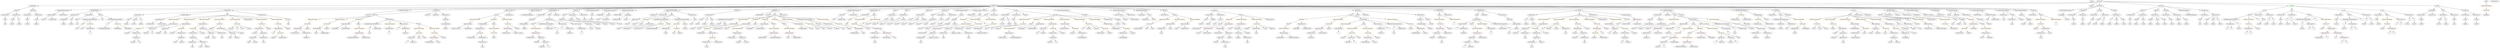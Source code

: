 strict digraph {
	graph [bb="0,0,32895,756"];
	node [label="\N"];
	Enter	[height=0.5,
		pos="27519,738",
		width=0.83628];
	Identifier_addresses_9	[color=black,
		height=0.5,
		label=addresses,
		pos="17703,90",
		width=1.3214];
	StateVariableDeclaration_Unnamed_9	[color=black,
		height=0.5,
		label=StateVariableDeclaration,
		pos="790.54,594",
		width=2.8184];
	VariableDeclaration_totalDistributed	[color=black,
		height=0.5,
		label=totalDistributed,
		pos="641.54,522",
		width=1.8759];
	StateVariableDeclaration_Unnamed_9 -> VariableDeclaration_totalDistributed	[pos="e,673.87,538.19 755.98,576.76 734.61,566.72 707.01,553.76 684.27,543.07"];
	NumberLiteral_Unnamed_6	[color=black,
		height=0.5,
		label=NumberLiteral,
		pos="790.54,522",
		width=1.765];
	StateVariableDeclaration_Unnamed_9 -> NumberLiteral_Unnamed_6	[pos="e,790.54,540.1 790.54,575.7 790.54,568.41 790.54,559.73 790.54,551.54"];
	Identifier__owner_1	[color=black,
		height=0.5,
		label=_owner,
		pos="7751.5,306",
		width=1.0719];
	Parameter_who	[color=black,
		height=0.5,
		label=who,
		pos="27422,450",
		width=0.75];
	ElementaryTypeName_address_2	[color=black,
		height=0.5,
		label=address,
		pos="27415,378",
		width=1.0996];
	Parameter_who -> ElementaryTypeName_address_2	[pos="e,27416,396.1 27420,431.7 27419,424.41 27418,415.73 27417,407.54"];
	VariableDeclarationStatement_Unnamed_12	[color=black,
		height=0.5,
		label=VariableDeclarationStatement,
		pos="23508,450",
		width=3.3174];
	VariableDeclaration_etherBalance	[color=black,
		height=0.5,
		label=etherBalance,
		pos="23491,378",
		width=1.5986];
	VariableDeclarationStatement_Unnamed_12 -> VariableDeclaration_etherBalance	[pos="e,23495,396.1 23503,431.7 23502,424.32 23499,415.52 23497,407.25"];
	MemberAccess_Unnamed_47	[color=black,
		height=0.5,
		label=MemberAccess,
		pos="23636,378",
		width=1.9174];
	VariableDeclarationStatement_Unnamed_12 -> MemberAccess_Unnamed_47	[pos="e,23607,394.67 23538,432.23 23556,422.61 23578,410.43 23597,400.16"];
	Block_Unnamed_18	[color=black,
		height=0.5,
		label=Block,
		pos="4890.5,522",
		width=0.90558];
	ExpressionStatement_Unnamed_26	[color=orange,
		height=0.5,
		label=ExpressionStatement,
		pos="4100.5,450",
		width=2.458];
	Block_Unnamed_18 -> ExpressionStatement_Unnamed_26	[pos="e,4183.6,456.53 4866.7,509.6 4861.2,507.39 4855.2,505.35 4849.5,504 4833.8,500.29 4392.6,470.5 4194.8,457.28"];
	ExpressionStatement_Unnamed_27	[color=orange,
		height=0.5,
		label=ExpressionStatement,
		pos="4453.5,450",
		width=2.458];
	Block_Unnamed_18 -> ExpressionStatement_Unnamed_27	[pos="e,4531,458.95 4866.2,509.69 4860.8,507.53 4855,505.48 4849.5,504 4793.4,488.88 4641,470.84 4542.5,460.19"];
	IfStatement_Unnamed_3	[color=orange,
		height=0.5,
		label=IfStatement,
		pos="4692.5,450",
		width=1.4739];
	Block_Unnamed_18 -> IfStatement_Unnamed_3	[pos="e,4730.5,463.03 4865.5,510.3 4860.3,508.15 4854.7,505.95 4849.5,504 4813.5,490.47 4772.3,476.61 4741.1,466.46"];
	ForStatement_Unnamed_2	[color=black,
		height=0.5,
		label=ForStatement,
		pos="5088.5,450",
		width=1.6818];
	Block_Unnamed_18 -> ForStatement_Unnamed_2	[pos="e,5050.6,464.42 4917.7,511.41 4949.1,500.29 5001.6,481.74 5040.1,468.12"];
	ExpressionStatement_Unnamed_43	[color=orange,
		height=0.5,
		label=ExpressionStatement,
		pos="22254,162",
		width=2.458];
	BinaryOperation_Unnamed_44	[color=brown,
		height=0.5,
		label=BinaryOperation,
		pos="22254,90",
		width=1.9867];
	ExpressionStatement_Unnamed_43 -> BinaryOperation_Unnamed_44	[pos="e,22254,108.1 22254,143.7 22254,136.41 22254,127.73 22254,119.54"];
	ModifierInvocation_onlyOwner_9	[color=black,
		height=0.5,
		label=onlyOwner,
		pos="8588.5,522",
		width=1.4323];
	MemberAccess_Unnamed_19	[color=black,
		height=0.5,
		label=MemberAccess,
		pos="18153,306",
		width=1.9174];
	Identifier_addresses_8	[color=black,
		height=0.5,
		label=addresses,
		pos="18153,234",
		width=1.3214];
	MemberAccess_Unnamed_19 -> Identifier_addresses_8	[pos="e,18153,252.1 18153,287.7 18153,280.41 18153,271.73 18153,263.54"];
	NumberLiteral_Unnamed_9	[color=black,
		height=0.5,
		label=NumberLiteral,
		pos="19776,306",
		width=1.765];
	IndexAccess_Unnamed_11	[color=black,
		height=0.5,
		label=IndexAccess,
		pos="21944,90",
		width=1.6402];
	Identifier_amounts_1	[color=black,
		height=0.5,
		label=amounts,
		pos="21864,18",
		width=1.1689];
	IndexAccess_Unnamed_11 -> Identifier_amounts_1	[pos="e,21881,34.666 21925,72.765 21915,63.624 21901,52.06 21890,42"];
	Identifier_i_14	[color=black,
		height=0.5,
		label=i,
		pos="21951,18",
		width=0.75];
	IndexAccess_Unnamed_11 -> Identifier_i_14	[pos="e,21949,36.104 21945,71.697 21946,64.407 21947,55.726 21948,47.536"];
	ParameterList_Unnamed_16	[color=black,
		height=0.5,
		label=ParameterList,
		pos="27865,522",
		width=1.7095];
	VariableDeclaration_to	[color=black,
		height=0.5,
		label=to,
		pos="27791,450",
		width=0.75];
	ParameterList_Unnamed_16 -> VariableDeclaration_to	[pos="e,27805,465.11 27847,504.41 27837,494.97 27824,483.03 27814,472.83"];
	VariableDeclaration_from	[color=black,
		height=0.5,
		label=from,
		pos="27870,450",
		width=0.7947];
	ParameterList_Unnamed_16 -> VariableDeclaration_from	[pos="e,27868,468.1 27866,503.7 27866,496.41 27867,487.73 27868,479.54"];
	VariableDeclaration_value	[color=black,
		height=0.5,
		label=value,
		pos="27957,450",
		width=0.82242];
	ParameterList_Unnamed_16 -> VariableDeclaration_value	[pos="e,27939,464.56 27886,504.76 27899,494.85 27916,482.09 27930,471.49"];
	IndexAccess_Unnamed_19	[color=black,
		height=0.5,
		label=IndexAccess,
		pos="21295,306",
		width=1.6402];
	Identifier__to_5	[color=black,
		height=0.5,
		label=_to,
		pos="21208,234",
		width=0.75];
	IndexAccess_Unnamed_19 -> Identifier__to_5	[pos="e,21224,248.56 21274,288.76 21262,278.85 21246,266.09 21233,255.49"];
	Identifier_balances_6	[color=black,
		height=0.5,
		label=balances,
		pos="21296,234",
		width=1.1828];
	IndexAccess_Unnamed_19 -> Identifier_balances_6	[pos="e,21295,252.1 21295,287.7 21295,280.41 21295,271.73 21295,263.54"];
	IfStatement_Unnamed_10	[color=orange,
		height=0.5,
		label=IfStatement,
		pos="16113,450",
		width=1.4739];
	Block_Unnamed_39	[color=black,
		height=0.5,
		label=Block,
		pos="15990,378",
		width=0.90558];
	IfStatement_Unnamed_10 -> Block_Unnamed_39	[pos="e,16012,391.65 16086,433.98 16067,423.24 16042,408.72 16022,397.3"];
	BinaryOperation_Unnamed_69	[color=brown,
		height=0.5,
		label=BinaryOperation,
		pos="16112,378",
		width=1.9867];
	IfStatement_Unnamed_10 -> BinaryOperation_Unnamed_69	[pos="e,16112,396.1 16112,431.7 16112,424.41 16112,415.73 16112,407.54"];
	Parameter_None	[color=black,
		height=0.5,
		label=None,
		pos="30011,450",
		width=0.85014];
	ElementaryTypeName_uint256_2	[color=black,
		height=0.5,
		label=uint256,
		pos="30011,378",
		width=1.0442];
	Parameter_None -> ElementaryTypeName_uint256_2	[pos="e,30011,396.1 30011,431.7 30011,424.41 30011,415.73 30011,407.54"];
	VariableDeclaration_spender	[color=black,
		height=0.5,
		label=spender,
		pos="28326,450",
		width=1.1135];
	ElementaryTypeName_address_12	[color=black,
		height=0.5,
		label=address,
		pos="28325,378",
		width=1.0996];
	VariableDeclaration_spender -> ElementaryTypeName_address_12	[pos="e,28325,396.1 28325,431.7 28325,424.41 28325,415.73 28325,407.54"];
	ElementaryTypeName_uint_4	[color=black,
		height=0.5,
		label=uint,
		pos="4826.5,234",
		width=0.75];
	BinaryOperation_Unnamed_36	[color=brown,
		height=0.5,
		label=BinaryOperation,
		pos="17990,162",
		width=1.9867];
	Identifier_totalRemaining_5	[color=black,
		height=0.5,
		label=totalRemaining,
		pos="17962,90",
		width=1.8204];
	BinaryOperation_Unnamed_36 -> Identifier_totalRemaining_5	[pos="e,17968,108.1 17983,143.7 17980,136.15 17976,127.12 17973,118.68"];
	Identifier_amount_1	[color=black,
		height=0.5,
		label=amount,
		pos="18084,90",
		width=1.0581];
	BinaryOperation_Unnamed_36 -> Identifier_amount_1	[pos="e,18064,105.8 18012,144.41 18025,134.88 18041,122.81 18055,112.56"];
	ParameterList_Unnamed_22	[color=black,
		height=0.5,
		label=ParameterList,
		pos="28064,522",
		width=1.7095];
	Parameter_None_10	[color=black,
		height=0.5,
		label=None,
		pos="28051,450",
		width=0.85014];
	ParameterList_Unnamed_22 -> Parameter_None_10	[pos="e,28054,468.1 28060,503.7 28059,496.32 28057,487.52 28056,479.25"];
	Identifier_addresses_3	[color=black,
		height=0.5,
		label=addresses,
		pos="7084.5,18",
		width=1.3214];
	ElementaryTypeName_uint256_6	[color=black,
		height=0.5,
		label=uint256,
		pos="30757,378",
		width=1.0442];
	ParameterList_Unnamed_64	[color=black,
		height=0.5,
		label=ParameterList,
		pos="933.54,522",
		width=1.7095];
	Parameter_tokenAddress	[color=black,
		height=0.5,
		label=tokenAddress,
		pos="810.54,450",
		width=1.7372];
	ParameterList_Unnamed_64 -> Parameter_tokenAddress	[pos="e,837.76,466.49 906.25,505.46 888.97,495.63 866.41,482.79 847.53,472.05"];
	Parameter_who_1	[color=black,
		height=0.5,
		label=who,
		pos="918.54,450",
		width=0.75];
	ParameterList_Unnamed_64 -> Parameter_who_1	[pos="e,922.21,468.1 929.83,503.7 928.25,496.32 926.37,487.52 924.6,479.25"];
	BinaryOperation_Unnamed_2	[color=brown,
		height=0.5,
		label=BinaryOperation,
		pos="30611,234",
		width=1.9867];
	NumberLiteral_Unnamed	[color=black,
		height=0.5,
		label=NumberLiteral,
		pos="30524,162",
		width=1.765];
	BinaryOperation_Unnamed_2 -> NumberLiteral_Unnamed	[pos="e,30544,179.47 30590,216.41 30579,207.52 30565,196.41 30553,186.63"];
	Identifier_a_1	[color=black,
		height=0.5,
		label=a,
		pos="30633,162",
		width=0.75];
	BinaryOperation_Unnamed_2 -> Identifier_a_1	[pos="e,30627,180.1 30616,215.7 30618,208.24 30621,199.32 30624,190.97"];
	FunctionCall_Unnamed_32	[color=orange,
		height=0.5,
		label=FunctionCall,
		pos="10599,378",
		width=1.6125];
	Identifier_toGive	[color=black,
		height=0.5,
		label=toGive,
		pos="10723,306",
		width=0.98875];
	FunctionCall_Unnamed_32 -> Identifier_toGive	[pos="e,10700,319.98 10626,361.64 10645,351.01 10670,336.82 10690,325.56"];
	Identifier_distr_4	[color=black,
		height=0.5,
		label=distr,
		pos="10804,306",
		width=0.75311];
	FunctionCall_Unnamed_32 -> Identifier_distr_4	[pos="e,10782,317.56 10641,365.41 10676,355.59 10725,340.51 10768,324 10769,323.4 10771,322.77 10772,322.11"];
	Identifier_investor	[color=black,
		height=0.5,
		label=investor,
		pos="10889,306",
		width=1.1135];
	FunctionCall_Unnamed_32 -> Identifier_investor	[pos="e,10858,318.23 10642,365.65 10650,363.71 10658,361.75 10666,360 10743,342.28 10763,344.99 10840,324 10842,323.29 10845,322.52 10847,\
321.71"];
	VariableDeclaration_owner	[color=black,
		height=0.5,
		label=owner,
		pos="28420,450",
		width=0.93331];
	ElementaryTypeName_address_11	[color=black,
		height=0.5,
		label=address,
		pos="28422,378",
		width=1.0996];
	VariableDeclaration_owner -> ElementaryTypeName_address_11	[pos="e,28421,396.1 28420,431.7 28420,424.41 28420,415.73 28421,407.54"];
	ElementaryTypeName_uint256_41	[color=black,
		height=0.5,
		label=uint256,
		pos="21544,306",
		width=1.0442];
	ElementaryTypeName_address_44	[color=black,
		height=0.5,
		label=address,
		pos="8021.5,378",
		width=1.0996];
	NumberLiteral_Unnamed_19	[color=black,
		height=0.5,
		label=NumberLiteral,
		pos="9427.5,306",
		width=1.765];
	Identifier_this	[color=black,
		height=0.5,
		label=this,
		pos="23565,306",
		width=0.75];
	ElementaryTypeName_uint256_15	[color=black,
		height=0.5,
		label=uint256,
		pos="343.54,378",
		width=1.0442];
	FunctionDefinition_add	[color=black,
		height=0.5,
		label=add,
		pos="29806,594",
		width=0.75];
	Block_Unnamed_3	[color=black,
		height=0.5,
		label=Block,
		pos="29592,522",
		width=0.90558];
	FunctionDefinition_add -> Block_Unnamed_3	[pos="e,29619,532.01 29782,585.24 29745,573.22 29674,549.99 29630,535.56"];
	ParameterList_Unnamed_7	[color=black,
		height=0.5,
		label=ParameterList,
		pos="29736,522",
		width=1.7095];
	FunctionDefinition_add -> ParameterList_Unnamed_7	[pos="e,29752,539.7 29791,578.5 29782,569.59 29770,557.94 29760,547.62"];
	ParameterList_Unnamed_6	[color=black,
		height=0.5,
		label=ParameterList,
		pos="29877,522",
		width=1.7095];
	FunctionDefinition_add -> ParameterList_Unnamed_6	[pos="e,29860,539.7 29820,578.5 29829,569.59 29841,557.94 29852,547.62"];
	Identifier_msg_7	[color=black,
		height=0.5,
		label=msg,
		pos="12060,90",
		width=0.75];
	ElementaryTypeName_uint256_10	[color=black,
		height=0.5,
		label=uint256,
		pos="31326,378",
		width=1.0442];
	BinaryOperation_Unnamed_50	[color=brown,
		height=0.5,
		label=BinaryOperation,
		pos="10051,378",
		width=1.9867];
	Identifier_totalSupply_6	[color=black,
		height=0.5,
		label=totalSupply,
		pos="9846.5,306",
		width=1.4739];
	BinaryOperation_Unnamed_50 -> Identifier_totalSupply_6	[pos="e,9882.8,319.45 10010,363 9976.1,351.47 9928.4,335.11 9893.3,323.04"];
	Identifier_totalDistributed_9	[color=black,
		height=0.5,
		label=totalDistributed,
		pos="9985.5,306",
		width=1.8759];
	BinaryOperation_Unnamed_50 -> Identifier_totalDistributed_9	[pos="e,10001,323.79 10035,360.05 10027,351.63 10017,341.28 10009,331.97"];
	FunctionDefinition_getTokenBalance	[color=black,
		height=0.5,
		label=getTokenBalance,
		pos="1192.5,594",
		width=2.0699];
	FunctionDefinition_getTokenBalance -> ParameterList_Unnamed_64	[pos="e,977.4,534.85 1144.1,579.92 1099.9,567.96 1034.6,550.3 988.4,537.83"];
	ParameterList_Unnamed_65	[color=black,
		height=0.5,
		label=ParameterList,
		pos="1136.5,522",
		width=1.7095];
	FunctionDefinition_getTokenBalance -> ParameterList_Unnamed_65	[pos="e,1150,539.79 1179,576.05 1172.4,567.8 1164.3,557.7 1157,548.54"];
	Block_Unnamed_41	[color=black,
		height=0.5,
		label=Block,
		pos="1287.5,522",
		width=0.90558];
	FunctionDefinition_getTokenBalance -> Block_Unnamed_41	[pos="e,1268.7,536.88 1215.1,576.41 1228.5,566.53 1245.6,553.91 1259.8,543.41"];
	ElementaryTypeName_uint256_32	[color=black,
		height=0.5,
		label=uint256,
		pos="547.54,450",
		width=1.0442];
	Identifier_msg_2	[color=black,
		height=0.5,
		label=msg,
		pos="26891,162",
		width=0.75];
	Identifier_value	[color=black,
		height=0.5,
		label=value,
		pos="15465,306",
		width=0.82242];
	ParameterList_Unnamed_58	[color=black,
		height=0.5,
		label=ParameterList,
		pos="1800.5,522",
		width=1.7095];
	Parameter__from	[color=black,
		height=0.5,
		label=_from,
		pos="1661.5,450",
		width=0.93331];
	ParameterList_Unnamed_58 -> Parameter__from	[pos="e,1685.3,462.97 1770.7,505.98 1748.6,494.84 1718.4,479.62 1695.3,468.02"];
	Parameter__amount_2	[color=black,
		height=0.5,
		label=_amount,
		pos="1756.5,450",
		width=1.1967];
	ParameterList_Unnamed_58 -> Parameter__amount_2	[pos="e,1767.1,467.79 1789.9,504.05 1784.9,496.06 1778.8,486.33 1773.1,477.4"];
	Parameter__to_4	[color=black,
		height=0.5,
		label=_to,
		pos="1844.5,450",
		width=0.75];
	ParameterList_Unnamed_58 -> Parameter__to_4	[pos="e,1834.6,466.83 1811.2,504.05 1816.4,495.73 1822.8,485.54 1828.6,476.32"];
	NumberLiteral_Unnamed_12	[color=black,
		height=0.5,
		label=NumberLiteral,
		pos="14414,234",
		width=1.765];
	ExpressionStatement_Unnamed_1	[color=orange,
		height=0.5,
		label=ExpressionStatement,
		pos="31446,450",
		width=2.458];
	FunctionCall_Unnamed_1	[color=orange,
		height=0.5,
		label=FunctionCall,
		pos="31446,378",
		width=1.6125];
	ExpressionStatement_Unnamed_1 -> FunctionCall_Unnamed_1	[pos="e,31446,396.1 31446,431.7 31446,424.41 31446,415.73 31446,407.54"];
	Block_Unnamed_23	[color=black,
		height=0.5,
		label=Block,
		pos="16918,378",
		width=0.90558];
	ExpressionStatement_Unnamed_37	[color=orange,
		height=0.5,
		label=ExpressionStatement,
		pos="16899,306",
		width=2.458];
	Block_Unnamed_23 -> ExpressionStatement_Unnamed_37	[pos="e,16903,324.1 16913,359.7 16911,352.24 16908,343.32 16906,334.97"];
	Identifier__value_1	[color=black,
		height=0.5,
		label=_value,
		pos="16161,306",
		width=0.96103];
	Mapping_Unnamed	[color=black,
		height=0.5,
		label=Mapping,
		pos="26739,450",
		width=1.2105];
	ElementaryTypeName_uint256_29	[color=black,
		height=0.5,
		label=uint256,
		pos="26661,378",
		width=1.0442];
	Mapping_Unnamed -> ElementaryTypeName_uint256_29	[pos="e,26678,394.34 26721,433.12 26711,423.86 26697,412.03 26686,401.79"];
	ElementaryTypeName_address_16	[color=black,
		height=0.5,
		label=address,
		pos="26756,378",
		width=1.0996];
	Mapping_Unnamed -> ElementaryTypeName_address_16	[pos="e,26751,396.1 26743,431.7 26745,424.32 26747,415.52 26749,407.25"];
	Identifier_amounts_2	[color=black,
		height=0.5,
		label=amounts,
		pos="22826,90",
		width=1.1689];
	FunctionDefinition_transferFrom_1	[color=black,
		height=0.5,
		label=transferFrom,
		pos="2957.5,594",
		width=1.6402];
	FunctionDefinition_transferFrom_1 -> ParameterList_Unnamed_58	[pos="e,1860.3,526.62 2900.2,589.53 2707.4,577.87 2083.4,540.11 1871.6,527.3"];
	ModifierInvocation_onlyPayloadSize_1	[color=black,
		height=0.5,
		label=onlyPayloadSize,
		pos="2417.5,522",
		width=2.0006];
	FunctionDefinition_transferFrom_1 -> ModifierInvocation_onlyPayloadSize_1	[pos="e,2480.3,531.13 2904.3,586.1 2807.4,573.54 2602.1,546.93 2491.7,532.61"];
	Block_Unnamed_37	[color=black,
		height=0.5,
		label=Block,
		pos="2957.5,522",
		width=0.90558];
	FunctionDefinition_transferFrom_1 -> Block_Unnamed_37	[pos="e,2957.5,540.1 2957.5,575.7 2957.5,568.41 2957.5,559.73 2957.5,551.54"];
	ParameterList_Unnamed_59	[color=black,
		height=0.5,
		label=ParameterList,
		pos="3357.5,522",
		width=1.7095];
	FunctionDefinition_transferFrom_1 -> ParameterList_Unnamed_59	[pos="e,3305.6,532.09 3007.8,584.21 3080.5,571.48 3215,547.95 3294.3,534.07"];
	Identifier_a_5	[color=black,
		height=0.5,
		label=a,
		pos="31558,378",
		width=0.75];
	NumberLiteral_Unnamed_4	[color=black,
		height=0.5,
		label=NumberLiteral,
		pos="8137.5,522",
		width=1.765];
	Identifier_Distr	[color=black,
		height=0.5,
		label=Distr,
		pos="12931,306",
		width=0.7947];
	Identifier_require_17	[color=black,
		height=0.5,
		label=require,
		pos="2739.5,306",
		width=1.0026];
	ExpressionStatement_Unnamed_38	[color=orange,
		height=0.5,
		label=ExpressionStatement,
		pos="22077,450",
		width=2.458];
	FunctionCall_Unnamed_26	[color=orange,
		height=0.5,
		label=FunctionCall,
		pos="22062,378",
		width=1.6125];
	ExpressionStatement_Unnamed_38 -> FunctionCall_Unnamed_26	[pos="e,22065,396.1 22073,431.7 22071,424.32 22069,415.52 22068,407.25"];
	Identifier_i_2	[color=black,
		height=0.5,
		label=i,
		pos="19270,18",
		width=0.75];
	MemberAccess_Unnamed_23	[color=black,
		height=0.5,
		label=MemberAccess,
		pos="22018,306",
		width=1.9174];
	Identifier_addresses_12	[color=black,
		height=0.5,
		label=addresses,
		pos="22003,234",
		width=1.3214];
	MemberAccess_Unnamed_23 -> Identifier_addresses_12	[pos="e,22006,252.1 22014,287.7 22012,280.32 22010,271.52 22009,263.25"];
	ExpressionStatement_Unnamed_68	[color=orange,
		height=0.5,
		label=ExpressionStatement,
		pos="16273,450",
		width=2.458];
	BinaryOperation_Unnamed_72	[color=brown,
		height=0.5,
		label=BinaryOperation,
		pos="16273,378",
		width=1.9867];
	ExpressionStatement_Unnamed_68 -> BinaryOperation_Unnamed_72	[pos="e,16273,396.1 16273,431.7 16273,424.41 16273,415.73 16273,407.54"];
	MemberAccess_Unnamed_52	[color=black,
		height=0.5,
		label=MemberAccess,
		pos="25152,234",
		width=1.9174];
	Identifier_totalSupply_8	[color=black,
		height=0.5,
		label=totalSupply,
		pos="25152,162",
		width=1.4739];
	MemberAccess_Unnamed_52 -> Identifier_totalSupply_8	[pos="e,25152,180.1 25152,215.7 25152,208.41 25152,199.73 25152,191.54"];
	FunctionCall_Unnamed_9	[color=orange,
		height=0.5,
		label=FunctionCall,
		pos="25914,306",
		width=1.6125];
	NumberLiteral_Unnamed_8	[color=black,
		height=0.5,
		label=NumberLiteral,
		pos="25853,234",
		width=1.765];
	FunctionCall_Unnamed_9 -> NumberLiteral_Unnamed_8	[pos="e,25867,251.96 25899,288.41 25892,280.08 25883,269.8 25875,260.49"];
	ElementaryTypeName_address_27	[color=black,
		height=0.5,
		label=address,
		pos="25974,234",
		width=1.0996];
	FunctionCall_Unnamed_9 -> ElementaryTypeName_address_27	[pos="e,25960,250.99 25928,288.41 25935,279.83 25944,269.19 25952,259.67"];
	ElementaryTypeName_address_5	[color=black,
		height=0.5,
		label=address,
		pos="27775,378",
		width=1.0996];
	VariableDeclaration_to -> ElementaryTypeName_address_5	[pos="e,27778,396.1 27787,431.7 27785,424.32 27783,415.52 27781,407.25"];
	Identifier__from_1	[color=black,
		height=0.5,
		label=_from,
		pos="3206.5,90",
		width=0.93331];
	ParameterList_Unnamed_3	[color=black,
		height=0.5,
		label=ParameterList,
		pos="30785,522",
		width=1.7095];
	Parameter_None_1	[color=black,
		height=0.5,
		label=None,
		pos="30757,450",
		width=0.85014];
	ParameterList_Unnamed_3 -> Parameter_None_1	[pos="e,30763,467.62 30778,503.7 30775,496.04 30771,486.85 30767,478.3"];
	Mapping_Unnamed_2	[color=black,
		height=0.5,
		label=Mapping,
		pos="12440,378",
		width=1.2105];
	ElementaryTypeName_uint256_30	[color=black,
		height=0.5,
		label=uint256,
		pos="12048,306",
		width=1.0442];
	Mapping_Unnamed_2 -> ElementaryTypeName_uint256_30	[pos="e,12075,318.48 12407,365.4 12401,363.37 12394,361.44 12388,360 12259,331.41 12221,355.03 12094,324 12091,323.41 12089,322.74 12086,\
322"];
	ElementaryTypeName_address_18	[color=black,
		height=0.5,
		label=address,
		pos="12143,306",
		width=1.0996];
	Mapping_Unnamed_2 -> ElementaryTypeName_address_18	[pos="e,12172,318.36 12407,365.62 12401,363.59 12394,361.61 12388,360 12301,338.12 12277,346.93 12191,324 12188,323.35 12186,322.64 12183,\
321.88"];
	BinaryOperation_Unnamed_61	[color=brown,
		height=0.5,
		label=BinaryOperation,
		pos="21524,450",
		width=1.9867];
	NumberLiteral_Unnamed_30	[color=black,
		height=0.5,
		label=NumberLiteral,
		pos="21451,378",
		width=1.765];
	BinaryOperation_Unnamed_61 -> NumberLiteral_Unnamed_30	[pos="e,21468,395.71 21506,432.41 21497,423.76 21486,413 21476,403.42"];
	NumberLiteral_Unnamed_29	[color=black,
		height=0.5,
		label=NumberLiteral,
		pos="21596,378",
		width=1.765];
	BinaryOperation_Unnamed_61 -> NumberLiteral_Unnamed_29	[pos="e,21578,395.79 21541,432.05 21550,423.54 21561,413.07 21570,403.68"];
	Identifier__to	[color=black,
		height=0.5,
		label=_to,
		pos="13600,234",
		width=0.75];
	Parameter_None_2	[color=black,
		height=0.5,
		label=None,
		pos="31309,450",
		width=0.85014];
	Parameter_None_2 -> ElementaryTypeName_uint256_10	[pos="e,31321,396.1 31313,431.7 31315,424.32 31317,415.52 31319,407.25"];
	Identifier__value_3	[color=black,
		height=0.5,
		label=_value,
		pos="24203,234",
		width=0.96103];
	VariableDeclaration__value	[color=black,
		height=0.5,
		label=_value,
		pos="9211.5,450",
		width=0.96103];
	ElementaryTypeName_uint256_35	[color=black,
		height=0.5,
		label=uint256,
		pos="9158.5,378",
		width=1.0442];
	VariableDeclaration__value -> ElementaryTypeName_uint256_35	[pos="e,9170.8,395.15 9199.3,432.76 9192.8,424.28 9184.8,413.71 9177.6,404.2"];
	Identifier_blacklist_2	[color=black,
		height=0.5,
		label=blacklist,
		pos="7013.5,90",
		width=1.1412];
	ElementaryTypeName_address_14	[color=black,
		height=0.5,
		label=address,
		pos="32452,378",
		width=1.0996];
	Identifier__from_3	[color=black,
		height=0.5,
		label=_from,
		pos="2255.5,90",
		width=0.93331];
	VariableDeclaration__to	[color=black,
		height=0.5,
		label=_to,
		pos="9291.5,450",
		width=0.75];
	ElementaryTypeName_address_21	[color=black,
		height=0.5,
		label=address,
		pos="9253.5,378",
		width=1.0996];
	VariableDeclaration__to -> ElementaryTypeName_address_21	[pos="e,9262.6,395.63 9282.7,432.76 9278.3,424.67 9272.9,414.66 9267.9,405.49"];
	ParameterList_Unnamed_23	[color=black,
		height=0.5,
		label=ParameterList,
		pos="28364,522",
		width=1.7095];
	ParameterList_Unnamed_23 -> VariableDeclaration_spender	[pos="e,28335,467.79 28354,504.05 28350,496.14 28345,486.54 28340,477.69"];
	ParameterList_Unnamed_23 -> VariableDeclaration_owner	[pos="e,28407,466.83 28377,504.05 28384,495.56 28392,485.11 28400,475.73"];
	VariableDeclaration_value_1	[color=black,
		height=0.5,
		label=value,
		pos="28509,450",
		width=0.82242];
	ParameterList_Unnamed_23 -> VariableDeclaration_value_1	[pos="e,28486,461.93 28394,506.15 28418,494.62 28451,478.65 28476,466.86"];
	UserDefinedTypeName_Unnamed_3	[color=black,
		height=0.5,
		label=UserDefinedTypeName,
		pos="8559.5,306",
		width=2.7214];
	VariableDeclaration_i_3	[color=black,
		height=0.5,
		label=i,
		pos="18339,306",
		width=0.75];
	ElementaryTypeName_uint_5	[color=black,
		height=0.5,
		label=uint,
		pos="18339,234",
		width=0.75];
	VariableDeclaration_i_3 -> ElementaryTypeName_uint_5	[pos="e,18339,252.1 18339,287.7 18339,280.41 18339,271.73 18339,263.54"];
	BooleanLiteral_Unnamed_10	[color=black,
		height=0.5,
		label=BooleanLiteral,
		pos="16810,162",
		width=1.7788];
	ElementaryTypeName_uint256_1	[color=black,
		height=0.5,
		label=uint256,
		pos="30104,378",
		width=1.0442];
	Identifier_amount_2	[color=black,
		height=0.5,
		label=amount,
		pos="17654,162",
		width=1.0581];
	VariableDeclaration_decimals	[color=black,
		height=0.5,
		label=decimals,
		pos="11030,522",
		width=1.1967];
	ElementaryTypeName_uint	[color=black,
		height=0.5,
		label=uint,
		pos="10921,450",
		width=0.75];
	VariableDeclaration_decimals -> ElementaryTypeName_uint	[pos="e,10939,463.09 11007,506.33 10990,495.55 10967,480.84 10949,469.3"];
	NumberLiteral_Unnamed_1	[color=black,
		height=0.5,
		label=NumberLiteral,
		pos="11030,450",
		width=1.765];
	VariableDeclaration_decimals -> NumberLiteral_Unnamed_1	[pos="e,11030,468.1 11030,503.7 11030,496.41 11030,487.73 11030,479.54"];
	Identifier_totalDistributed_4	[color=black,
		height=0.5,
		label=totalDistributed,
		pos="14212,162",
		width=1.8759];
	ExpressionStatement_Unnamed_75	[color=orange,
		height=0.5,
		label=ExpressionStatement,
		pos="23955,450",
		width=2.458];
	FunctionCall_Unnamed_61	[color=orange,
		height=0.5,
		label=FunctionCall,
		pos="23991,378",
		width=1.6125];
	ExpressionStatement_Unnamed_75 -> FunctionCall_Unnamed_61	[pos="e,23982,396.1 23963,431.7 23967,423.98 23972,414.71 23977,406.11"];
	MemberAccess_Unnamed_6	[color=black,
		height=0.5,
		label=MemberAccess,
		pos="15263,306",
		width=1.9174];
	Identifier_msg_4	[color=black,
		height=0.5,
		label=msg,
		pos="15263,234",
		width=0.75];
	MemberAccess_Unnamed_6 -> Identifier_msg_4	[pos="e,15263,252.1 15263,287.7 15263,280.41 15263,271.73 15263,263.54"];
	ExpressionStatement_Unnamed_66	[color=orange,
		height=0.5,
		label=ExpressionStatement,
		pos="2275.5,450",
		width=2.458];
	BinaryOperation_Unnamed_67	[color=brown,
		height=0.5,
		label=BinaryOperation,
		pos="2263.5,378",
		width=1.9867];
	ExpressionStatement_Unnamed_66 -> BinaryOperation_Unnamed_67	[pos="e,2266.5,396.1 2272.6,431.7 2271.3,424.32 2269.8,415.52 2268.4,407.25"];
	ExpressionStatement_Unnamed_64	[color=orange,
		height=0.5,
		label=ExpressionStatement,
		pos="2470.5,450",
		width=2.458];
	BinaryOperation_Unnamed_65	[color=brown,
		height=0.5,
		label=BinaryOperation,
		pos="2424.5,378",
		width=1.9867];
	ExpressionStatement_Unnamed_64 -> BinaryOperation_Unnamed_65	[pos="e,2435.8,396.1 2459.2,431.7 2454,423.81 2447.7,414.3 2442,405.55"];
	Parameter_spender	[color=black,
		height=0.5,
		label=spender,
		pos="28697,450",
		width=1.1135];
	ElementaryTypeName_address_7	[color=black,
		height=0.5,
		label=address,
		pos="28705,378",
		width=1.0996];
	Parameter_spender -> ElementaryTypeName_address_7	[pos="e,28703,396.1 28699,431.7 28699,424.41 28700,415.73 28701,407.54"];
	Identifier__amount_13	[color=black,
		height=0.5,
		label=_amount,
		pos="1587.5,234",
		width=1.1967];
	BinaryOperation_Unnamed_20	[color=brown,
		height=0.5,
		label=BinaryOperation,
		pos="7002.5,234",
		width=1.9867];
	BooleanLiteral_Unnamed_4	[color=black,
		height=0.5,
		label=BooleanLiteral,
		pos="6931.5,162",
		width=1.7788];
	BinaryOperation_Unnamed_20 -> BooleanLiteral_Unnamed_4	[pos="e,6948.6,179.79 6985.4,216.05 6976.7,207.54 6966.1,197.07 6956.6,187.68"];
	IndexAccess_Unnamed_5	[color=black,
		height=0.5,
		label=IndexAccess,
		pos="7072.5,162",
		width=1.6402];
	BinaryOperation_Unnamed_20 -> IndexAccess_Unnamed_5	[pos="e,7056.2,179.31 7019.5,216.05 7028.1,207.42 7038.8,196.76 7048.3,187.27"];
	IndexAccess_Unnamed_8	[color=black,
		height=0.5,
		label=IndexAccess,
		pos="13820,162",
		width=1.6402];
	Identifier_balances_1	[color=black,
		height=0.5,
		label=balances,
		pos="13776,90",
		width=1.1828];
	IndexAccess_Unnamed_8 -> Identifier_balances_1	[pos="e,13786,107.79 13809,144.05 13804,136.06 13798,126.33 13792,117.4"];
	Identifier__to_1	[color=black,
		height=0.5,
		label=_to,
		pos="13864,90",
		width=0.75];
	IndexAccess_Unnamed_8 -> Identifier__to_1	[pos="e,13854,106.83 13830,144.05 13835,135.73 13842,125.54 13848,116.32"];
	Parameter_value_1	[color=black,
		height=0.5,
		label=value,
		pos="29011,450",
		width=0.82242];
	ElementaryTypeName_uint256_22	[color=black,
		height=0.5,
		label=uint256,
		pos="29002,378",
		width=1.0442];
	Parameter_value_1 -> ElementaryTypeName_uint256_22	[pos="e,29004,396.1 29008,431.7 29007,424.32 29006,415.52 29005,407.25"];
	Identifier_require_10	[color=black,
		height=0.5,
		label=require,
		pos="23104,306",
		width=1.0026];
	VariableDeclarationStatement_Unnamed_2	[color=black,
		height=0.5,
		label=VariableDeclarationStatement,
		pos="29335,450",
		width=3.3174];
	BinaryOperation_Unnamed_8	[color=brown,
		height=0.5,
		label=BinaryOperation,
		pos="29323,378",
		width=1.9867];
	VariableDeclarationStatement_Unnamed_2 -> BinaryOperation_Unnamed_8	[pos="e,29325,396.1 29332,431.7 29330,424.32 29329,415.52 29327,407.25"];
	VariableDeclaration_c_2	[color=black,
		height=0.5,
		label=c,
		pos="29440,378",
		width=0.75];
	VariableDeclarationStatement_Unnamed_2 -> VariableDeclaration_c_2	[pos="e,29421,391.4 29360,432.05 29376,421.67 29396,408.36 29412,397.67"];
	VariableDeclaration_t	[color=black,
		height=0.5,
		label=t,
		pos="1391.5,378",
		width=0.75];
	UserDefinedTypeName_Unnamed_2	[color=black,
		height=0.5,
		label=UserDefinedTypeName,
		pos="1353.5,306",
		width=2.7214];
	VariableDeclaration_t -> UserDefinedTypeName_Unnamed_2	[pos="e,1362.8,324.12 1382.7,360.76 1378.4,352.87 1373.2,343.16 1368.3,334.18"];
	MemberAccess_Unnamed_14	[color=black,
		height=0.5,
		label=MemberAccess,
		pos="14741,234",
		width=1.9174];
	Identifier_totalRemaining_1	[color=black,
		height=0.5,
		label=totalRemaining,
		pos="14741,162",
		width=1.8204];
	MemberAccess_Unnamed_14 -> Identifier_totalRemaining_1	[pos="e,14741,180.1 14741,215.7 14741,208.41 14741,199.73 14741,191.54"];
	Block_Unnamed_8	[color=black,
		height=0.5,
		label=Block,
		pos="25683,522",
		width=0.90558];
	IfStatement_Unnamed	[color=orange,
		height=0.5,
		label=IfStatement,
		pos="25960,450",
		width=1.4739];
	Block_Unnamed_8 -> IfStatement_Unnamed	[pos="e,25920,462.26 25707,509.81 25713,507.69 25718,505.63 25724,504 25799,480.77 25821,486.45 25898,468 25901,467.1 25905,466.13 25909,\
465.13"];
	ExpressionStatement_Unnamed_12	[color=orange,
		height=0.5,
		label=ExpressionStatement,
		pos="26198,306",
		width=2.458];
	BinaryOperation_Unnamed_15	[color=brown,
		height=0.5,
		label=BinaryOperation,
		pos="26198,234",
		width=1.9867];
	ExpressionStatement_Unnamed_12 -> BinaryOperation_Unnamed_15	[pos="e,26198,252.1 26198,287.7 26198,280.41 26198,271.73 26198,263.54"];
	ElementaryTypeName_uint256_43	[color=black,
		height=0.5,
		label=uint256,
		pos="12341,378",
		width=1.0442];
	UsingForDeclaration_Unnamed	[color=black,
		height=0.5,
		label=UsingForDeclaration,
		pos="5279.5,594",
		width=2.4303];
	ElementaryTypeName_uint256_28	[color=black,
		height=0.5,
		label=uint256,
		pos="4802.5,522",
		width=1.0442];
	UsingForDeclaration_Unnamed -> ElementaryTypeName_uint256_28	[pos="e,4830.4,534.48 5195.9,588.47 5108.3,582.38 4967.2,568.81 4848.5,540 4846.1,539.41 4843.7,538.74 4841.2,538"];
	Identifier_balances_12	[color=black,
		height=0.5,
		label=balances,
		pos="1673.5,90",
		width=1.1828];
	BinaryOperation_Unnamed_40	[color=brown,
		height=0.5,
		label=BinaryOperation,
		pos="23230,306",
		width=1.9867];
	MemberAccess_Unnamed_21	[color=black,
		height=0.5,
		label=MemberAccess,
		pos="23152,234",
		width=1.9174];
	BinaryOperation_Unnamed_40 -> MemberAccess_Unnamed_21	[pos="e,23170,251.71 23211,288.41 23201,279.67 23189,268.79 23178,259.13"];
	MemberAccess_Unnamed_22	[color=black,
		height=0.5,
		label=MemberAccess,
		pos="23308,234",
		width=1.9174];
	BinaryOperation_Unnamed_40 -> MemberAccess_Unnamed_22	[pos="e,23289,251.71 23248,288.41 23258,279.67 23270,268.79 23281,259.13"];
	Block_Unnamed_40	[color=black,
		height=0.5,
		label=Block,
		pos="7443.5,522",
		width=0.90558];
	IndexAccess_Unnamed_36	[color=black,
		height=0.5,
		label=IndexAccess,
		pos="7397.5,450",
		width=1.6402];
	Block_Unnamed_40 -> IndexAccess_Unnamed_36	[pos="e,7408.8,468.12 7432.9,504.76 7427.6,496.7 7421,486.74 7415,477.6"];
	IndexAccess_Unnamed_21	[color=black,
		height=0.5,
		label=IndexAccess,
		pos="3040.5,234",
		width=1.6402];
	Identifier__from	[color=black,
		height=0.5,
		label=_from,
		pos="3002.5,162",
		width=0.93331];
	IndexAccess_Unnamed_21 -> Identifier__from	[pos="e,3011.7,179.79 3031.3,216.05 3027,208.14 3021.8,198.54 3017,189.69"];
	Identifier_balances_8	[color=black,
		height=0.5,
		label=balances,
		pos="3096.5,162",
		width=1.1828];
	IndexAccess_Unnamed_21 -> Identifier_balances_8	[pos="e,3083.5,179.31 3054.1,216.05 3060.8,207.68 3069,197.4 3076.4,188.13"];
	Parameter_value	[color=black,
		height=0.5,
		label=value,
		pos="27617,450",
		width=0.82242];
	ElementaryTypeName_uint256_19	[color=black,
		height=0.5,
		label=uint256,
		pos="27583,378",
		width=1.0442];
	Parameter_value -> ElementaryTypeName_uint256_19	[pos="e,27591,395.96 27608,432.41 27605,424.59 27600,415.06 27596,406.23"];
	ExpressionStatement_Unnamed_71	[color=orange,
		height=0.5,
		label=ExpressionStatement,
		pos="24150,450",
		width=2.458];
	FunctionCall_Unnamed_57	[color=orange,
		height=0.5,
		label=FunctionCall,
		pos="24185,378",
		width=1.6125];
	ExpressionStatement_Unnamed_71 -> FunctionCall_Unnamed_57	[pos="e,24176,396.1 24158,431.7 24162,424.07 24167,414.92 24171,406.4"];
	FunctionDefinition_airdrop	[color=black,
		height=0.5,
		label=airdrop,
		pos="5702.5,594",
		width=1.0442];
	FunctionDefinition_airdrop -> Block_Unnamed_18	[pos="e,4922.8,525.78 5665.5,589.81 5532.3,578.32 5077.4,539.11 4934.1,526.76"];
	ModifierInvocation_canDistr_2	[color=black,
		height=0.5,
		label=canDistr,
		pos="5591.5,522",
		width=1.1551];
	FunctionDefinition_airdrop -> ModifierInvocation_canDistr_2	[pos="e,5614.5,537.45 5680.3,579 5664.2,568.84 5642.2,554.92 5624.1,543.5"];
	ModifierInvocation_onlyOwner_4	[color=black,
		height=0.5,
		label=onlyOwner,
		pos="5702.5,522",
		width=1.4323];
	FunctionDefinition_airdrop -> ModifierInvocation_onlyOwner_4	[pos="e,5702.5,540.1 5702.5,575.7 5702.5,568.41 5702.5,559.73 5702.5,551.54"];
	ParameterList_Unnamed_47	[color=black,
		height=0.5,
		label=ParameterList,
		pos="5833.5,522",
		width=1.7095];
	FunctionDefinition_airdrop -> ParameterList_Unnamed_47	[pos="e,5804.8,538.37 5726.9,580 5745.9,569.83 5772.7,555.49 5794.7,543.73"];
	VariableDeclarationStatement_Unnamed	[color=black,
		height=0.5,
		label=VariableDeclarationStatement,
		pos="30323,450",
		width=3.3174];
	VariableDeclaration_c	[color=black,
		height=0.5,
		label=c,
		pos="30301,378",
		width=0.75];
	VariableDeclarationStatement_Unnamed -> VariableDeclaration_c	[pos="e,30306,396.1 30317,431.7 30315,424.24 30312,415.32 30309,406.97"];
	BinaryOperation_Unnamed	[color=brown,
		height=0.5,
		label=BinaryOperation,
		pos="30418,378",
		width=1.9867];
	VariableDeclarationStatement_Unnamed -> BinaryOperation_Unnamed	[pos="e,30395,395.55 30346,432.05 30358,423.13 30373,412.06 30386,402.34"];
	NumberLiteral_Unnamed_5	[color=black,
		height=0.5,
		label=NumberLiteral,
		pos="666.54,450",
		width=1.765];
	Block_Unnamed_6	[color=black,
		height=0.5,
		label=Block,
		pos="18954,522",
		width=0.90558];
	ExpressionStatement_Unnamed_7	[color=orange,
		height=0.5,
		label=ExpressionStatement,
		pos="18954,450",
		width=2.458];
	Block_Unnamed_6 -> ExpressionStatement_Unnamed_7	[pos="e,18954,468.1 18954,503.7 18954,496.41 18954,487.73 18954,479.54"];
	ExpressionStatement_Unnamed_8	[color=orange,
		height=0.5,
		label=ExpressionStatement,
		pos="19149,450",
		width=2.458];
	Block_Unnamed_6 -> ExpressionStatement_Unnamed_8	[pos="e,19103,465.81 18979,510.32 18984,508.17 18989,505.97 18995,504 19027,491.83 19063,479.27 19092,469.44"];
	MemberAccess_Unnamed_9	[color=black,
		height=0.5,
		label=MemberAccess,
		pos="12697,234",
		width=1.9174];
	Identifier_msg_5	[color=black,
		height=0.5,
		label=msg,
		pos="12697,162",
		width=0.75];
	MemberAccess_Unnamed_9 -> Identifier_msg_5	[pos="e,12697,180.1 12697,215.7 12697,208.41 12697,199.73 12697,191.54"];
	ParameterList_Unnamed_49	[color=black,
		height=0.5,
		label=ParameterList,
		pos="21871,522",
		width=1.7095];
	Parameter_amounts	[color=black,
		height=0.5,
		label=amounts,
		pos="21778,450",
		width=1.1689];
	ParameterList_Unnamed_49 -> Parameter_amounts	[pos="e,21798,466.19 21849,504.76 21836,495.31 21820,483.27 21807,472.98"];
	Parameter_addresses_4	[color=black,
		height=0.5,
		label=addresses,
		pos="21898,450",
		width=1.3214];
	ParameterList_Unnamed_49 -> Parameter_addresses_4	[pos="e,21891,468.1 21877,503.7 21880,496.15 21884,487.12 21887,478.68"];
	ParameterList_Unnamed_45	[color=black,
		height=0.5,
		label=ParameterList,
		pos="13197,522",
		width=1.7095];
	Parameter__amount	[color=black,
		height=0.5,
		label=_amount,
		pos="13172,450",
		width=1.1967];
	ParameterList_Unnamed_45 -> Parameter__amount	[pos="e,13178,468.1 13190,503.7 13188,496.15 13184,487.12 13181,478.68"];
	Parameter__to_2	[color=black,
		height=0.5,
		label=_to,
		pos="13260,450",
		width=0.75];
	ParameterList_Unnamed_45 -> Parameter__to_2	[pos="e,13246,466.04 13211,504.41 13219,495.5 13230,484.35 13238,474.56"];
	Identifier_i_13	[color=black,
		height=0.5,
		label=i,
		pos="22800,234",
		width=0.75];
	Identifier_balances	[color=black,
		height=0.5,
		label=balances,
		pos="13688,234",
		width=1.1828];
	Identifier_require_11	[color=black,
		height=0.5,
		label=require,
		pos="21950,162",
		width=1.0026];
	Identifier_i_3	[color=black,
		height=0.5,
		label=i,
		pos="7353.5,306",
		width=0.75];
	IndexAccess_Unnamed_31	[color=black,
		height=0.5,
		label=IndexAccess,
		pos="1717.5,162",
		width=1.6402];
	IndexAccess_Unnamed_31 -> Identifier_balances_12	[pos="e,1684.1,107.79 1706.9,144.05 1701.9,136.06 1695.8,126.33 1690.1,117.4"];
	Identifier__to_10	[color=black,
		height=0.5,
		label=_to,
		pos="1761.5,90",
		width=0.75];
	IndexAccess_Unnamed_31 -> Identifier__to_10	[pos="e,1751.6,106.83 1728.2,144.05 1733.4,135.73 1739.8,125.54 1745.6,116.32"];
	Identifier_totalRemaining_6	[color=black,
		height=0.5,
		label=totalRemaining,
		pos="22087,90",
		width=1.8204];
	Identifier_addresses_10	[color=black,
		height=0.5,
		label=addresses,
		pos="21715,162",
		width=1.3214];
	FunctionCall_Unnamed_54	[color=orange,
		height=0.5,
		label=FunctionCall,
		pos="1532.5,378",
		width=1.6125];
	Identifier_ForeignToken	[color=black,
		height=0.5,
		label=ForeignToken,
		pos="1532.5,306",
		width=1.7511];
	FunctionCall_Unnamed_54 -> Identifier_ForeignToken	[pos="e,1532.5,324.1 1532.5,359.7 1532.5,352.41 1532.5,343.73 1532.5,335.54"];
	Identifier_tokenAddress	[color=black,
		height=0.5,
		label=tokenAddress,
		pos="1676.5,306",
		width=1.7372];
	FunctionCall_Unnamed_54 -> Identifier_tokenAddress	[pos="e,1645.7,322.02 1562.7,362.33 1583.8,352.07 1612.3,338.25 1635.4,326.99"];
	Identifier__to_2	[color=black,
		height=0.5,
		label=_to,
		pos="13005,306",
		width=0.75];
	IndexAccess_Unnamed_7	[color=black,
		height=0.5,
		label=IndexAccess,
		pos="13687,306",
		width=1.6402];
	IndexAccess_Unnamed_7 -> Identifier__to	[pos="e,13616,248.56 13666,288.76 13654,278.85 13638,266.09 13625,255.49"];
	IndexAccess_Unnamed_7 -> Identifier_balances	[pos="e,13687,252.1 13687,287.7 13687,280.41 13687,271.73 13687,263.54"];
	ArrayTypeName_Unnamed	[color=black,
		height=0.5,
		label=ArrayTypeName,
		pos="19968,378",
		width=2.0145];
	ElementaryTypeName_address_28	[color=black,
		height=0.5,
		label=address,
		pos="19970,306",
		width=1.0996];
	ArrayTypeName_Unnamed -> ElementaryTypeName_address_28	[pos="e,19969,324.1 19968,359.7 19968,352.41 19968,343.73 19969,335.54"];
	ForStatement_Unnamed_4	[color=black,
		height=0.5,
		label=ForStatement,
		pos="22364,450",
		width=1.6818];
	BinaryOperation_Unnamed_41	[color=brown,
		height=0.5,
		label=BinaryOperation,
		pos="22210,378",
		width=1.9867];
	ForStatement_Unnamed_4 -> BinaryOperation_Unnamed_41	[pos="e,22243,394.26 22331,434.33 22309,424.05 22278,410.19 22253,398.92"];
	Block_Unnamed_25	[color=black,
		height=0.5,
		label=Block,
		pos="22364,378",
		width=0.90558];
	ForStatement_Unnamed_4 -> Block_Unnamed_25	[pos="e,22364,396.1 22364,431.7 22364,424.41 22364,415.73 22364,407.54"];
	ExpressionStatement_Unnamed_40	[color=orange,
		height=0.5,
		label=ExpressionStatement,
		pos="22503,378",
		width=2.458];
	ForStatement_Unnamed_4 -> ExpressionStatement_Unnamed_40	[pos="e,22470,395.21 22393,433.98 22413,424.18 22439,411.23 22460,400.36"];
	VariableDeclarationStatement_Unnamed_7	[color=black,
		height=0.5,
		label=VariableDeclarationStatement,
		pos="22729,378",
		width=3.3174];
	ForStatement_Unnamed_4 -> VariableDeclarationStatement_Unnamed_7	[pos="e,22657,392.74 22414,439.41 22473,427.95 22574,408.6 22646,394.89"];
	NumberLiteral_Unnamed_7	[color=black,
		height=0.5,
		label=NumberLiteral,
		pos="15576,306",
		width=1.765];
	Identifier_allowed_4	[color=black,
		height=0.5,
		label=allowed,
		pos="16276,162",
		width=1.0858];
	FunctionCall_Unnamed_62	[color=orange,
		height=0.5,
		label=FunctionCall,
		pos="8663.5,378",
		width=1.6125];
	Identifier_ForeignToken_1	[color=black,
		height=0.5,
		label=ForeignToken,
		pos="8225.5,306",
		width=1.7511];
	FunctionCall_Unnamed_62 -> Identifier_ForeignToken_1	[pos="e,8271.5,318.65 8621.2,365.38 8613.1,363.39 8604.6,361.49 8596.5,360 8465,335.49 8429.3,347.42 8297.5,324 8292.6,323.13 8287.6,322.13 \
8282.5,321.07"];
	Identifier__tokenContract	[color=black,
		height=0.5,
		label=_tokenContract,
		pos="8375.5,306",
		width=1.9036];
	FunctionCall_Unnamed_62 -> Identifier__tokenContract	[pos="e,8425.2,318.71 8620,365.85 8612.2,363.88 8604.1,361.87 8596.5,360 8542.5,346.65 8480.8,331.9 8436.4,321.36"];
	Identifier_value_1	[color=black,
		height=0.5,
		label=value,
		pos="4123.5,234",
		width=0.82242];
	BooleanLiteral_Unnamed_16	[color=black,
		height=0.5,
		label=BooleanLiteral,
		pos="15722,306",
		width=1.7788];
	MemberAccess_Unnamed_10	[color=black,
		height=0.5,
		label=MemberAccess,
		pos="12363,234",
		width=1.9174];
	Identifier_msg_6	[color=black,
		height=0.5,
		label=msg,
		pos="12363,162",
		width=0.75];
	MemberAccess_Unnamed_10 -> Identifier_msg_6	[pos="e,12363,180.1 12363,215.7 12363,208.41 12363,199.73 12363,191.54"];
	ParameterList_Unnamed_41	[color=black,
		height=0.5,
		label=ParameterList,
		pos="12749,522",
		width=1.7095];
	BinaryOperation_Unnamed_30	[color=brown,
		height=0.5,
		label=BinaryOperation,
		pos="5686.5,162",
		width=1.9867];
	Identifier_totalRemaining_3	[color=black,
		height=0.5,
		label=totalRemaining,
		pos="5629.5,90",
		width=1.8204];
	BinaryOperation_Unnamed_30 -> Identifier_totalRemaining_3	[pos="e,5643.2,107.79 5672.7,144.05 5666,135.8 5657.8,125.7 5650.3,116.54"];
	Identifier_value_2	[color=black,
		height=0.5,
		label=value,
		pos="5742.5,90",
		width=0.82242];
	BinaryOperation_Unnamed_30 -> Identifier_value_2	[pos="e,5730.3,106.36 5700.1,144.05 5707,135.44 5715.5,124.81 5723.1,115.33"];
	ExpressionStatement_Unnamed_58	[color=orange,
		height=0.5,
		label=ExpressionStatement,
		pos="20320,450",
		width=2.458];
	BinaryOperation_Unnamed_59	[color=brown,
		height=0.5,
		label=BinaryOperation,
		pos="20320,378",
		width=1.9867];
	ExpressionStatement_Unnamed_58 -> BinaryOperation_Unnamed_59	[pos="e,20320,396.1 20320,431.7 20320,424.41 20320,415.73 20320,407.54"];
	BinaryOperation_Unnamed_18	[color=brown,
		height=0.5,
		label=BinaryOperation,
		pos="12272,306",
		width=1.9867];
	NumberLiteral_Unnamed_10	[color=black,
		height=0.5,
		label=NumberLiteral,
		pos="12076,234",
		width=1.765];
	BinaryOperation_Unnamed_18 -> NumberLiteral_Unnamed_10	[pos="e,12114,248.72 12231,290.67 12201,279.63 12158,264.33 12125,252.56"];
	IndexAccess_Unnamed_4	[color=black,
		height=0.5,
		label=IndexAccess,
		pos="12217,234",
		width=1.6402];
	BinaryOperation_Unnamed_18 -> IndexAccess_Unnamed_4	[pos="e,12230,251.79 12258,288.05 12252,279.89 12244,269.91 12237,260.82"];
	NumberLiteral_Unnamed_11	[color=black,
		height=0.5,
		label=NumberLiteral,
		pos="7172.5,306",
		width=1.765];
	Block_Unnamed_21	[color=black,
		height=0.5,
		label=Block,
		pos="17770,522",
		width=0.90558];
	IfStatement_Unnamed_4	[color=orange,
		height=0.5,
		label=IfStatement,
		pos="17128,450",
		width=1.4739];
	Block_Unnamed_21 -> IfStatement_Unnamed_4	[pos="e,17177,456.42 17738,517.53 17637,506.51 17322,472.21 17188,457.64"];
	ExpressionStatement_Unnamed_32	[color=orange,
		height=0.5,
		label=ExpressionStatement,
		pos="17645,450",
		width=2.458];
	Block_Unnamed_21 -> ExpressionStatement_Unnamed_32	[pos="e,17674,467.36 17747,508.49 17730,498.62 17705,484.61 17684,472.9"];
	ForStatement_Unnamed_3	[color=black,
		height=0.5,
		label=ForStatement,
		pos="17895,450",
		width=1.6818];
	Block_Unnamed_21 -> ForStatement_Unnamed_3	[pos="e,17867,466.34 17792,508.49 17810,498.35 17836,483.84 17857,471.94"];
	ExpressionStatement_Unnamed_33	[color=orange,
		height=0.5,
		label=ExpressionStatement,
		pos="18350,450",
		width=2.458];
	Block_Unnamed_21 -> ExpressionStatement_Unnamed_33	[pos="e,18261,451.75 17794,509.54 17799,507.39 17805,505.39 17811,504 17961,466.36 18141,455.22 18250,452.05"];
	BinaryOperation_Unnamed_38	[color=brown,
		height=0.5,
		label=BinaryOperation,
		pos="16899,234",
		width=1.9867];
	BinaryOperation_Unnamed_38 -> BooleanLiteral_Unnamed_10	[pos="e,16830,179.47 16877,216.41 16866,207.43 16852,196.19 16839,186.34"];
	Identifier_distributionFinished_4	[color=black,
		height=0.5,
		label=distributionFinished,
		pos="16976,162",
		width=2.3333];
	BinaryOperation_Unnamed_38 -> Identifier_distributionFinished_4	[pos="e,16957,179.96 16917,216.41 16926,207.82 16938,197.16 16948,187.63"];
	FunctionDefinition_callme_re_ent14	[color=black,
		height=0.5,
		label=callme_re_ent14,
		pos="6710.5,594",
		width=1.9729];
	Block_Unnamed_33	[color=black,
		height=0.5,
		label=Block,
		pos="6505.5,522",
		width=0.90558];
	FunctionDefinition_callme_re_ent14 -> Block_Unnamed_33	[pos="e,6532.7,532.28 6669.6,579 6632.7,566.42 6579,548.09 6543.2,535.87"];
	ParameterList_Unnamed_54	[color=black,
		height=0.5,
		label=ParameterList,
		pos="6710.5,522",
		width=1.7095];
	FunctionDefinition_callme_re_ent14 -> ParameterList_Unnamed_54	[pos="e,6710.5,540.1 6710.5,575.7 6710.5,568.41 6710.5,559.73 6710.5,551.54"];
	ElementaryTypeName_uint256_27	[color=black,
		height=0.5,
		label=uint256,
		pos="32593,378",
		width=1.0442];
	ElementaryTypeName_address_22	[color=black,
		height=0.5,
		label=address,
		pos="11854,378",
		width=1.0996];
	NumberLiteral_Unnamed_3	[color=black,
		height=0.5,
		label=NumberLiteral,
		pos="8120.5,450",
		width=1.765];
	ContractDefinition_ForeignToken	[color=black,
		height=0.5,
		label=ForeignToken,
		pos="414.54,666",
		width=1.7511];
	FunctionDefinition_transfer	[color=black,
		height=0.5,
		label=transfer,
		pos="202.54,594",
		width=1.0719];
	ContractDefinition_ForeignToken -> FunctionDefinition_transfer	[pos="e,233.3,605.16 374.67,651.83 337.33,639.51 281.77,621.16 243.95,608.67"];
	FunctionDefinition_balanceOf	[color=black,
		height=0.5,
		label=balanceOf,
		pos="414.54,594",
		width=1.3491];
	ContractDefinition_ForeignToken -> FunctionDefinition_balanceOf	[pos="e,414.54,612.1 414.54,647.7 414.54,640.41 414.54,631.73 414.54,623.54"];
	Identifier__to_8	[color=black,
		height=0.5,
		label=_to,
		pos="3552.5,234",
		width=0.75];
	VariableDeclarationStatement_Unnamed_5	[color=black,
		height=0.5,
		label=VariableDeclarationStatement,
		pos="4862.5,378",
		width=3.3174];
	VariableDeclaration_i_2	[color=black,
		height=0.5,
		label=i,
		pos="4826.5,306",
		width=0.75];
	VariableDeclarationStatement_Unnamed_5 -> VariableDeclaration_i_2	[pos="e,4834.8,323.14 4853.6,359.7 4849.6,351.75 4844.6,342.16 4840.1,333.34"];
	NumberLiteral_Unnamed_14	[color=black,
		height=0.5,
		label=NumberLiteral,
		pos="4935.5,306",
		width=1.765];
	VariableDeclarationStatement_Unnamed_5 -> NumberLiteral_Unnamed_14	[pos="e,4918,323.79 4880.2,360.05 4889.1,351.54 4900,341.07 4909.8,331.68"];
	Identifier_assert_1	[color=black,
		height=0.5,
		label=assert,
		pos="31385,306",
		width=0.89172];
	ArrayTypeName_Unnamed_4	[color=black,
		height=0.5,
		label=ArrayTypeName,
		pos="21913,378",
		width=2.0145];
	ElementaryTypeName_address_35	[color=black,
		height=0.5,
		label=address,
		pos="21639,306",
		width=1.0996];
	ArrayTypeName_Unnamed_4 -> ElementaryTypeName_address_35	[pos="e,21669,318.01 21860,365.23 21804,352.64 21719,333.25 21688,324 21685,323.25 21682,322.44 21680,321.6"];
	ForStatement_Unnamed	[color=black,
		height=0.5,
		label=ForStatement,
		pos="19463,450",
		width=1.6818];
	BinaryOperation_Unnamed_16	[color=brown,
		height=0.5,
		label=BinaryOperation,
		pos="19271,378",
		width=1.9867];
	ForStatement_Unnamed -> BinaryOperation_Unnamed_16	[pos="e,19310,393.42 19426,435.5 19396,424.65 19354,409.3 19321,397.34"];
	Block_Unnamed_11	[color=black,
		height=0.5,
		label=Block,
		pos="19393,378",
		width=0.90558];
	ForStatement_Unnamed -> Block_Unnamed_11	[pos="e,19408,394.04 19446,432.41 19437,423.31 19425,411.9 19416,401.96"];
	ExpressionStatement_Unnamed_13	[color=orange,
		height=0.5,
		label=ExpressionStatement,
		pos="19532,378",
		width=2.458];
	ForStatement_Unnamed -> ExpressionStatement_Unnamed_13	[pos="e,19515,395.96 19479,432.41 19487,423.91 19498,413.37 19507,403.91"];
	VariableDeclarationStatement_Unnamed_3	[color=black,
		height=0.5,
		label=VariableDeclarationStatement,
		pos="19758,378",
		width=3.3174];
	ForStatement_Unnamed -> VariableDeclarationStatement_Unnamed_3	[pos="e,19695,393.79 19509,437.99 19556,426.84 19629,409.43 19684,396.41"];
	Block_Unnamed_3 -> VariableDeclarationStatement_Unnamed_2	[pos="e,29391,466.3 29563,513.11 29524,502.54 29454,483.49 29402,469.26"];
	ExpressionStatement_Unnamed_2	[color=orange,
		height=0.5,
		label=ExpressionStatement,
		pos="29561,450",
		width=2.458];
	Block_Unnamed_3 -> ExpressionStatement_Unnamed_2	[pos="e,29568,468.28 29584,504.05 29581,496.43 29577,487.23 29573,478.65"];
	Identifier_c_4	[color=black,
		height=0.5,
		label=c,
		pos="29694,450",
		width=0.75];
	Block_Unnamed_3 -> Identifier_c_4	[pos="e,29675,463.51 29611,507.5 29627,496.78 29649,481.65 29666,469.75"];
	Parameter_a_3	[color=black,
		height=0.5,
		label=a,
		pos="29846,450",
		width=0.75];
	ElementaryTypeName_uint256_11	[color=black,
		height=0.5,
		label=uint256,
		pos="29825,378",
		width=1.0442];
	Parameter_a_3 -> ElementaryTypeName_uint256_11	[pos="e,29830,396.28 29840,432.05 29838,424.6 29836,415.64 29833,407.22"];
	Identifier_Burn	[color=black,
		height=0.5,
		label=Burn,
		pos="23928,306",
		width=0.7947];
	FunctionCall_Unnamed_61 -> Identifier_Burn	[pos="e,23941,322.04 23976,360.41 23968,351.5 23958,340.35 23949,330.56"];
	Identifier__value_7	[color=black,
		height=0.5,
		label=_value,
		pos="24009,306",
		width=0.96103];
	FunctionCall_Unnamed_61 -> Identifier__value_7	[pos="e,24004,324.1 23995,359.7 23997,352.32 23999,343.52 24001,335.25"];
	Identifier_burner_2	[color=black,
		height=0.5,
		label=burner,
		pos="24096,306",
		width=0.96103];
	FunctionCall_Unnamed_61 -> Identifier_burner_2	[pos="e,24075,320.7 24014,361.12 24030,351.03 24049,337.88 24065,327.07"];
	Identifier_i	[color=black,
		height=0.5,
		label=i,
		pos="19157,306",
		width=0.75];
	BinaryOperation_Unnamed_16 -> Identifier_i	[pos="e,19176,318.84 19244,360.94 19227,350.16 19204,335.95 19186,324.82"];
	MemberAccess_Unnamed_7	[color=black,
		height=0.5,
		label=MemberAccess,
		pos="19271,306",
		width=1.9174];
	BinaryOperation_Unnamed_16 -> MemberAccess_Unnamed_7	[pos="e,19271,324.1 19271,359.7 19271,352.41 19271,343.73 19271,335.54"];
	Identifier_totalRemaining_4	[color=black,
		height=0.5,
		label=totalRemaining,
		pos="18571,234",
		width=1.8204];
	FunctionCall_Unnamed_21	[color=orange,
		height=0.5,
		label=FunctionCall,
		pos="5492.5,234",
		width=1.6125];
	IndexAccess_Unnamed_9	[color=black,
		height=0.5,
		label=IndexAccess,
		pos="5388.5,162",
		width=1.6402];
	FunctionCall_Unnamed_21 -> IndexAccess_Unnamed_9	[pos="e,5412,178.82 5468.9,217.12 5454.8,207.63 5436.7,195.44 5421.3,185.03"];
	Identifier_distr_1	[color=black,
		height=0.5,
		label=distr,
		pos="5492.5,162",
		width=0.75311];
	FunctionCall_Unnamed_21 -> Identifier_distr_1	[pos="e,5492.5,180.1 5492.5,215.7 5492.5,208.41 5492.5,199.73 5492.5,191.54"];
	Identifier_value_3	[color=black,
		height=0.5,
		label=value,
		pos="5567.5,162",
		width=0.82242];
	FunctionCall_Unnamed_21 -> Identifier_value_3	[pos="e,5551.9,177.57 5510.3,216.41 5520.3,207.1 5532.9,195.35 5543.7,185.24"];
	ExpressionStatement_Unnamed_23	[color=orange,
		height=0.5,
		label=ExpressionStatement,
		pos="13473,450",
		width=2.458];
	FunctionCall_Unnamed_15	[color=orange,
		height=0.5,
		label=FunctionCall,
		pos="13456,378",
		width=1.6125];
	ExpressionStatement_Unnamed_23 -> FunctionCall_Unnamed_15	[pos="e,13460,396.1 13468,431.7 13467,424.32 13464,415.52 13462,407.25"];
	BinaryOperation_Unnamed_23	[color=brown,
		height=0.5,
		label=BinaryOperation,
		pos="14546,378",
		width=1.9867];
	Identifier_totalRemaining	[color=black,
		height=0.5,
		label=totalRemaining,
		pos="14664,306",
		width=1.8204];
	BinaryOperation_Unnamed_23 -> Identifier_totalRemaining	[pos="e,14637,322.74 14573,360.94 14589,351.27 14610,338.83 14628,328.34"];
	FunctionCall_Unnamed_13	[color=orange,
		height=0.5,
		label=FunctionCall,
		pos="14806,306",
		width=1.6125];
	BinaryOperation_Unnamed_23 -> FunctionCall_Unnamed_13	[pos="e,14763,318.48 14593,364.16 14638,352.09 14705,334.05 14752,321.47"];
	Identifier_owner_3	[color=black,
		height=0.5,
		label=owner,
		pos="26147,162",
		width=0.93331];
	MemberAccess_Unnamed_34	[color=black,
		height=0.5,
		label=MemberAccess,
		pos="20178,90",
		width=1.9174];
	Identifier_msg_13	[color=black,
		height=0.5,
		label=msg,
		pos="20178,18",
		width=0.75];
	MemberAccess_Unnamed_34 -> Identifier_msg_13	[pos="e,20178,36.104 20178,71.697 20178,64.407 20178,55.726 20178,47.536"];
	ElementaryTypeName_uint256_20	[color=black,
		height=0.5,
		label=uint256,
		pos="27967,378",
		width=1.0442];
	InheritanceSpecifier_Unnamed_1	[color=black,
		height=0.5,
		label=InheritanceSpecifier,
		pos="7008.5,594",
		width=2.3333];
	UserDefinedTypeName_Unnamed_1	[color=black,
		height=0.5,
		label=UserDefinedTypeName,
		pos="6949.5,522",
		width=2.7214];
	InheritanceSpecifier_Unnamed_1 -> UserDefinedTypeName_Unnamed_1	[pos="e,6964.1,540.28 6994.3,576.05 6987.4,567.92 6979,558 6971.4,548.94"];
	BooleanLiteral_Unnamed_5	[color=black,
		height=0.5,
		label=BooleanLiteral,
		pos="25450,306",
		width=1.7788];
	Identifier_require	[color=black,
		height=0.5,
		label=require,
		pos="12690,306",
		width=1.0026];
	Identifier_addresses_11	[color=black,
		height=0.5,
		label=addresses,
		pos="23152,162",
		width=1.3214];
	NumberLiteral_Unnamed_16	[color=black,
		height=0.5,
		label=NumberLiteral,
		pos="18448,306",
		width=1.765];
	Parameter__tokenContract	[color=black,
		height=0.5,
		label=_tokenContract,
		pos="8363.5,450",
		width=1.9036];
	ElementaryTypeName_address_49	[color=black,
		height=0.5,
		label=address,
		pos="8211.5,378",
		width=1.0996];
	Parameter__tokenContract -> ElementaryTypeName_address_49	[pos="e,8238.4,391.36 8330.6,433.81 8306.4,422.69 8273.6,407.6 8248.6,396.06"];
	Identifier_totalDistributed_10	[color=black,
		height=0.5,
		label=totalDistributed,
		pos="24468,306",
		width=1.8759];
	ModifierInvocation_onlyOwner	[color=black,
		height=0.5,
		label=onlyOwner,
		pos="25785,522",
		width=1.4323];
	ElementaryTypeName_uint_7	[color=black,
		height=0.5,
		label=uint,
		pos="993.54,378",
		width=0.75];
	FunctionCall_Unnamed_51	[color=orange,
		height=0.5,
		label=FunctionCall,
		pos="1815.5,306",
		width=1.6125];
	BinaryOperation_Unnamed_67 -> FunctionCall_Unnamed_51	[pos="e,1857.9,318.63 2211.6,365.25 2202.3,363.35 2192.6,361.51 2183.5,360 2050.6,337.98 2015,348.62 1882.5,324 1878.2,323.18 1873.6,322.25 \
1869.1,321.24"];
	IndexAccess_Unnamed_30	[color=black,
		height=0.5,
		label=IndexAccess,
		pos="1950.5,306",
		width=1.6402];
	BinaryOperation_Unnamed_67 -> IndexAccess_Unnamed_30	[pos="e,1997.1,317.41 2211.5,365.36 2155.4,352.82 2066.5,332.93 2008.3,319.91"];
	IfStatement_Unnamed_4 -> Block_Unnamed_23	[pos="e,16945,388.11 17090,436.65 17053,424 16994,404.44 16956,391.68"];
	BinaryOperation_Unnamed_37	[color=brown,
		height=0.5,
		label=BinaryOperation,
		pos="17128,378",
		width=1.9867];
	IfStatement_Unnamed_4 -> BinaryOperation_Unnamed_37	[pos="e,17128,396.1 17128,431.7 17128,424.41 17128,415.73 17128,407.54"];
	ParameterList_Unnamed_18	[color=black,
		height=0.5,
		label=ParameterList,
		pos="28505,522",
		width=1.7095];
	Parameter_None_8	[color=black,
		height=0.5,
		label=None,
		pos="28599,450",
		width=0.85014];
	ParameterList_Unnamed_18 -> Parameter_None_8	[pos="e,28580,464.79 28526,504.76 28540,494.83 28557,482.02 28571,471.4"];
	ElementaryTypeName_address	[color=black,
		height=0.5,
		label=address,
		pos="453.54,378",
		width=1.0996];
	ElementaryTypeName_address_10	[color=black,
		height=0.5,
		label=address,
		pos="28135,378",
		width=1.0996];
	FunctionCall_Unnamed_47	[color=orange,
		height=0.5,
		label=FunctionCall,
		pos="2860.5,378",
		width=1.6125];
	FunctionCall_Unnamed_47 -> Identifier_require_17	[pos="e,2762.4,320.21 2834,361.64 2815.8,351.13 2791.6,337.13 2772.3,325.94"];
	BinaryOperation_Unnamed_63	[color=brown,
		height=0.5,
		label=BinaryOperation,
		pos="2865.5,306",
		width=1.9867];
	FunctionCall_Unnamed_47 -> BinaryOperation_Unnamed_63	[pos="e,2864.3,324.1 2861.8,359.7 2862.3,352.41 2862.9,343.73 2863.5,335.54"];
	ElementaryTypeName_address_43	[color=black,
		height=0.5,
		label=address,
		pos="15827,378",
		width=1.0996];
	VariableDeclaration_toGive	[color=black,
		height=0.5,
		label=toGive,
		pos="9443.5,378",
		width=0.98875];
	ElementaryTypeName_uint256_42	[color=black,
		height=0.5,
		label=uint256,
		pos="9096.5,306",
		width=1.0442];
	VariableDeclaration_toGive -> ElementaryTypeName_uint256_42	[pos="e,9124.5,318.4 9416.9,365.57 9411.2,363.47 9405.2,361.48 9399.5,360 9287.9,331.03 9254.4,352.15 9142.5,324 9140.1,323.39 9137.7,\
322.7 9135.2,321.95"];
	ElementaryTypeName_bool_9	[color=black,
		height=0.5,
		label=bool,
		pos="21342,378",
		width=0.76697];
	ParameterList_Unnamed_11	[color=black,
		height=0.5,
		label=ParameterList,
		pos="61.543,522",
		width=1.7095];
	Parameter_None_5	[color=black,
		height=0.5,
		label=None,
		pos="61.543,450",
		width=0.85014];
	ParameterList_Unnamed_11 -> Parameter_None_5	[pos="e,61.543,468.1 61.543,503.7 61.543,496.41 61.543,487.73 61.543,479.54"];
	Identifier_value_5	[color=black,
		height=0.5,
		label=value,
		pos="10339,162",
		width=0.82242];
	ElementaryTypeName_uint256_45	[color=black,
		height=0.5,
		label=uint256,
		pos="20193,378",
		width=1.0442];
	Identifier_i_8	[color=black,
		height=0.5,
		label=i,
		pos="5322.5,90",
		width=0.75];
	IndexAccess_Unnamed_9 -> Identifier_i_8	[pos="e,5336.3,105.57 5372.9,144.41 5364.3,135.28 5353.5,123.81 5344.1,113.85"];
	Identifier_addresses_6	[color=black,
		height=0.5,
		label=addresses,
		pos="5415.5,90",
		width=1.3214];
	IndexAccess_Unnamed_9 -> Identifier_addresses_6	[pos="e,5408.9,108.1 5395.2,143.7 5398.1,136.15 5401.6,127.12 5404.9,118.68"];
	FunctionDefinition_approve	[color=black,
		height=0.5,
		label=approve,
		pos="28217,594",
		width=1.1412];
	FunctionDefinition_approve -> ParameterList_Unnamed_22	[pos="e,28096,537.77 28189,580.32 28166,569.75 28132,554.51 28106,542.4"];
	ParameterList_Unnamed_21	[color=black,
		height=0.5,
		label=ParameterList,
		pos="28217,522",
		width=1.7095];
	FunctionDefinition_approve -> ParameterList_Unnamed_21	[pos="e,28217,540.1 28217,575.7 28217,568.41 28217,559.73 28217,551.54"];
	VariableDeclaration__value_1	[color=black,
		height=0.5,
		label=_value,
		pos="11939,450",
		width=0.96103];
	ElementaryTypeName_uint256_36	[color=black,
		height=0.5,
		label=uint256,
		pos="11759,378",
		width=1.0442];
	VariableDeclaration__value_1 -> ElementaryTypeName_uint256_36	[pos="e,11787,390.13 11912,438.52 11881,426.78 11832,407.66 11798,394.26"];
	ExpressionStatement_Unnamed_49	[color=orange,
		height=0.5,
		label=ExpressionStatement,
		pos="10160,306",
		width=2.458];
	BinaryOperation_Unnamed_51	[color=brown,
		height=0.5,
		label=BinaryOperation,
		pos="10160,234",
		width=1.9867];
	ExpressionStatement_Unnamed_49 -> BinaryOperation_Unnamed_51	[pos="e,10160,252.1 10160,287.7 10160,280.41 10160,271.73 10160,263.54"];
	ParameterList_Unnamed_60	[color=black,
		height=0.5,
		label=ParameterList,
		pos="15861,522",
		width=1.7095];
	Parameter__value_2	[color=black,
		height=0.5,
		label=_value,
		pos="15801,450",
		width=0.96103];
	ParameterList_Unnamed_60 -> Parameter__value_2	[pos="e,15814,466.83 15846,504.05 15839,495.47 15830,484.89 15821,475.44"];
	Parameter__spender	[color=black,
		height=0.5,
		label=_spender,
		pos="15899,450",
		width=1.2521];
	ParameterList_Unnamed_60 -> Parameter__spender	[pos="e,15889,467.79 15870,504.05 15874,496.14 15879,486.54 15884,477.69"];
	BinaryOperation_Unnamed_3	[color=brown,
		height=0.5,
		label=BinaryOperation,
		pos="30772,234",
		width=1.9867];
	Identifier_b_1	[color=black,
		height=0.5,
		label=b,
		pos="30749,162",
		width=0.75];
	BinaryOperation_Unnamed_3 -> Identifier_b_1	[pos="e,30754,180.1 30766,215.7 30763,208.24 30760,199.32 30758,190.97"];
	BinaryOperation_Unnamed_4	[color=brown,
		height=0.5,
		label=BinaryOperation,
		pos="30866,162",
		width=1.9867];
	BinaryOperation_Unnamed_3 -> BinaryOperation_Unnamed_4	[pos="e,30843,179.47 30794,216.41 30806,207.43 30821,196.19 30834,186.34"];
	ElementaryTypeName_uint256_7	[color=black,
		height=0.5,
		label=uint256,
		pos="30868,306",
		width=1.0442];
	VariableDeclaration_bal	[color=black,
		height=0.5,
		label=bal,
		pos="1065.5,378",
		width=0.75];
	ElementaryTypeName_uint_8	[color=black,
		height=0.5,
		label=uint,
		pos="982.54,306",
		width=0.75];
	VariableDeclaration_bal -> ElementaryTypeName_uint_8	[pos="e,998.91,320.8 1049.1,363.17 1037.3,353.2 1021.1,339.56 1007.7,328.21"];
	Identifier_revert	[color=black,
		height=0.5,
		label=revert,
		pos="6458.5,162",
		width=0.87786];
	FunctionCall_Unnamed_15 -> Identifier_Distr	[pos="e,12952,318.18 13414,365.24 13405,363.25 13397,361.38 13389,360 13204,328.86 13150,370.91 12969,324 12967,323.51 12965,322.94 12963,\
322.31"];
	FunctionCall_Unnamed_15 -> Identifier__to_2	[pos="e,13025,318.13 13413,365.27 13405,363.3 13397,361.43 13389,360 13235,332.81 13190,365.79 13041,324 13039,323.55 13037,323.03 13036,\
322.45"];
	Identifier__amount_3	[color=black,
		height=0.5,
		label=_amount,
		pos="13093,306",
		width=1.1967];
	FunctionCall_Unnamed_15 -> Identifier__amount_3	[pos="e,13125,318.28 13413,365.47 13405,363.5 13396,361.58 13389,360 13281,338.55 13252,348.76 13146,324 13142,323.26 13139,322.42 13136,\
321.52"];
	ExpressionStatement_Unnamed_60	[color=orange,
		height=0.5,
		label=ExpressionStatement,
		pos="20515,450",
		width=2.458];
	FunctionCall_Unnamed_44	[color=orange,
		height=0.5,
		label=FunctionCall,
		pos="20515,378",
		width=1.6125];
	ExpressionStatement_Unnamed_60 -> FunctionCall_Unnamed_44	[pos="e,20515,396.1 20515,431.7 20515,424.41 20515,415.73 20515,407.54"];
	EventDefinition_Approval	[color=black,
		height=0.5,
		label=Approval,
		pos="28379,594",
		width=1.266];
	EventDefinition_Approval -> ParameterList_Unnamed_23	[pos="e,28367,540.1 28375,575.7 28373,568.32 28371,559.52 28370,551.25"];
	ExpressionStatement_Unnamed_45	[color=orange,
		height=0.5,
		label=ExpressionStatement,
		pos="10355,306",
		width=2.458];
	BinaryOperation_Unnamed_46	[color=brown,
		height=0.5,
		label=BinaryOperation,
		pos="10355,234",
		width=1.9867];
	ExpressionStatement_Unnamed_45 -> BinaryOperation_Unnamed_46	[pos="e,10355,252.1 10355,287.7 10355,280.41 10355,271.73 10355,263.54"];
	FunctionCall_Unnamed_23	[color=orange,
		height=0.5,
		label=FunctionCall,
		pos="18559,378",
		width=1.6125];
	Identifier_require_7	[color=black,
		height=0.5,
		label=require,
		pos="18566,306",
		width=1.0026];
	FunctionCall_Unnamed_23 -> Identifier_require_7	[pos="e,18564,324.1 18560,359.7 18561,352.41 18562,343.73 18563,335.54"];
	BinaryOperation_Unnamed_34	[color=brown,
		height=0.5,
		label=BinaryOperation,
		pos="18692,306",
		width=1.9867];
	FunctionCall_Unnamed_23 -> BinaryOperation_Unnamed_34	[pos="e,18662,322.72 18587,361.98 18606,352.09 18631,338.98 18652,328.05"];
	FunctionCall_Unnamed_14	[color=orange,
		height=0.5,
		label=FunctionCall,
		pos="13822,306",
		width=1.6125];
	MemberAccess_Unnamed_15	[color=black,
		height=0.5,
		label=MemberAccess,
		pos="13820,234",
		width=1.9174];
	FunctionCall_Unnamed_14 -> MemberAccess_Unnamed_15	[pos="e,13820,252.1 13821,287.7 13821,280.41 13821,271.73 13820,263.54"];
	Identifier__amount_2	[color=black,
		height=0.5,
		label=_amount,
		pos="13950,234",
		width=1.1967];
	FunctionCall_Unnamed_14 -> Identifier__amount_2	[pos="e,13924,248.97 13849,289.81 13868,279.42 13894,265.56 13914,254.38"];
	ElementaryTypeName_address_25	[color=black,
		height=0.5,
		label=address,
		pos="11474,378",
		width=1.0996];
	Identifier_balances_5	[color=black,
		height=0.5,
		label=balances,
		pos="20308,90",
		width=1.1828];
	ElementaryTypeName_address_47	[color=black,
		height=0.5,
		label=address,
		pos="908.54,378",
		width=1.0996];
	BinaryOperation_Unnamed_54	[color=brown,
		height=0.5,
		label=BinaryOperation,
		pos="6123.5,378",
		width=1.9867];
	Identifier_counter_re_ent14_1	[color=black,
		height=0.5,
		label=counter_re_ent14,
		pos="5966.5,306",
		width=2.0976];
	BinaryOperation_Unnamed_54 -> Identifier_counter_re_ent14_1	[pos="e,6001.1,322.4 6089.5,361.81 6066.6,351.61 6036.2,338.06 6011.4,326.98"];
	NumberLiteral_Unnamed_26	[color=black,
		height=0.5,
		label=NumberLiteral,
		pos="6123.5,306",
		width=1.765];
	BinaryOperation_Unnamed_54 -> NumberLiteral_Unnamed_26	[pos="e,6123.5,324.1 6123.5,359.7 6123.5,352.41 6123.5,343.73 6123.5,335.54"];
	FunctionCall_Unnamed_55	[color=orange,
		height=0.5,
		label=FunctionCall,
		pos="1168.5,378",
		width=1.6125];
	Identifier_who	[color=black,
		height=0.5,
		label=who,
		pos="1054.5,306",
		width=0.75];
	FunctionCall_Unnamed_55 -> Identifier_who	[pos="e,1073.8,318.8 1143.2,361.46 1125.5,350.59 1101.8,336.04 1083.4,324.71"];
	MemberAccess_Unnamed_46	[color=black,
		height=0.5,
		label=MemberAccess,
		pos="1168.5,306",
		width=1.9174];
	FunctionCall_Unnamed_55 -> MemberAccess_Unnamed_46	[pos="e,1168.5,324.1 1168.5,359.7 1168.5,352.41 1168.5,343.73 1168.5,335.54"];
	Block_Unnamed_12	[color=black,
		height=0.5,
		label=Block,
		pos="12861,522",
		width=0.90558];
	IfStatement_Unnamed_1	[color=orange,
		height=0.5,
		label=IfStatement,
		pos="12667,450",
		width=1.4739];
	Block_Unnamed_12 -> IfStatement_Unnamed_1	[pos="e,12704,463.24 12835,510.33 12830,508.18 12825,505.97 12820,504 12785,490.74 12745,476.99 12715,466.82"];
	FunctionCall_Unnamed_27	[color=orange,
		height=0.5,
		label=FunctionCall,
		pos="22924,378",
		width=1.6125];
	FunctionCall_Unnamed_27 -> Identifier_require_10	[pos="e,23076,317.87 22959,363.34 22989,351.45 23033,334.25 23065,321.99"];
	FunctionCall_Unnamed_27 -> BinaryOperation_Unnamed_40	[pos="e,23176,318.33 22967,365.74 22975,363.79 22983,361.8 22991,360 23049,345.99 23117,331.14 23165,320.74"];
	BinaryOperation_Unnamed_27	[color=brown,
		height=0.5,
		label=BinaryOperation,
		pos="3895.5,306",
		width=1.9867];
	NumberLiteral_Unnamed_13	[color=black,
		height=0.5,
		label=NumberLiteral,
		pos="3843.5,234",
		width=1.765];
	BinaryOperation_Unnamed_27 -> NumberLiteral_Unnamed_13	[pos="e,3856,251.79 3883,288.05 3876.9,279.89 3869.5,269.91 3862.7,260.82"];
	MemberAccess_Unnamed_16	[color=black,
		height=0.5,
		label=MemberAccess,
		pos="3994.5,234",
		width=1.9174];
	BinaryOperation_Unnamed_27 -> MemberAccess_Unnamed_16	[pos="e,3971.5,251.31 3918.8,288.59 3931.7,279.46 3947.9,267.96 3962.1,257.95"];
	Parameter__owner_2	[color=black,
		height=0.5,
		label=_owner,
		pos="12370,450",
		width=1.0719];
	ElementaryTypeName_address_37	[color=black,
		height=0.5,
		label=address,
		pos="12246,378",
		width=1.0996];
	Parameter__owner_2 -> ElementaryTypeName_address_37	[pos="e,12270,392.69 12346,435.5 12327,424.92 12301,410.05 12280,398.22"];
	MemberAccess_Unnamed_28	[color=black,
		height=0.5,
		label=MemberAccess,
		pos="6308.5,90",
		width=1.9174];
	Identifier_msg_9	[color=black,
		height=0.5,
		label=msg,
		pos="6308.5,18",
		width=0.75];
	MemberAccess_Unnamed_28 -> Identifier_msg_9	[pos="e,6308.5,36.104 6308.5,71.697 6308.5,64.407 6308.5,55.726 6308.5,47.536"];
	ParameterList_Unnamed_46	[color=black,
		height=0.5,
		label=ParameterList,
		pos="13338,522",
		width=1.7095];
	Parameter_None_13	[color=black,
		height=0.5,
		label=None,
		pos="13336,450",
		width=0.85014];
	ParameterList_Unnamed_46 -> Parameter_None_13	[pos="e,13336,468.1 13337,503.7 13337,496.41 13337,487.73 13336,479.54"];
	FunctionDefinition_mul	[color=black,
		height=0.5,
		label=mul,
		pos="30159,594",
		width=0.75];
	ParameterList_Unnamed_1	[color=black,
		height=0.5,
		label=ParameterList,
		pos="30018,522",
		width=1.7095];
	FunctionDefinition_mul -> ParameterList_Unnamed_1	[pos="e,30048,538.09 30137,582.52 30117,572.16 30084,556.05 30058,543.19"];
	ParameterList_Unnamed	[color=black,
		height=0.5,
		label=ParameterList,
		pos="30159,522",
		width=1.7095];
	FunctionDefinition_mul -> ParameterList_Unnamed	[pos="e,30159,540.1 30159,575.7 30159,568.41 30159,559.73 30159,551.54"];
	Block_Unnamed	[color=black,
		height=0.5,
		label=Block,
		pos="30405,522",
		width=0.90558];
	FunctionDefinition_mul -> Block_Unnamed	[pos="e,30376,531.12 30183,586.03 30226,573.91 30314,548.85 30365,534.24"];
	ElementaryTypeName_address_41	[color=black,
		height=0.5,
		label=address,
		pos="1844.5,378",
		width=1.0996];
	MemberAccess_Unnamed_21 -> Identifier_addresses_11	[pos="e,23152,180.1 23152,215.7 23152,208.41 23152,199.73 23152,191.54"];
	IndexAccess_Unnamed_12	[color=black,
		height=0.5,
		label=IndexAccess,
		pos="22697,162",
		width=1.6402];
	Identifier_i_15	[color=black,
		height=0.5,
		label=i,
		pos="22611,90",
		width=0.75];
	IndexAccess_Unnamed_12 -> Identifier_i_15	[pos="e,22627,104.56 22677,144.76 22665,134.95 22649,122.34 22636,111.8"];
	Identifier_addresses_13	[color=black,
		height=0.5,
		label=addresses,
		pos="22704,90",
		width=1.3214];
	IndexAccess_Unnamed_12 -> Identifier_addresses_13	[pos="e,22702,108.1 22698,143.7 22699,136.41 22700,127.73 22701,119.54"];
	ModifierInvocation_onlyWhitelist	[color=black,
		height=0.5,
		label=onlyWhitelist,
		pos="9964.5,522",
		width=1.6402];
	Parameter_None_3	[color=black,
		height=0.5,
		label=None,
		pos="29770,450",
		width=0.85014];
	ParameterList_Unnamed_7 -> Parameter_None_3	[pos="e,29761,467.62 29744,503.7 29748,495.87 29752,486.44 29757,477.73"];
	Block_Unnamed_32	[color=black,
		height=0.5,
		label=Block,
		pos="12254,522",
		width=0.90558];
	IndexAccess_Unnamed_15	[color=black,
		height=0.5,
		label=IndexAccess,
		pos="12254,450",
		width=1.6402];
	Block_Unnamed_32 -> IndexAccess_Unnamed_15	[pos="e,12254,468.1 12254,503.7 12254,496.41 12254,487.73 12254,479.54"];
	VariableDeclaration_counter_re_ent14	[color=black,
		height=0.5,
		label=counter_re_ent14,
		pos="14639,522",
		width=2.0976];
	ElementaryTypeName_uint256_44	[color=black,
		height=0.5,
		label=uint256,
		pos="14774,450",
		width=1.0442];
	VariableDeclaration_counter_re_ent14 -> ElementaryTypeName_uint256_44	[pos="e,14749,463.78 14669,505.12 14690,494.37 14717,480.16 14739,468.99"];
	NumberLiteral_Unnamed_22	[color=black,
		height=0.5,
		label=NumberLiteral,
		pos="14893,450",
		width=1.765];
	VariableDeclaration_counter_re_ent14 -> NumberLiteral_Unnamed_22	[pos="e,14848,463.26 14687,507.75 14729,495.95 14792,478.68 14837,466.29"];
	ParameterList_Unnamed_5	[color=black,
		height=0.5,
		label=ParameterList,
		pos="31321,522",
		width=1.7095];
	ParameterList_Unnamed_5 -> Parameter_None_2	[pos="e,31311,468.1 31318,503.7 31316,496.32 31315,487.52 31313,479.25"];
	IndexAccess_Unnamed_18	[color=black,
		height=0.5,
		label=IndexAccess,
		pos="20243,162",
		width=1.6402];
	IndexAccess_Unnamed_18 -> MemberAccess_Unnamed_34	[pos="e,20193,107.96 20227,144.41 20219,135.99 20210,125.58 20201,116.2"];
	IndexAccess_Unnamed_18 -> Identifier_balances_5	[pos="e,20293,106.99 20258,144.41 20266,135.74 20276,124.97 20285,115.38"];
	VariableDeclarationStatement_Unnamed_1	[color=black,
		height=0.5,
		label=VariableDeclarationStatement,
		pos="30925,450",
		width=3.3174];
	VariableDeclaration_c_1	[color=black,
		height=0.5,
		label=c,
		pos="30868,378",
		width=0.75];
	VariableDeclarationStatement_Unnamed_1 -> VariableDeclaration_c_1	[pos="e,30880,394.2 30910,431.7 30903,423.07 30895,412.5 30887,403.1"];
	BinaryOperation_Unnamed_5	[color=brown,
		height=0.5,
		label=BinaryOperation,
		pos="30985,378",
		width=1.9867];
	VariableDeclarationStatement_Unnamed_1 -> BinaryOperation_Unnamed_5	[pos="e,30970,396.1 30939,431.7 30946,423.56 30955,413.69 30963,404.7"];
	Identifier_a_6	[color=black,
		height=0.5,
		label=a,
		pos="29266,306",
		width=0.75];
	BinaryOperation_Unnamed_8 -> Identifier_a_6	[pos="e,29278,322.36 29309,360.05 29302,351.35 29293,340.59 29285,331.03"];
	Identifier_b_5	[color=black,
		height=0.5,
		label=b,
		pos="29338,306",
		width=0.75];
	BinaryOperation_Unnamed_8 -> Identifier_b_5	[pos="e,29334,324.1 29326,359.7 29328,352.32 29330,343.52 29331,335.25"];
	Identifier_newOwner	[color=black,
		height=0.5,
		label=newOwner,
		pos="26041,306",
		width=1.4046];
	Block_Unnamed_15	[color=black,
		height=0.5,
		label=Block,
		pos="24778,522",
		width=0.90558];
	ExpressionStatement_Unnamed_18	[color=orange,
		height=0.5,
		label=ExpressionStatement,
		pos="25274,450",
		width=2.458];
	Block_Unnamed_15 -> ExpressionStatement_Unnamed_18	[pos="e,25210,462.87 24802,509.55 24807,507.4 24813,505.39 24819,504 24974,464.96 25018,489.82 25177,468 25184,467.02 25191,465.9 25199,\
464.71"];
	BooleanLiteral_Unnamed_6	[color=black,
		height=0.5,
		label=BooleanLiteral,
		pos="25445,450",
		width=1.7788];
	Block_Unnamed_15 -> BooleanLiteral_Unnamed_6	[pos="e,25398,462.85 24801,509.58 24807,507.37 24813,505.33 24819,504 25058,448.17 25127,503.64 25371,468 25376,467.22 25381,466.25 25387,\
465.18"];
	ExpressionStatement_Unnamed_19	[color=orange,
		height=0.5,
		label=ExpressionStatement,
		pos="25616,450",
		width=2.458];
	Block_Unnamed_15 -> ExpressionStatement_Unnamed_19	[pos="e,25553,463.05 24801,509.52 24807,507.31 24813,505.29 24819,504 25122,435.43 25208,502.65 25518,468 25525,467.13 25533,466.04 25541,\
464.83"];
	ElementaryTypeName_address_4	[color=black,
		height=0.5,
		label=address,
		pos="27872,378",
		width=1.0996];
	VariableDeclaration_from -> ElementaryTypeName_address_4	[pos="e,27871,396.1 27870,431.7 27870,424.41 27870,415.73 27871,407.54"];
	FunctionDefinition_disableWhitelist	[color=black,
		height=0.5,
		label=disableWhitelist,
		pos="7290.5,594",
		width=1.9174];
	ParameterList_Unnamed_42	[color=black,
		height=0.5,
		label=ParameterList,
		pos="7127.5,522",
		width=1.7095];
	FunctionDefinition_disableWhitelist -> ParameterList_Unnamed_42	[pos="e,7161.2,537.46 7256,578.15 7231.4,567.61 7198.2,553.36 7171.7,541.98"];
	Block_Unnamed_13	[color=black,
		height=0.5,
		label=Block,
		pos="7239.5,522",
		width=0.90558];
	FunctionDefinition_disableWhitelist -> Block_Unnamed_13	[pos="e,7251.1,538.83 7278.2,576.05 7272.1,567.65 7264.5,557.32 7257.8,548.02"];
	ModifierInvocation_onlyOwner_2	[color=black,
		height=0.5,
		label=onlyOwner,
		pos="7341.5,522",
		width=1.4323];
	FunctionDefinition_disableWhitelist -> ModifierInvocation_onlyOwner_2	[pos="e,7329.3,539.79 7302.9,576.05 7308.8,567.89 7316.1,557.91 7322.7,548.82"];
	Identifier_newOwner_1	[color=black,
		height=0.5,
		label=newOwner,
		pos="26249,162",
		width=1.4046];
	ElementaryTypeName_address_34	[color=black,
		height=0.5,
		label=address,
		pos="18821,306",
		width=1.0996];
	Block_Unnamed_27	[color=black,
		height=0.5,
		label=Block,
		pos="32722,738",
		width=0.90558];
	ExpressionStatement_Unnamed_44	[color=orange,
		height=0.5,
		label=ExpressionStatement,
		pos="32722,666",
		width=2.458];
	Block_Unnamed_27 -> ExpressionStatement_Unnamed_44	[pos="e,32722,684.1 32722,719.7 32722,712.41 32722,703.73 32722,695.54"];
	FunctionCall_Unnamed_65	[color=orange,
		height=0.5,
		label=FunctionCall,
		pos="8508.5,450",
		width=1.6125];
	Identifier_amount_3	[color=black,
		height=0.5,
		label=amount,
		pos="8307.5,378",
		width=1.0581];
	FunctionCall_Unnamed_65 -> Identifier_amount_3	[pos="e,8337.1,389.77 8470.5,436.1 8439.3,425.46 8394,409.93 8354.5,396 8352.3,395.22 8350.1,394.42 8347.8,393.61"];
	Identifier_owner_5	[color=black,
		height=0.5,
		label=owner,
		pos="8397.5,378",
		width=0.93331];
	FunctionCall_Unnamed_65 -> Identifier_owner_5	[pos="e,8418.6,392.3 8483.6,433.29 8467.3,422.98 8445.8,409.42 8428.4,398.43"];
	MemberAccess_Unnamed_55	[color=black,
		height=0.5,
		label=MemberAccess,
		pos="8518.5,378",
		width=1.9174];
	FunctionCall_Unnamed_65 -> MemberAccess_Unnamed_55	[pos="e,8516.1,396.1 8511,431.7 8512.1,424.32 8513.3,415.52 8514.5,407.25"];
	Identifier_msg_19	[color=black,
		height=0.5,
		label=msg,
		pos="16402,90",
		width=0.75];
	ElementaryTypeName_uint256_3	[color=black,
		height=0.5,
		label=uint256,
		pos="30301,306",
		width=1.0442];
	ElementaryTypeName_address_1	[color=black,
		height=0.5,
		label=address,
		pos="241.54,378",
		width=1.0996];
	MemberAccess_Unnamed_33	[color=black,
		height=0.5,
		label=MemberAccess,
		pos="20243,234",
		width=1.9174];
	MemberAccess_Unnamed_33 -> IndexAccess_Unnamed_18	[pos="e,20243,180.1 20243,215.7 20243,208.41 20243,199.73 20243,191.54"];
	VariableDeclarationStatement_Unnamed_9	[color=black,
		height=0.5,
		label=VariableDeclarationStatement,
		pos="9541.5,450",
		width=3.3174];
	VariableDeclarationStatement_Unnamed_9 -> VariableDeclaration_toGive	[pos="e,9463.6,393.35 9517.6,431.88 9504.1,422.27 9487.2,410.22 9473,400.04"];
	Identifier_value_7	[color=black,
		height=0.5,
		label=value,
		pos="9526.5,378",
		width=0.82242];
	VariableDeclarationStatement_Unnamed_9 -> Identifier_value_7	[pos="e,9530.2,396.1 9537.8,431.7 9536.3,424.32 9534.4,415.52 9532.6,407.25"];
	Identifier__to_7	[color=black,
		height=0.5,
		label=_to,
		pos="20325,306",
		width=0.75];
	ExpressionStatement_Unnamed_25	[color=orange,
		height=0.5,
		label=ExpressionStatement,
		pos="13243,306",
		width=2.458];
	BinaryOperation_Unnamed_26	[color=brown,
		height=0.5,
		label=BinaryOperation,
		pos="13243,234",
		width=1.9867];
	ExpressionStatement_Unnamed_25 -> BinaryOperation_Unnamed_26	[pos="e,13243,252.1 13243,287.7 13243,280.41 13243,271.73 13243,263.54"];
	Identifier_require_1	[color=black,
		height=0.5,
		label=require,
		pos="26826,306",
		width=1.0026];
	Parameter_from	[color=black,
		height=0.5,
		label=from,
		pos="29097,450",
		width=0.7947];
	ElementaryTypeName_address_8	[color=black,
		height=0.5,
		label=address,
		pos="29097,378",
		width=1.0996];
	Parameter_from -> ElementaryTypeName_address_8	[pos="e,29097,396.1 29097,431.7 29097,424.41 29097,415.73 29097,407.54"];
	Identifier_a_4	[color=black,
		height=0.5,
		label=a,
		pos="31471,234",
		width=0.75];
	BinaryOperation_Unnamed_64	[color=brown,
		height=0.5,
		label=BinaryOperation,
		pos="3391.5,306",
		width=1.9867];
	Identifier__amount_10	[color=black,
		height=0.5,
		label=_amount,
		pos="3278.5,234",
		width=1.1967];
	BinaryOperation_Unnamed_64 -> Identifier__amount_10	[pos="e,3302,249.56 3365.6,288.94 3349.6,279.02 3328.9,266.2 3311.7,255.54"];
	IndexAccess_Unnamed_22	[color=black,
		height=0.5,
		label=IndexAccess,
		pos="3398.5,234",
		width=1.6402];
	BinaryOperation_Unnamed_64 -> IndexAccess_Unnamed_22	[pos="e,3396.8,252.1 3393.3,287.7 3394,280.41 3394.9,271.73 3395.7,263.54"];
	BooleanLiteral_Unnamed_13	[color=black,
		height=0.5,
		label=BooleanLiteral,
		pos="10010,162",
		width=1.7788];
	IndexAccess_Unnamed_35	[color=black,
		height=0.5,
		label=IndexAccess,
		pos="16285,234",
		width=1.6402];
	IndexAccess_Unnamed_35 -> Identifier_allowed_4	[pos="e,16278,180.1 16282,215.7 16281,208.32 16280,199.52 16279,191.25"];
	MemberAccess_Unnamed_44	[color=black,
		height=0.5,
		label=MemberAccess,
		pos="16402,162",
		width=1.9174];
	IndexAccess_Unnamed_35 -> MemberAccess_Unnamed_44	[pos="e,16375,178.98 16311,217.46 16327,207.81 16348,195.27 16365,184.65"];
	ParameterList_Unnamed_55	[color=black,
		height=0.5,
		label=ParameterList,
		pos="11334,522",
		width=1.7095];
	Parameter_size	[color=black,
		height=0.5,
		label=size,
		pos="11139,450",
		width=0.75];
	ParameterList_Unnamed_55 -> Parameter_size	[pos="e,11160,461.49 11292,508.5 11259,498.52 11214,483.65 11175,468 11173,467.39 11171,466.74 11170,466.08"];
	NumberLiteral_Unnamed_2	[color=black,
		height=0.5,
		label=NumberLiteral,
		pos="11183,522",
		width=1.765];
	ParameterList_Unnamed_31	[color=black,
		height=0.5,
		label=ParameterList,
		pos="12081,522",
		width=1.7095];
	ParameterList_Unnamed_31 -> VariableDeclaration__value_1	[pos="e,11963,462.97 12050,505.98 12027,494.84 11997,479.62 11973,468.02"];
	VariableDeclaration__owner	[color=black,
		height=0.5,
		label=_owner,
		pos="12030,450",
		width=1.0719];
	ParameterList_Unnamed_31 -> VariableDeclaration__owner	[pos="e,12041,467.31 12068,504.05 12062,495.77 12055,485.62 12048,476.42"];
	VariableDeclaration__spender	[color=black,
		height=0.5,
		label=_spender,
		pos="12132,450",
		width=1.2521];
	ParameterList_Unnamed_31 -> VariableDeclaration__spender	[pos="e,12119,467.79 12093,504.05 12099,495.89 12106,485.91 12113,476.82"];
	Identifier_Transfer_2	[color=black,
		height=0.5,
		label=Transfer,
		pos="2997.5,306",
		width=1.1689];
	ElementaryTypeName_uint256_47	[color=black,
		height=0.5,
		label=uint256,
		pos="15732,378",
		width=1.0442];
	ExpressionStatement_Unnamed_28	[color=orange,
		height=0.5,
		label=ExpressionStatement,
		pos="5088.5,378",
		width=2.458];
	UnaryOperation_Unnamed_3	[color=black,
		height=0.5,
		label=UnaryOperation,
		pos="5087.5,306",
		width=1.9452];
	ExpressionStatement_Unnamed_28 -> UnaryOperation_Unnamed_3	[pos="e,5087.8,324.1 5088.3,359.7 5088.2,352.41 5088.1,343.73 5088,335.54"];
	ElementaryTypeName_address_29	[color=black,
		height=0.5,
		label=address,
		pos="25805,378",
		width=1.0996];
	Identifier_amount	[color=black,
		height=0.5,
		label=amount,
		pos="18693,234",
		width=1.0581];
	FunctionDefinition_allowance_1	[color=black,
		height=0.5,
		label=allowance,
		pos="7596.5,594",
		width=1.3076];
	FunctionDefinition_allowance_1 -> Block_Unnamed_40	[pos="e,7467.9,534.15 7567,579.5 7541.7,567.91 7505.1,551.18 7478.4,538.93"];
	ParameterList_Unnamed_62	[color=black,
		height=0.5,
		label=ParameterList,
		pos="7555.5,522",
		width=1.7095];
	FunctionDefinition_allowance_1 -> ParameterList_Unnamed_62	[pos="e,7565.4,539.79 7586.6,576.05 7582,568.14 7576.4,558.54 7571.2,549.69"];
	ParameterList_Unnamed_63	[color=black,
		height=0.5,
		label=ParameterList,
		pos="7696.5,522",
		width=1.7095];
	FunctionDefinition_allowance_1 -> ParameterList_Unnamed_63	[pos="e,7673.5,539.13 7618.2,577.81 7631.8,568.35 7649.4,556.02 7664.5,545.45"];
	Identifier_totalRemaining_2	[color=black,
		height=0.5,
		label=totalRemaining,
		pos="4236.5,234",
		width=1.8204];
	VariableDeclarationStatement_Unnamed_11	[color=black,
		height=0.5,
		label=VariableDeclarationStatement,
		pos="1162.5,450",
		width=3.3174];
	VariableDeclarationStatement_Unnamed_11 -> VariableDeclaration_bal	[pos="e,1083.3,391.84 1139.1,432.05 1125,421.9 1107,408.95 1092.4,398.39"];
	VariableDeclarationStatement_Unnamed_11 -> FunctionCall_Unnamed_55	[pos="e,1167.1,396.1 1164,431.7 1164.7,424.41 1165.4,415.73 1166.1,407.54"];
	ElementaryTypeName_uint256_50	[color=black,
		height=0.5,
		label=uint256,
		pos="25301,378",
		width=1.0442];
	Identifier_balances_13	[color=black,
		height=0.5,
		label=balances,
		pos="24187,162",
		width=1.1828];
	IfStatement_Unnamed_2	[color=orange,
		height=0.5,
		label=IfStatement,
		pos="13633,450",
		width=1.4739];
	Block_Unnamed_17	[color=black,
		height=0.5,
		label=Block,
		pos="13565,378",
		width=0.90558];
	IfStatement_Unnamed_2 -> Block_Unnamed_17	[pos="e,13579,394.04 13616,432.41 13608,423.41 13597,412.13 13587,402.26"];
	BinaryOperation_Unnamed_25	[color=brown,
		height=0.5,
		label=BinaryOperation,
		pos="13687,378",
		width=1.9867];
	IfStatement_Unnamed_2 -> BinaryOperation_Unnamed_25	[pos="e,13673,395.96 13645,432.41 13652,424.25 13659,414.22 13666,405.07"];
	StateVariableDeclaration_Unnamed_11	[color=black,
		height=0.5,
		label=StateVariableDeclaration,
		pos="7805.5,594",
		width=2.8184];
	VariableDeclaration_value_2	[color=black,
		height=0.5,
		label=value,
		pos="7805.5,522",
		width=0.82242];
	StateVariableDeclaration_Unnamed_11 -> VariableDeclaration_value_2	[pos="e,7805.5,540.1 7805.5,575.7 7805.5,568.41 7805.5,559.73 7805.5,551.54"];
	NumberLiteral_Unnamed_24	[color=black,
		height=0.5,
		label=NumberLiteral,
		pos="6617.5,234",
		width=1.765];
	Identifier_balances_4	[color=black,
		height=0.5,
		label=balances,
		pos="19957,234",
		width=1.1828];
	BinaryOperation_Unnamed_12	[color=brown,
		height=0.5,
		label=BinaryOperation,
		pos="15384,378",
		width=1.9867];
	BinaryOperation_Unnamed_12 -> MemberAccess_Unnamed_6	[pos="e,15290,322.74 15356,360.94 15339,351.31 15318,338.95 15300,328.49"];
	Identifier_owner_1	[color=black,
		height=0.5,
		label=owner,
		pos="15384,306",
		width=0.93331];
	BinaryOperation_Unnamed_12 -> Identifier_owner_1	[pos="e,15384,324.1 15384,359.7 15384,352.41 15384,343.73 15384,335.54"];
	FunctionCall_Unnamed_51 -> Identifier__amount_13	[pos="e,1620.5,245.91 1774.6,292.96 1738.8,282.39 1685.7,266.48 1639.5,252 1636.8,251.15 1634.1,250.27 1631.3,249.38"];
	MemberAccess_Unnamed_42	[color=black,
		height=0.5,
		label=MemberAccess,
		pos="1717.5,234",
		width=1.9174];
	FunctionCall_Unnamed_51 -> MemberAccess_Unnamed_42	[pos="e,1740.4,251.31 1793.3,289.12 1780.3,279.85 1763.8,268.01 1749.4,257.76"];
	StateVariableDeclaration_Unnamed_6	[color=black,
		height=0.5,
		label=StateVariableDeclaration,
		pos="8026.5,594",
		width=2.8184];
	stringLiteral_Unnamed_3	[color=black,
		height=0.5,
		label=stringLiteral,
		pos="7907.5,522",
		width=1.5016];
	StateVariableDeclaration_Unnamed_6 -> stringLiteral_Unnamed_3	[pos="e,7933.1,538.04 7998.3,576.41 7981.6,566.59 7960.3,554.06 7942.6,543.6"];
	VariableDeclaration_symbol	[color=black,
		height=0.5,
		label=symbol,
		pos="8017.5,522",
		width=1.0581];
	StateVariableDeclaration_Unnamed_6 -> VariableDeclaration_symbol	[pos="e,8019.7,540.1 8024.3,575.7 8023.4,568.32 8022.2,559.52 8021.2,551.25"];
	BinaryOperation_Unnamed_21	[color=brown,
		height=0.5,
		label=BinaryOperation,
		pos="25450,378",
		width=1.9867];
	BinaryOperation_Unnamed_21 -> BooleanLiteral_Unnamed_5	[pos="e,25450,324.1 25450,359.7 25450,352.41 25450,343.73 25450,335.54"];
	Identifier_distributionFinished_1	[color=black,
		height=0.5,
		label=distributionFinished,
		pos="25616,306",
		width=2.3333];
	BinaryOperation_Unnamed_21 -> Identifier_distributionFinished_1	[pos="e,25579,322.6 25485,361.98 25509,351.78 25542,338.17 25568,327.04"];
	ElementaryTypeName_uint_1	[color=black,
		height=0.5,
		label=uint,
		pos="19869,234",
		width=0.75];
	ElementaryTypeName_string_1	[color=black,
		height=0.5,
		label=string,
		pos="7881.5,450",
		width=0.864];
	BinaryOperation_Unnamed_9	[color=brown,
		height=0.5,
		label=BinaryOperation,
		pos="29564,306",
		width=1.9867];
	Identifier_c_3	[color=black,
		height=0.5,
		label=c,
		pos="29528,234",
		width=0.75];
	BinaryOperation_Unnamed_9 -> Identifier_c_3	[pos="e,29536,251.14 29555,287.7 29551,279.75 29546,270.16 29541,261.34"];
	Identifier_a_7	[color=black,
		height=0.5,
		label=a,
		pos="29600,234",
		width=0.75];
	BinaryOperation_Unnamed_9 -> Identifier_a_7	[pos="e,29591,251.14 29572,287.7 29577,279.75 29581,270.16 29586,261.34"];
	BinaryOperation_Unnamed_41 -> MemberAccess_Unnamed_23	[pos="e,22056,321.2 22170,362.67 22140,351.78 22099,336.73 22067,325.03"];
	Identifier_i_12	[color=black,
		height=0.5,
		label=i,
		pos="22132,306",
		width=0.75];
	BinaryOperation_Unnamed_41 -> Identifier_i_12	[pos="e,22147,321.11 22191,360.41 22180,350.87 22167,338.79 22156,328.53"];
	Identifier__spender_2	[color=black,
		height=0.5,
		label=_spender,
		pos="16395,306",
		width=1.2521];
	SourceUnit_Unnamed	[color=black,
		height=0.5,
		label=SourceUnit,
		pos="27620,738",
		width=1.46];
	SourceUnit_Unnamed -> ContractDefinition_ForeignToken	[pos="e,477.86,667.09 27582,725.04 27574,722.95 27566,721.09 27558,720 27467,707.72 2046.3,669.44 489.12,667.11"];
	ContractDefinition_Volkscoin	[color=black,
		height=0.5,
		label=Volkscoin,
		pos="13050,666",
		width=1.3491];
	SourceUnit_Unnamed -> ContractDefinition_Volkscoin	[pos="e,13098,667 27582,725.05 27574,722.96 27566,721.1 27558,720 27173,667.59 14107,666.97 13110,667"];
	PragmaDirective_solidity	[color=black,
		height=0.5,
		label=solidity,
		pos="27506,666",
		width=1.0442];
	SourceUnit_Unnamed -> PragmaDirective_solidity	[pos="e,27528,680.74 27595,721.81 27578,711.5 27556,697.76 27537,686.62"];
	ContractDefinition_ERC20Basic	[color=black,
		height=0.5,
		label=ERC20Basic,
		pos="27620,666",
		width=1.6264];
	SourceUnit_Unnamed -> ContractDefinition_ERC20Basic	[pos="e,27620,684.1 27620,719.7 27620,712.41 27620,703.73 27620,695.54"];
	ContractDefinition_ERC20	[color=black,
		height=0.5,
		label=ERC20,
		pos="28442,666",
		width=1.0581];
	SourceUnit_Unnamed -> ContractDefinition_ERC20	[pos="e,28404,670.17 27670,732.67 27818,720.06 28248,683.46 28393,671.12"];
	ContractDefinition_SafeMath	[color=green,
		height=0.5,
		label=SafeMath,
		pos="30159,666",
		width=1.2798];
	SourceUnit_Unnamed -> ContractDefinition_SafeMath	[pos="e,30112,668.27 27672,735.55 27999,726.53 29760,678 30101,668.58"];
	ContractDefinition_Token	[color=black,
		height=0.5,
		label=Token,
		pos="32100,666",
		width=0.96103];
	SourceUnit_Unnamed -> ContractDefinition_Token	[pos="e,32065,667.55 27672,736.18 28142,728.83 31611,674.63 32053,667.72"];
	Identifier_totalSupply_4	[color=black,
		height=0.5,
		label=totalSupply,
		pos="17059,306",
		width=1.4739];
	MemberAccess_Unnamed_45	[color=black,
		height=0.5,
		label=MemberAccess,
		pos="16527,306",
		width=1.9174];
	Identifier_msg_20	[color=black,
		height=0.5,
		label=msg,
		pos="16527,234",
		width=0.75];
	MemberAccess_Unnamed_45 -> Identifier_msg_20	[pos="e,16527,252.1 16527,287.7 16527,280.41 16527,271.73 16527,263.54"];
	Parameter__to_3	[color=black,
		height=0.5,
		label=_to,
		pos="20082,450",
		width=0.75];
	ElementaryTypeName_address_38	[color=black,
		height=0.5,
		label=address,
		pos="20098,378",
		width=1.0996];
	Parameter__to_3 -> ElementaryTypeName_address_38	[pos="e,20094,396.1 20085,431.7 20087,424.32 20089,415.52 20091,407.25"];
	Identifier_i_7	[color=black,
		height=0.5,
		label=i,
		pos="5087.5,234",
		width=0.75];
	UnaryOperation_Unnamed_3 -> Identifier_i_7	[pos="e,5087.5,252.1 5087.5,287.7 5087.5,280.41 5087.5,271.73 5087.5,263.54"];
	Identifier_require_18	[color=black,
		height=0.5,
		label=require,
		pos="3517.5,306",
		width=1.0026];
	Parameter_None_7	[color=black,
		height=0.5,
		label=None,
		pos="27503,450",
		width=0.85014];
	ElementaryTypeName_bool_1	[color=black,
		height=0.5,
		label=bool,
		pos="27500,378",
		width=0.76697];
	Parameter_None_7 -> ElementaryTypeName_bool_1	[pos="e,27500,396.1 27502,431.7 27501,424.41 27501,415.73 27501,407.54"];
	Identifier__value	[color=black,
		height=0.5,
		label=_value,
		pos="15747,234",
		width=0.96103];
	Identifier_require_9	[color=black,
		height=0.5,
		label=require,
		pos="21733,306",
		width=1.0026];
	ElementaryTypeName_uint256_34	[color=black,
		height=0.5,
		label=uint256,
		pos="7794.5,450",
		width=1.0442];
	VariableDeclaration_totalSupply	[color=black,
		height=0.5,
		label=totalSupply,
		pos="27159,522",
		width=1.4739];
	ElementaryTypeName_uint256_17	[color=black,
		height=0.5,
		label=uint256,
		pos="27228,450",
		width=1.0442];
	VariableDeclaration_totalSupply -> ElementaryTypeName_uint256_17	[pos="e,27212,466.51 27175,504.41 27184,495.53 27195,484.44 27204,474.67"];
	IndexAccess_Unnamed_1	[color=black,
		height=0.5,
		label=IndexAccess,
		pos="19376,162",
		width=1.6402];
	IndexAccess_Unnamed_2	[color=black,
		height=0.5,
		label=IndexAccess,
		pos="19317,90",
		width=1.6402];
	IndexAccess_Unnamed_1 -> IndexAccess_Unnamed_2	[pos="e,19331,107.79 19361,144.05 19354,135.8 19346,125.7 19338,116.54"];
	Identifier_blacklist_1	[color=black,
		height=0.5,
		label=blacklist,
		pos="19435,90",
		width=1.1412];
	IndexAccess_Unnamed_1 -> Identifier_blacklist_1	[pos="e,19421,107.31 19390,144.05 19397,135.59 19406,125.19 19414,115.84"];
	BinaryOperation_Unnamed_29	[color=brown,
		height=0.5,
		label=BinaryOperation,
		pos="5266.5,378",
		width=1.9867];
	Identifier_i_6	[color=black,
		height=0.5,
		label=i,
		pos="5202.5,306",
		width=0.75];
	BinaryOperation_Unnamed_29 -> Identifier_i_6	[pos="e,5216.2,321.89 5251.1,360.05 5242.9,351.13 5232.8,340.06 5223.9,330.33"];
	MemberAccess_Unnamed_17	[color=black,
		height=0.5,
		label=MemberAccess,
		pos="5316.5,306",
		width=1.9174];
	BinaryOperation_Unnamed_29 -> MemberAccess_Unnamed_17	[pos="e,5304.6,323.79 5278.6,360.05 5284.4,351.97 5291.5,342.12 5297.9,333.11"];
	BinaryOperation_Unnamed_42	[color=brown,
		height=0.5,
		label=BinaryOperation,
		pos="22076,162",
		width=1.9867];
	BinaryOperation_Unnamed_42 -> IndexAccess_Unnamed_11	[pos="e,21972,106.18 22046,145.29 22027,135.29 22002,122.23 21982,111.43"];
	BinaryOperation_Unnamed_42 -> Identifier_totalRemaining_6	[pos="e,22084,108.1 22078,143.7 22079,136.32 22081,127.52 22082,119.25"];
	Identifier_bal	[color=black,
		height=0.5,
		label=bal,
		pos="1326.5,450",
		width=0.75];
	NumberLiteral_Unnamed_21	[color=black,
		height=0.5,
		label=NumberLiteral,
		pos="9195.5,234",
		width=1.765];
	ExpressionStatement_Unnamed_31	[color=orange,
		height=0.5,
		label=ExpressionStatement,
		pos="4693.5,306",
		width=2.458];
	BinaryOperation_Unnamed_32	[color=brown,
		height=0.5,
		label=BinaryOperation,
		pos="4693.5,234",
		width=1.9867];
	ExpressionStatement_Unnamed_31 -> BinaryOperation_Unnamed_32	[pos="e,4693.5,252.1 4693.5,287.7 4693.5,280.41 4693.5,271.73 4693.5,263.54"];
	Identifier_totalDistributed_3	[color=black,
		height=0.5,
		label=totalDistributed,
		pos="13966,306",
		width=1.8759];
	ElementaryTypeName_address_23	[color=black,
		height=0.5,
		label=address,
		pos="11951,378",
		width=1.0996];
	Parameter_a_2	[color=black,
		height=0.5,
		label=a,
		pos="31741,450",
		width=0.75];
	ElementaryTypeName_uint256_8	[color=black,
		height=0.5,
		label=uint256,
		pos="31720,378",
		width=1.0442];
	Parameter_a_2 -> ElementaryTypeName_uint256_8	[pos="e,31725,396.28 31735,432.05 31733,424.6 31731,415.64 31728,407.22"];
	FunctionCall_Unnamed_26 -> Identifier_require_9	[pos="e,21760,318.3 22018,365.49 22011,363.54 22002,361.62 21995,360 21899,339.96 21872,349.4 21778,324 21775,323.39 21773,322.71 21771,\
321.98"];
	BinaryOperation_Unnamed_39	[color=brown,
		height=0.5,
		label=BinaryOperation,
		pos="21859,306",
		width=1.9867];
	FunctionCall_Unnamed_26 -> BinaryOperation_Unnamed_39	[pos="e,21900,321.14 22024,364 21992,352.96 21946,337.02 21910,324.8"];
	FunctionCall_Unnamed_16	[color=orange,
		height=0.5,
		label=FunctionCall,
		pos="14300,378",
		width=1.6125];
	Identifier__to_3	[color=black,
		height=0.5,
		label=_to,
		pos="14213,306",
		width=0.75];
	FunctionCall_Unnamed_16 -> Identifier__to_3	[pos="e,14229,320.56 14279,360.76 14267,350.85 14251,338.09 14238,327.49"];
	Identifier_Transfer	[color=black,
		height=0.5,
		label=Transfer,
		pos="14300,306",
		width=1.1689];
	FunctionCall_Unnamed_16 -> Identifier_Transfer	[pos="e,14300,324.1 14300,359.7 14300,352.41 14300,343.73 14300,335.54"];
	Identifier__amount_4	[color=black,
		height=0.5,
		label=_amount,
		pos="14403,306",
		width=1.1967];
	FunctionCall_Unnamed_16 -> Identifier__amount_4	[pos="e,14381,321.86 14323,361.12 14337,351.36 14356,338.75 14371,328.16"];
	FunctionCall_Unnamed_17	[color=orange,
		height=0.5,
		label=FunctionCall,
		pos="14522,306",
		width=1.6125];
	FunctionCall_Unnamed_16 -> FunctionCall_Unnamed_17	[pos="e,14482,319.52 14339,364.49 14376,352.87 14431,335.54 14471,322.94"];
	IndexAccess_Unnamed_38	[color=black,
		height=0.5,
		label=IndexAccess,
		pos="24315,234",
		width=1.6402];
	IndexAccess_Unnamed_38 -> Identifier_balances_13	[pos="e,24212,176.74 24287,217.81 24268,207.35 24242,193.38 24222,182.16"];
	MemberAccess_Unnamed_49	[color=black,
		height=0.5,
		label=MemberAccess,
		pos="24317,162",
		width=1.9174];
	IndexAccess_Unnamed_38 -> MemberAccess_Unnamed_49	[pos="e,24316,180.1 24315,215.7 24315,208.41 24315,199.73 24316,191.54"];
	Identifier__value_2	[color=black,
		height=0.5,
		label=_value,
		pos="16649,306",
		width=0.96103];
	VariableDeclaration__owner -> ElementaryTypeName_address_22	[pos="e,11883,390.63 12001,437.6 11972,425.97 11926,407.85 11893,394.83"];
	Identifier_msg_21	[color=black,
		height=0.5,
		label=msg,
		pos="24317,90",
		width=0.75];
	MemberAccess_Unnamed_49 -> Identifier_msg_21	[pos="e,24317,108.1 24317,143.7 24317,136.41 24317,127.73 24317,119.54"];
	ElementaryTypeName_bool_11	[color=black,
		height=0.5,
		label=bool,
		pos="15912,378",
		width=0.76697];
	ParameterList_Unnamed_17	[color=black,
		height=0.5,
		label=ParameterList,
		pos="28646,522",
		width=1.7095];
	ParameterList_Unnamed_17 -> Parameter_spender	[pos="e,28685,467.31 28658,504.05 28664,495.77 28671,485.62 28678,476.42"];
	Parameter_owner	[color=black,
		height=0.5,
		label=owner,
		pos="28791,450",
		width=0.93331];
	ParameterList_Unnamed_17 -> Parameter_owner	[pos="e,28766,462.81 28676,506.15 28700,494.9 28732,479.42 28756,467.73"];
	MemberAccess_Unnamed_15 -> IndexAccess_Unnamed_8	[pos="e,13820,180.1 13820,215.7 13820,208.41 13820,199.73 13820,191.54"];
	ElementaryTypeName_address_6	[color=black,
		height=0.5,
		label=address,
		pos="28802,378",
		width=1.0996];
	NumberLiteral_Unnamed_23	[color=black,
		height=0.5,
		label=NumberLiteral,
		pos="14796,522",
		width=1.765];
	VariableDeclaration_totalDistributed -> ElementaryTypeName_uint256_32	[pos="e,567.31,465.72 619.74,504.76 606.87,495.18 590.43,482.94 576.48,472.55"];
	VariableDeclaration_totalDistributed -> NumberLiteral_Unnamed_5	[pos="e,660.43,468.1 647.72,503.7 650.42,496.15 653.64,487.12 656.66,478.68"];
	UnaryOperation_Unnamed_6	[color=black,
		height=0.5,
		label=UnaryOperation,
		pos="6310.5,378",
		width=1.9452];
	TupleExpression_Unnamed	[color=black,
		height=0.5,
		label=TupleExpression,
		pos="6278.5,306",
		width=2.0422];
	UnaryOperation_Unnamed_6 -> TupleExpression_Unnamed	[pos="e,6286.4,324.1 6302.6,359.7 6299.1,352.07 6295,342.92 6291.1,334.4"];
	ExpressionStatement_Unnamed_22	[color=orange,
		height=0.5,
		label=ExpressionStatement,
		pos="13793,450",
		width=2.458];
	BinaryOperation_Unnamed_24	[color=brown,
		height=0.5,
		label=BinaryOperation,
		pos="13848,378",
		width=1.9867];
	ExpressionStatement_Unnamed_22 -> BinaryOperation_Unnamed_24	[pos="e,13834,395.79 13806,432.05 13812,423.89 13820,413.91 13827,404.82"];
	BinaryOperation_Unnamed_46 -> Identifier_value_5	[pos="e,10342,180.1 10351,215.7 10349,208.32 10347,199.52 10345,191.25"];
	Identifier_totalRemaining_8	[color=black,
		height=0.5,
		label=totalRemaining,
		pos="10452,162",
		width=1.8204];
	BinaryOperation_Unnamed_46 -> Identifier_totalRemaining_8	[pos="e,10429,179.15 10377,216.76 10390,207.58 10406,195.94 10420,185.84"];
	FunctionCall_Unnamed_41	[color=orange,
		height=0.5,
		label=FunctionCall,
		pos="20804,378",
		width=1.6125];
	BinaryOperation_Unnamed_58	[color=brown,
		height=0.5,
		label=BinaryOperation,
		pos="20804,306",
		width=1.9867];
	FunctionCall_Unnamed_41 -> BinaryOperation_Unnamed_58	[pos="e,20804,324.1 20804,359.7 20804,352.41 20804,343.73 20804,335.54"];
	Identifier_require_15	[color=black,
		height=0.5,
		label=require,
		pos="20930,306",
		width=1.0026];
	FunctionCall_Unnamed_41 -> Identifier_require_15	[pos="e,20906,320.04 20831,361.81 20850,351.15 20876,336.83 20896,325.5"];
	Parameter__value_3	[color=black,
		height=0.5,
		label=_value,
		pos="25133,450",
		width=0.96103];
	Parameter__value_3 -> ElementaryTypeName_uint256_50	[pos="e,25273,390.56 25159,438.06 25187,426.51 25231,408.16 25262,394.99"];
	ExpressionStatement_Unnamed_65	[color=orange,
		height=0.5,
		label=ExpressionStatement,
		pos="2665.5,450",
		width=2.458];
	BinaryOperation_Unnamed_66	[color=brown,
		height=0.5,
		label=BinaryOperation,
		pos="2626.5,378",
		width=1.9867];
	ExpressionStatement_Unnamed_65 -> BinaryOperation_Unnamed_66	[pos="e,2636.1,396.1 2655.9,431.7 2651.6,423.98 2646.4,414.71 2641.6,406.11"];
	Identifier__value_5	[color=black,
		height=0.5,
		label=_value,
		pos="25274,234",
		width=0.96103];
	NumberLiteral_Unnamed_35	[color=black,
		height=0.5,
		label=NumberLiteral,
		pos="16008,234",
		width=1.765];
	ParameterList_Unnamed_13	[color=black,
		height=0.5,
		label=ParameterList,
		pos="27292,522",
		width=1.7095];
	Parameter_None_6	[color=black,
		height=0.5,
		label=None,
		pos="27314,450",
		width=0.85014];
	ParameterList_Unnamed_13 -> Parameter_None_6	[pos="e,27308,468.1 27297,503.7 27299,496.24 27302,487.32 27305,478.97"];
	StateVariableDeclaration_Unnamed_8	[color=black,
		height=0.5,
		label=StateVariableDeclaration,
		pos="8272.5,594",
		width=2.8184];
	StateVariableDeclaration_Unnamed_8 -> NumberLiteral_Unnamed_4	[pos="e,8167.1,538.35 8240.9,576.59 8221.9,566.75 8197.6,554.14 8177.3,543.63"];
	VariableDeclaration_totalSupply_1	[color=black,
		height=0.5,
		label=totalSupply,
		pos="8272.5,522",
		width=1.4739];
	StateVariableDeclaration_Unnamed_8 -> VariableDeclaration_totalSupply_1	[pos="e,8272.5,540.1 8272.5,575.7 8272.5,568.41 8272.5,559.73 8272.5,551.54"];
	FunctionCall_Unnamed_37	[color=orange,
		height=0.5,
		label=FunctionCall,
		pos="6458.5,234",
		width=1.6125];
	FunctionCall_Unnamed_37 -> Identifier_revert	[pos="e,6458.5,180.1 6458.5,215.7 6458.5,208.41 6458.5,199.73 6458.5,191.54"];
	Identifier_balances_2	[color=black,
		height=0.5,
		label=balances,
		pos="12051,378",
		width=1.1828];
	IndexAccess_Unnamed_15 -> Identifier_balances_2	[pos="e,12083,390.15 12215,435.83 12181,423.88 12130,406.27 12094,393.83"];
	Identifier__owner	[color=black,
		height=0.5,
		label=_owner,
		pos="12150,378",
		width=1.0719];
	IndexAccess_Unnamed_15 -> Identifier__owner	[pos="e,12171,393.39 12230,433.12 12215,423.23 12196,410.4 12180,399.72"];
	Parameter_balance	[color=black,
		height=0.5,
		label=balance,
		pos="32593,450",
		width=1.0719];
	Parameter_balance -> ElementaryTypeName_uint256_27	[pos="e,32593,396.1 32593,431.7 32593,424.41 32593,415.73 32593,407.54"];
	Identifier_distributionFinished_5	[color=black,
		height=0.5,
		label=distributionFinished,
		pos="22171,18",
		width=2.3333];
	Identifier__amount_11	[color=black,
		height=0.5,
		label=_amount,
		pos="2212.5,234",
		width=1.1967];
	FunctionCall_Unnamed_12	[color=orange,
		height=0.5,
		label=FunctionCall,
		pos="14110,306",
		width=1.6125];
	Identifier__amount	[color=black,
		height=0.5,
		label=_amount,
		pos="14082,234",
		width=1.1967];
	FunctionCall_Unnamed_12 -> Identifier__amount	[pos="e,14088,252.1 14103,287.7 14100,280.15 14096,271.12 14093,262.68"];
	MemberAccess_Unnamed_13	[color=black,
		height=0.5,
		label=MemberAccess,
		pos="14212,234",
		width=1.9174];
	FunctionCall_Unnamed_12 -> MemberAccess_Unnamed_13	[pos="e,14188,251.31 14133,289.12 14146,279.85 14163,268.01 14178,257.76"];
	StateVariableDeclaration_Unnamed	[color=black,
		height=0.5,
		label=StateVariableDeclaration,
		pos="27212,594",
		width=2.8184];
	StateVariableDeclaration_Unnamed -> VariableDeclaration_totalSupply	[pos="e,27171,539.62 27198,575.7 27192,567.52 27185,557.6 27178,548.58"];
	Identifier_totalSupply_3	[color=black,
		height=0.5,
		label=totalSupply,
		pos="4380.5,306",
		width=1.4739];
	Identifier_i_16	[color=black,
		height=0.5,
		label=i,
		pos="22913,90",
		width=0.75];
	Block_Unnamed_43	[color=black,
		height=0.5,
		label=Block,
		pos="24389,522",
		width=0.90558];
	Block_Unnamed_43 -> ExpressionStatement_Unnamed_75	[pos="e,24020,462.48 24357,516.26 24298,507.18 24165,486.57 24053,468 24046,466.85 24038,465.64 24031,464.41"];
	Block_Unnamed_43 -> ExpressionStatement_Unnamed_71	[pos="e,24199,465.36 24360,512.7 24323,501.88 24258,482.68 24210,468.56"];
	ExpressionStatement_Unnamed_74	[color=orange,
		height=0.5,
		label=ExpressionStatement,
		pos="24345,450",
		width=2.458];
	Block_Unnamed_43 -> ExpressionStatement_Unnamed_74	[pos="e,24355,468.12 24378,504.76 24373,496.7 24367,486.74 24361,477.6"];
	ExpressionStatement_Unnamed_72	[color=orange,
		height=0.5,
		label=ExpressionStatement,
		pos="24540,450",
		width=2.458];
	Block_Unnamed_43 -> ExpressionStatement_Unnamed_72	[pos="e,24505,466.91 24413,509.75 24435,499.52 24468,484.15 24495,471.7"];
	ExpressionStatement_Unnamed_73	[color=orange,
		height=0.5,
		label=ExpressionStatement,
		pos="24735,450",
		width=2.458];
	Block_Unnamed_43 -> ExpressionStatement_Unnamed_73	[pos="e,24669,462.38 24413,509.85 24418,507.68 24424,505.59 24430,504 24430,503.8 24568,479.97 24658,464.34"];
	VariableDeclarationStatement_Unnamed_13	[color=black,
		height=0.5,
		label=VariableDeclarationStatement,
		pos="24961,450",
		width=3.3174];
	Block_Unnamed_43 -> VariableDeclarationStatement_Unnamed_13	[pos="e,24875,462.84 24413,509.51 24418,507.36 24424,505.36 24430,504 24604,461.15 24653,487.72 24832,468 24842,466.86 24853,465.58 24863,\
464.24"];
	ParameterList_Unnamed_37	[color=black,
		height=0.5,
		label=ParameterList,
		pos="19066,522",
		width=1.7095];
	Parameter_addresses_3	[color=black,
		height=0.5,
		label=addresses,
		pos="18705,450",
		width=1.3214];
	ArrayTypeName_Unnamed_3	[color=black,
		height=0.5,
		label=ArrayTypeName,
		pos="18708,378",
		width=2.0145];
	Parameter_addresses_3 -> ArrayTypeName_Unnamed_3	[pos="e,18707,396.1 18705,431.7 18706,424.41 18706,415.73 18706,407.54"];
	Identifier_totalSupply_2	[color=black,
		height=0.5,
		label=totalSupply,
		pos="13403,306",
		width=1.4739];
	ElementaryTypeName_bool_3	[color=black,
		height=0.5,
		label=bool,
		pos="28050,378",
		width=0.76697];
	ParameterList_Unnamed_24	[color=black,
		height=0.5,
		label=ParameterList,
		pos="32170,522",
		width=1.7095];
	Parameter__value_1	[color=black,
		height=0.5,
		label=_value,
		pos="32111,450",
		width=0.96103];
	ParameterList_Unnamed_24 -> Parameter__value_1	[pos="e,32124,466.83 32155,504.05 32148,495.47 32139,484.89 32131,475.44"];
	Parameter__to_1	[color=black,
		height=0.5,
		label=_to,
		pos="32198,450",
		width=0.75];
	ParameterList_Unnamed_24 -> Parameter__to_1	[pos="e,32191,467.62 32176,503.7 32180,496.04 32183,486.85 32187,478.3"];
	MemberAccess_Unnamed_48	[color=black,
		height=0.5,
		label=MemberAccess,
		pos="23679,306",
		width=1.9174];
	Identifier_owner_4	[color=black,
		height=0.5,
		label=owner,
		pos="23679,234",
		width=0.93331];
	MemberAccess_Unnamed_48 -> Identifier_owner_4	[pos="e,23679,252.1 23679,287.7 23679,280.41 23679,271.73 23679,263.54"];
	BooleanLiteral_Unnamed_8	[color=black,
		height=0.5,
		label=BooleanLiteral,
		pos="13160,162",
		width=1.7788];
	BinaryOperation_Unnamed_26 -> BooleanLiteral_Unnamed_8	[pos="e,13179,179.47 13223,216.41 13212,207.52 13199,196.41 13188,186.63"];
	Identifier_distributionFinished_2	[color=black,
		height=0.5,
		label=distributionFinished,
		pos="13326,162",
		width=2.3333];
	BinaryOperation_Unnamed_26 -> Identifier_distributionFinished_2	[pos="e,13305,179.96 13262,216.41 13273,207.73 13285,196.95 13297,187.34"];
	VariableDeclaration_c -> ElementaryTypeName_uint256_3	[pos="e,30301,324.1 30301,359.7 30301,352.41 30301,343.73 30301,335.54"];
	Parameter_spender_1	[color=black,
		height=0.5,
		label=spender,
		pos="28141,450",
		width=1.1135];
	Parameter_spender_1 -> ElementaryTypeName_address_10	[pos="e,28136,396.1 28139,431.7 28138,424.41 28138,415.73 28137,407.54"];
	MemberAccess_Unnamed	[color=black,
		height=0.5,
		label=MemberAccess,
		pos="26511,450",
		width=1.9174];
	Identifier_msg	[color=black,
		height=0.5,
		label=msg,
		pos="26511,378",
		width=0.75];
	MemberAccess_Unnamed -> Identifier_msg	[pos="e,26511,396.1 26511,431.7 26511,424.41 26511,415.73 26511,407.54"];
	FunctionCall_Unnamed_22	[color=orange,
		height=0.5,
		label=FunctionCall,
		pos="17481,378",
		width=1.6125];
	ExpressionStatement_Unnamed_32 -> FunctionCall_Unnamed_22	[pos="e,17514,393.11 17608,433.29 17583,422.7 17550,408.68 17524,397.54"];
	ElementaryTypeName_uint_3	[color=black,
		height=0.5,
		label=uint,
		pos="7281.5,234",
		width=0.75];
	FunctionCall_Unnamed_8	[color=orange,
		height=0.5,
		label=FunctionCall,
		pos="15103,378",
		width=1.6125];
	Identifier_totalDistributed_2	[color=black,
		height=0.5,
		label=totalDistributed,
		pos="14950,306",
		width=1.8759];
	FunctionCall_Unnamed_8 -> Identifier_totalDistributed_2	[pos="e,14983,322.09 15071,362.5 15048,352.16 15018,338.14 14993,326.78"];
	Identifier_distr	[color=black,
		height=0.5,
		label=distr,
		pos="15063,306",
		width=0.75311];
	FunctionCall_Unnamed_8 -> Identifier_distr	[pos="e,15072,323.31 15093,360.05 15088,352.03 15083,342.26 15078,333.3"];
	Identifier_owner_2	[color=black,
		height=0.5,
		label=owner,
		pos="15142,306",
		width=0.93331];
	FunctionCall_Unnamed_8 -> Identifier_owner_2	[pos="e,15132,323.79 15112,360.05 15116,352.14 15122,342.54 15127,333.69"];
	ExpressionStatement_Unnamed_15	[color=orange,
		height=0.5,
		label=ExpressionStatement,
		pos="12687,378",
		width=2.458];
	ExpressionStatement_Unnamed_15 -> BinaryOperation_Unnamed_18	[pos="e,12324,318.49 12622,365.41 12611,363.56 12600,361.7 12590,360 12484,342.8 12457,342.95 12353,324 12347,322.99 12341,321.88 12335,\
320.74"];
	ExpressionStatement_Unnamed_36	[color=orange,
		height=0.5,
		label=ExpressionStatement,
		pos="17782,306",
		width=2.458];
	FunctionCall_Unnamed_25	[color=orange,
		height=0.5,
		label=FunctionCall,
		pos="17776,234",
		width=1.6125];
	ExpressionStatement_Unnamed_36 -> FunctionCall_Unnamed_25	[pos="e,17777,252.1 17780,287.7 17779,280.41 17779,271.73 17778,263.54"];
	ModifierInvocation_canDistr_5	[color=black,
		height=0.5,
		label=canDistr,
		pos="10084,522",
		width=1.1551];
	Identifier__value_4	[color=black,
		height=0.5,
		label=_value,
		pos="24874,234",
		width=0.96103];
	ParameterList_Unnamed_9	[color=black,
		height=0.5,
		label=ParameterList,
		pos="343.54,522",
		width=1.7095];
	Parameter_None_4	[color=black,
		height=0.5,
		label=None,
		pos="343.54,450",
		width=0.85014];
	ParameterList_Unnamed_9 -> Parameter_None_4	[pos="e,343.54,468.1 343.54,503.7 343.54,496.41 343.54,487.73 343.54,479.54"];
	Identifier_DistrFinished	[color=black,
		height=0.5,
		label=DistrFinished,
		pos="25778,306",
		width=1.6679];
	FunctionDefinition_withdrawForeignTokens	[color=black,
		height=0.5,
		label=withdrawForeignTokens,
		pos="8831.5,594",
		width=2.8045];
	FunctionDefinition_withdrawForeignTokens -> ModifierInvocation_onlyOwner_9	[pos="e,8627.2,534.15 8780,578.15 8738.2,566.1 8679.5,549.2 8638.2,537.29"];
	ParameterList_Unnamed_68	[color=black,
		height=0.5,
		label=ParameterList,
		pos="8719.5,522",
		width=1.7095];
	FunctionDefinition_withdrawForeignTokens -> ParameterList_Unnamed_68	[pos="e,8744.6,538.67 8804.7,576.23 8789.6,566.79 8770.6,554.88 8754.3,544.73"];
	Block_Unnamed_44	[color=black,
		height=0.5,
		label=Block,
		pos="8831.5,522",
		width=0.90558];
	FunctionDefinition_withdrawForeignTokens -> Block_Unnamed_44	[pos="e,8831.5,540.1 8831.5,575.7 8831.5,568.41 8831.5,559.73 8831.5,551.54"];
	ParameterList_Unnamed_69	[color=black,
		height=0.5,
		label=ParameterList,
		pos="9036.5,522",
		width=1.7095];
	FunctionDefinition_withdrawForeignTokens -> ParameterList_Unnamed_69	[pos="e,8997.7,536.26 8877,577.46 8909.7,566.31 8953.7,551.28 8987.2,539.84"];
	ElementaryTypeName_uint256_14	[color=black,
		height=0.5,
		label=uint256,
		pos="29437,306",
		width=1.0442];
	ExpressionStatement_Unnamed_53	[color=orange,
		height=0.5,
		label=ExpressionStatement,
		pos="6211.5,450",
		width=2.458];
	Block_Unnamed_33 -> ExpressionStatement_Unnamed_53	[pos="e,6267.6,464.34 6476,513.97 6430.1,503.04 6340.6,481.72 6278.5,466.93"];
	IfStatement_Unnamed_9	[color=orange,
		height=0.5,
		label=IfStatement,
		pos="6458.5,450",
		width=1.4739];
	Block_Unnamed_33 -> IfStatement_Unnamed_9	[pos="e,6469.7,467.63 6494.6,504.76 6489.1,496.49 6482.2,486.23 6475.9,476.9"];
	ExpressionStatement_Unnamed_51	[color=orange,
		height=0.5,
		label=ExpressionStatement,
		pos="6627.5,450",
		width=2.458];
	Block_Unnamed_33 -> ExpressionStatement_Unnamed_51	[pos="e,6599.2,467.28 6527.6,508.32 6544.8,498.48 6569,484.6 6589.3,472.96"];
	FunctionDefinition_allowance	[color=black,
		height=0.5,
		label=allowance,
		pos="28505,594",
		width=1.3076];
	FunctionDefinition_allowance -> ParameterList_Unnamed_18	[pos="e,28505,540.1 28505,575.7 28505,568.41 28505,559.73 28505,551.54"];
	FunctionDefinition_allowance -> ParameterList_Unnamed_17	[pos="e,28615,538.01 28532,579.17 28553,568.87 28582,554.66 28605,543.11"];
	EventDefinition_Transfer_1	[color=black,
		height=0.5,
		label=Transfer,
		pos="9717.5,594",
		width=1.1689];
	ParameterList_Unnamed_30	[color=black,
		height=0.5,
		label=ParameterList,
		pos="9330.5,522",
		width=1.7095];
	EventDefinition_Transfer_1 -> ParameterList_Unnamed_30	[pos="e,9381.8,532.27 9679.4,586.1 9612.5,574.01 9473.7,548.9 9392.8,534.26"];
	FunctionDefinition_getTokens	[color=black,
		height=0.5,
		label=getTokens,
		pos="10176,594",
		width=1.3769];
	FunctionDefinition_getTokens -> ModifierInvocation_onlyWhitelist	[pos="e,10003,535.88 10140,581.13 10105,569.64 10052,552.16 10014,539.36"];
	FunctionDefinition_getTokens -> ModifierInvocation_canDistr_5	[pos="e,10104,538.25 10155,577.46 10143,567.97 10126,555.68 10113,545.18"];
	Block_Unnamed_28	[color=black,
		height=0.5,
		label=Block,
		pos="10176,522",
		width=0.90558];
	FunctionDefinition_getTokens -> Block_Unnamed_28	[pos="e,10176,540.1 10176,575.7 10176,568.41 10176,559.73 10176,551.54"];
	ParameterList_Unnamed_51	[color=black,
		height=0.5,
		label=ParameterList,
		pos="10288,522",
		width=1.7095];
	FunctionDefinition_getTokens -> ParameterList_Unnamed_51	[pos="e,10262,538.72 10200,577.98 10215,568.31 10235,555.58 10253,544.8"];
	VariableDeclaration_i_2 -> ElementaryTypeName_uint_4	[pos="e,4826.5,252.1 4826.5,287.7 4826.5,280.41 4826.5,271.73 4826.5,263.54"];
	Identifier__to_11	[color=black,
		height=0.5,
		label=_to,
		pos="3084.5,306",
		width=0.75];
	Parameter__amount_1	[color=black,
		height=0.5,
		label=_amount,
		pos="20170,450",
		width=1.1967];
	Parameter__amount_1 -> ElementaryTypeName_uint256_45	[pos="e,20187,396.1 20175,431.7 20178,424.24 20181,415.32 20183,406.97"];
	Parameter_b_1	[color=black,
		height=0.5,
		label=b,
		pos="31161,450",
		width=0.75];
	ElementaryTypeName_uint256_5	[color=black,
		height=0.5,
		label=uint256,
		pos="31140,378",
		width=1.0442];
	Parameter_b_1 -> ElementaryTypeName_uint256_5	[pos="e,31145,396.28 31155,432.05 31153,424.6 31151,415.64 31148,407.22"];
	ElementaryTypeName_uint256_24	[color=black,
		height=0.5,
		label=uint256,
		pos="28517,378",
		width=1.0442];
	VariableDeclaration_value_1 -> ElementaryTypeName_uint256_24	[pos="e,28515,396.1 28511,431.7 28511,424.41 28512,415.73 28513,407.54"];
	MemberAccess_Unnamed_44 -> Identifier_msg_19	[pos="e,16402,108.1 16402,143.7 16402,136.41 16402,127.73 16402,119.54"];
	ElementaryTypeName_address_33	[color=black,
		height=0.5,
		label=address,
		pos="5833.5,306",
		width=1.0996];
	Identifier__spender_1	[color=black,
		height=0.5,
		label=_spender,
		pos="16407,234",
		width=1.2521];
	ParameterList_Unnamed_39	[color=black,
		height=0.5,
		label=ParameterList,
		pos="25916,522",
		width=1.7095];
	Parameter_newOwner	[color=black,
		height=0.5,
		label=newOwner,
		pos="26082,450",
		width=1.4046];
	ParameterList_Unnamed_39 -> Parameter_newOwner	[pos="e,26050,464.37 25950,506.67 25975,495.72 26011,480.57 26039,468.84"];
	ContractDefinition_Volkscoin -> StateVariableDeclaration_Unnamed_9	[pos="e,884.07,601.21 13001,664.93 12222,663.8 2382.2,648.85 1108.5,612 1037.4,609.94 957.39,605.65 895.42,601.9"];
	ContractDefinition_Volkscoin -> FunctionDefinition_getTokenBalance	[pos="e,1267,595.87 13001,664.84 12441,662.94 7160.3,644.53 2889.5,612 2271.8,607.29 1527.6,598.89 1278.5,596.01"];
	ContractDefinition_Volkscoin -> FunctionDefinition_transferFrom_1	[pos="e,3016.9,595.47 13001,664.69 12513,661.57 8463.6,635.58 5183.5,612 4334.9,605.9 3304.3,597.76 3028.3,595.56"];
	ContractDefinition_Volkscoin -> UsingForDeclaration_Unnamed	[pos="e,5363.1,599.69 13001,664.91 12441,663.83 7209.5,652.68 5655.5,612 5559.9,609.49 5450.6,604.29 5374.6,600.3"];
	ContractDefinition_Volkscoin -> FunctionDefinition_airdrop	[pos="e,5740.1,595.82 13001,664.79 12565,662.83 9288.3,647.31 6630.5,612 6294.3,607.53 5889.7,599.05 5751.5,596.07"];
	ContractDefinition_Volkscoin -> FunctionDefinition_callme_re_ent14	[pos="e,6775.6,601.63 13001,665.08 12495,665.85 8196.5,670.57 6915.5,612 6872.8,610.05 6825.3,606.21 6786.7,602.67"];
	ContractDefinition_Volkscoin -> InheritanceSpecifier_Unnamed_1	[pos="e,7083.1,602.54 13001,665.06 12507,665.58 8429.2,668.14 7212.5,612 7173.6,610.2 7130.6,606.83 7094.2,603.55"];
	ContractDefinition_Volkscoin -> FunctionDefinition_disableWhitelist	[pos="e,7355.5,600.46 13001,664.93 12524,664.14 8687.1,656.46 7540.5,612 7482.2,609.74 7416.2,605.17 7366.8,601.34"];
	ContractDefinition_Volkscoin -> FunctionDefinition_allowance_1	[pos="e,7637.3,603.51 13001,664.99 12497,664.86 8252.8,662.27 7695.5,612 7680.2,610.61 7663.6,608.16 7648.5,605.53"];
	ContractDefinition_Volkscoin -> StateVariableDeclaration_Unnamed_11	[pos="e,7876.1,607.34 13001,664.92 12509,664.03 8450.5,655.42 7916.5,612 7907.1,611.23 7897.3,610.15 7887.5,608.89"];
	ContractDefinition_Volkscoin -> StateVariableDeclaration_Unnamed_6	[pos="e,8103.4,606.15 13001,664.81 12521,662.88 8670.5,646.39 8162.5,612 8146.9,610.94 8130.3,609.3 8114.3,607.46"];
	ContractDefinition_Volkscoin -> StateVariableDeclaration_Unnamed_8	[pos="e,8369.7,599.4 13001,664.88 12650,663.89 10484,656.14 8721.5,612 8605.3,609.09 8472.1,603.8 8381.2,599.89"];
	ContractDefinition_Volkscoin -> FunctionDefinition_withdrawForeignTokens	[pos="e,8931.5,597.19 13001,664.32 12697,660.08 11028,636.52 9666.5,612 9407.3,607.33 9102.8,600.89 8942.7,597.43"];
	ContractDefinition_Volkscoin -> EventDefinition_Transfer_1	[pos="e,9759.5,597.12 13001,664.57 12720,661.98 11287,647.5 10117,612 9992.6,608.24 9847.1,601.44 9770.7,597.68"];
	ContractDefinition_Volkscoin -> FunctionDefinition_getTokens	[pos="e,10225,596.21 13001,663.81 12659,655.48 10617,605.75 10236,596.48"];
	StateVariableDeclaration_Unnamed_7	[color=black,
		height=0.5,
		label=StateVariableDeclaration,
		pos="11183,594",
		width=2.8184];
	ContractDefinition_Volkscoin -> StateVariableDeclaration_Unnamed_7	[pos="e,11269,603.8 13001,664.5 12800,662.2 12015,651.08 11372,612 11342,610.19 11309,607.52 11280,604.83"];
	ModifierDefinition_onlyPayloadSize	[color=black,
		height=0.5,
		label=onlyPayloadSize,
		pos="11453,594",
		width=2.0006];
	ContractDefinition_Volkscoin -> ModifierDefinition_onlyPayloadSize	[pos="e,11520,600.44 13001,663.68 12825,658.75 12203,640.29 11691,612 11638,609.08 11578,604.83 11532,601.32"];
	EventDefinition_Burn	[color=black,
		height=0.5,
		label=Burn,
		pos="11729,594",
		width=0.7947];
	ContractDefinition_Volkscoin -> EventDefinition_Burn	[pos="e,11756,599.43 13001,664.41 12838,662.09 12298,651.71 11855,612 11825,609.37 11792,604.84 11767,601.12"];
	EventDefinition_Distr	[color=black,
		height=0.5,
		label=Distr,
		pos="11893,594",
		width=0.7947];
	ContractDefinition_Volkscoin -> EventDefinition_Distr	[pos="e,11921,597.09 13002,662.4 12866,655.02 12468,633.06 12138,612 12065,607.39 11981,601.41 11932,597.91"];
	EventDefinition_Approval_1	[color=black,
		height=0.5,
		label=Approval,
		pos="12193,594",
		width=1.266];
	ContractDefinition_Volkscoin -> EventDefinition_Approval_1	[pos="e,12236,599.92 13002,661.85 12889,654.29 12597,634.12 12354,612 12318,608.77 12278,604.57 12247,601.15"];
	FunctionDefinition_balanceOf_3	[color=black,
		height=0.5,
		label=balanceOf,
		pos="12412,594",
		width=1.3491];
	ContractDefinition_Volkscoin -> FunctionDefinition_balanceOf_3	[pos="e,12455,602.68 13002,661.32 12909,653.83 12695,635.52 12516,612 12499,609.88 12482,607.19 12466,604.57"];
	StateVariableDeclaration_Unnamed_3	[color=black,
		height=0.5,
		label=StateVariableDeclaration,
		pos="12626,594",
		width=2.8184];
	ContractDefinition_Volkscoin -> StateVariableDeclaration_Unnamed_3	[pos="e,12698,606.96 13006,657.77 12936,646.25 12798,623.52 12709,608.8"];
	FunctionDefinition_withdraw_balances_re_ent36	[color=black,
		height=0.5,
		label=withdraw_balances_re_ent36,
		pos="12864,594",
		width=3.2897];
	ContractDefinition_Volkscoin -> FunctionDefinition_withdraw_balances_re_ent36	[pos="e,12907,611.23 13016,652.49 12989,642.13 12949,627.23 12917,615.19"];
	ModifierDefinition_canDistr	[color=black,
		height=0.5,
		label=canDistr,
		pos="13050,594",
		width=1.1551];
	ContractDefinition_Volkscoin -> ModifierDefinition_canDistr	[pos="e,13050,612.1 13050,647.7 13050,640.41 13050,631.73 13050,623.54"];
	FunctionDefinition_distr_1	[color=black,
		height=0.5,
		label=distr,
		pos="13338,594",
		width=0.75311];
	ContractDefinition_Volkscoin -> FunctionDefinition_distr_1	[pos="e,13312,601.15 13089,655.34 13145,641.71 13247,617.04 13301,603.86"];
	StateVariableDeclaration_Unnamed_4	[color=black,
		height=0.5,
		label=StateVariableDeclaration,
		pos="13953,594",
		width=2.8184];
	ContractDefinition_Volkscoin -> StateVariableDeclaration_Unnamed_4	[pos="e,13861,602.1 13097,661.34 13237,650.45 13654,618.11 13850,602.98"];
	StateVariableDeclaration_Unnamed_14	[color=black,
		height=0.5,
		label=StateVariableDeclaration,
		pos="14639,594",
		width=2.8184];
	ContractDefinition_Volkscoin -> StateVariableDeclaration_Unnamed_14	[pos="e,14541,599.3 13098,662.89 13315,653.28 14215,613.65 14529,599.8"];
	StateVariableDeclaration_Unnamed_5	[color=black,
		height=0.5,
		label=StateVariableDeclaration,
		pos="14932,594",
		width=2.8184];
	ContractDefinition_Volkscoin -> StateVariableDeclaration_Unnamed_5	[pos="e,14846,604.05 13098,664.58 13301,662.58 14096,652.44 14749,612 14777,610.26 14807,607.72 14835,605.12"];
	FunctionDefinition_Volkscoin	[color=black,
		height=0.5,
		label=Volkscoin,
		pos="15153,594",
		width=1.3491];
	ContractDefinition_Volkscoin -> FunctionDefinition_Volkscoin	[pos="e,15110,602.84 13098,664.53 13364,661.86 14647,647.32 15042,612 15060,610.33 15080,607.52 15099,604.66"];
	FunctionDefinition_approve_1	[color=black,
		height=0.5,
		label=approve,
		pos="15931,594",
		width=1.1412];
	ContractDefinition_Volkscoin -> FunctionDefinition_approve_1	[pos="e,15889,596 13098,663.82 13443,655.44 15520,604.97 15878,596.28"];
	FunctionDefinition_distribution	[color=black,
		height=0.5,
		label=distribution,
		pos="17862,594",
		width=1.46];
	ContractDefinition_Volkscoin -> FunctionDefinition_distribution	[pos="e,17809,595.76 13098,664.29 13567,657.47 17266,603.67 17798,595.93"];
	ModifierDefinition_onlyWhitelist	[color=black,
		height=0.5,
		label=onlyWhitelist,
		pos="18954,594",
		width=1.6402];
	ContractDefinition_Volkscoin -> ModifierDefinition_onlyWhitelist	[pos="e,18895,596.09 13098,664.58 13472,661.29 15928,639.32 17924,612 18285,607.06 18717,599.33 18884,596.29"];
	FunctionDefinition_enableWhitelist	[color=black,
		height=0.5,
		label=enableWhitelist,
		pos="19514,594",
		width=1.8481];
	ContractDefinition_Volkscoin -> FunctionDefinition_enableWhitelist	[pos="e,19448,597.79 13098,665.05 13518,665.34 16556,665.52 19022,612 19169,608.81 19340,602.23 19437,598.26"];
	FunctionDefinition_transfer_2	[color=black,
		height=0.5,
		label=transfer,
		pos="20807,594",
		width=1.0719];
	ContractDefinition_Volkscoin -> FunctionDefinition_transfer_2	[pos="e,20768,595.63 13098,664.71 13539,662.11 16880,641.9 19590,612 20042,607 20590,598.45 20756,595.81"];
	FunctionDefinition_distributeAmounts	[color=black,
		height=0.5,
		label=distributeAmounts,
		pos="22002,594",
		width=2.1947];
	ContractDefinition_Volkscoin -> FunctionDefinition_distributeAmounts	[pos="e,21923,596.38 13098,664.82 13584,662.99 17601,647.16 20855,612 21248,607.75 21718,599.92 21911,596.58"];
	StateVariableDeclaration_Unnamed_10	[color=black,
		height=0.5,
		label=StateVariableDeclaration,
		pos="22975,594",
		width=2.8184];
	ContractDefinition_Volkscoin -> StateVariableDeclaration_Unnamed_10	[pos="e,22874,597.36 13098,664.97 13625,664.54 18303,659.46 22090,612 22368,608.51 22695,601.45 22863,597.62"];
	FunctionDefinition_withdraw	[color=black,
		height=0.5,
		label=withdraw,
		pos="23452,594",
		width=1.2382];
	ContractDefinition_Volkscoin -> FunctionDefinition_withdraw	[pos="e,23407,597.62 13098,665.02 13760,665.28 20958,666.83 23085,612 23195,609.15 23324,602.36 23396,598.28"];
	FunctionDefinition_burn	[color=black,
		height=0.5,
		label=burn,
		pos="24445,594",
		width=0.76697];
	ContractDefinition_Volkscoin -> FunctionDefinition_burn	[pos="e,24417,595.63 13098,665 13667,664.93 19107,662.96 23506,612 23855,607.95 24277,598.77 24406,595.88"];
	FunctionDefinition_finishDistribution	[color=black,
		height=0.5,
		label=finishDistribution,
		pos="24951,594",
		width=2.056];
	ContractDefinition_Volkscoin -> FunctionDefinition_finishDistribution	[pos="e,24878,598.33 13098,664.99 13808,664.81 22052,661.66 24482,612 24616,609.24 24773,602.94 24867,598.83"];
	StateVariableDeclaration_Unnamed_13	[color=black,
		height=0.5,
		label=StateVariableDeclaration,
		pos="25221,594",
		width=2.8184];
	ContractDefinition_Volkscoin -> StateVariableDeclaration_Unnamed_13	[pos="e,25136,604.25 13098,665.04 13878,665.7 23756,672.78 25034,612 25063,610.59 25095,608.04 25124,605.33"];
	EventDefinition_DistrFinished	[color=black,
		height=0.5,
		label=DistrFinished,
		pos="25494,594",
		width=1.6679];
	ContractDefinition_Volkscoin -> EventDefinition_DistrFinished	[pos="e,25439,602.02 13098,664.93 13915,663.75 24675,647.5 25331,612 25363,610.25 25398,606.71 25428,603.31"];
	FunctionDefinition_transferOwnership	[color=black,
		height=0.5,
		label=transferOwnership,
		pos="25757,594",
		width=2.1947];
	ContractDefinition_Volkscoin -> FunctionDefinition_transferOwnership	[pos="e,25686,602.59 13098,665.04 13896,665.72 24227,673.22 25563,612 25600,610.3 25640,606.94 25675,603.65"];
	StateVariableDeclaration_Unnamed_12	[color=black,
		height=0.5,
		label=StateVariableDeclaration,
		pos="26060,594",
		width=2.8184];
	ContractDefinition_Volkscoin -> StateVariableDeclaration_Unnamed_12	[pos="e,25972,603.41 13098,665.02 13907,665.37 24479,668.75 25845,612 25883,610.42 25924,607.41 25961,604.36"];
	StateVariableDeclaration_Unnamed_1	[color=black,
		height=0.5,
		label=StateVariableDeclaration,
		pos="26394,594",
		width=2.8184];
	ContractDefinition_Volkscoin -> StateVariableDeclaration_Unnamed_1	[pos="e,26305,603.18 13098,665.02 13918,665.3 24768,667.94 26170,612 26210,610.38 26255,607.25 26294,604.11"];
	StateVariableDeclaration_Unnamed_2	[color=black,
		height=0.5,
		label=StateVariableDeclaration,
		pos="26615,594",
		width=2.8184];
	ContractDefinition_Volkscoin -> StateVariableDeclaration_Unnamed_2	[pos="e,26544,607.37 13098,665.02 13955,665.29 25785,668.1 26504,612 26513,611.25 26523,610.16 26533,608.88"];
	ModifierDefinition_onlyOwner	[color=black,
		height=0.5,
		label=onlyOwner,
		pos="26786,594",
		width=1.4323];
	ContractDefinition_Volkscoin -> ModifierDefinition_onlyOwner	[pos="e,26749,606.95 13098,664.99 13975,664.88 26362,662.34 26725,612 26729,611.4 26733,610.57 26738,609.6"];
	FunctionDefinition_div	[color=black,
		height=0.5,
		label=div,
		pos="30869,594",
		width=0.75];
	FunctionDefinition_div -> ParameterList_Unnamed_3	[pos="e,30804,539.41 30852,579.5 30841,570.21 30826,557.61 30813,546.66"];
	Block_Unnamed_1	[color=black,
		height=0.5,
		label=Block,
		pos="30925,522",
		width=0.90558];
	FunctionDefinition_div -> Block_Unnamed_1	[pos="e,30912,538.64 30881,577.81 30888,568.94 30897,557.55 30905,547.45"];
	ParameterList_Unnamed_2	[color=black,
		height=0.5,
		label=ParameterList,
		pos="31161,522",
		width=1.7095];
	FunctionDefinition_div -> ParameterList_Unnamed_2	[pos="e,31114,534.16 30894,586.97 30940,575.9 31039,552.05 31103,536.81"];
	Mapping_Unnamed_1	[color=black,
		height=0.5,
		label=Mapping,
		pos="12549,450",
		width=1.2105];
	Mapping_Unnamed_1 -> Mapping_Unnamed_2	[pos="e,12462,393.65 12526,434.33 12510,424.25 12489,410.72 12472,399.57"];
	ElementaryTypeName_address_17	[color=black,
		height=0.5,
		label=address,
		pos="12541,378",
		width=1.0996];
	Mapping_Unnamed_1 -> ElementaryTypeName_address_17	[pos="e,12542,396.1 12547,431.7 12546,424.41 12545,415.73 12544,407.54"];
	ExpressionStatement_Unnamed_11	[color=orange,
		height=0.5,
		label=ExpressionStatement,
		pos="15270,450",
		width=2.458];
	ExpressionStatement_Unnamed_11 -> FunctionCall_Unnamed_8	[pos="e,15136,393.11 15232,433.29 15207,422.7 15173,408.68 15147,397.54"];
	FunctionCall_Unnamed_2	[color=orange,
		height=0.5,
		label=FunctionCall,
		pos="29564,378",
		width=1.6125];
	FunctionCall_Unnamed_2 -> BinaryOperation_Unnamed_9	[pos="e,29564,324.1 29564,359.7 29564,352.41 29564,343.73 29564,335.54"];
	Identifier_assert_2	[color=black,
		height=0.5,
		label=assert,
		pos="29686,306",
		width=0.89172];
	FunctionCall_Unnamed_2 -> Identifier_assert_2	[pos="e,29664,319.52 29590,361.64 29609,350.88 29634,336.45 29654,325.13"];
	Block_Unnamed_2	[color=black,
		height=0.5,
		label=Block,
		pos="31446,522",
		width=0.90558];
	Block_Unnamed_2 -> ExpressionStatement_Unnamed_1	[pos="e,31446,468.1 31446,503.7 31446,496.41 31446,487.73 31446,479.54"];
	BinaryOperation_Unnamed_7	[color=brown,
		height=0.5,
		label=BinaryOperation,
		pos="31624,450",
		width=1.9867];
	Block_Unnamed_2 -> BinaryOperation_Unnamed_7	[pos="e,31586,465.71 31471,510.82 31499,500.11 31542,483.01 31576,469.84"];
	FunctionCall_Unnamed_43	[color=orange,
		height=0.5,
		label=FunctionCall,
		pos="21430,306",
		width=1.6125];
	MemberAccess_Unnamed_35	[color=black,
		height=0.5,
		label=MemberAccess,
		pos="21428,234",
		width=1.9174];
	FunctionCall_Unnamed_43 -> MemberAccess_Unnamed_35	[pos="e,21428,252.1 21429,287.7 21429,280.41 21429,271.73 21428,263.54"];
	Identifier__amount_7	[color=black,
		height=0.5,
		label=_amount,
		pos="21558,234",
		width=1.1967];
	FunctionCall_Unnamed_43 -> Identifier__amount_7	[pos="e,21532,248.97 21457,289.81 21476,279.42 21502,265.56 21522,254.38"];
	FunctionCall_Unnamed_56	[color=orange,
		height=0.5,
		label=FunctionCall,
		pos="23781,378",
		width=1.6125];
	FunctionCall_Unnamed_56 -> MemberAccess_Unnamed_48	[pos="e,23702,323.31 23757,361.12 23744,351.85 23727,340.01 23712,329.76"];
	Identifier_etherBalance	[color=black,
		height=0.5,
		label=etherBalance,
		pos="23824,306",
		width=1.5986];
	FunctionCall_Unnamed_56 -> Identifier_etherBalance	[pos="e,23813,323.79 23791,360.05 23796,352.06 23802,342.33 23807,333.4"];
	Identifier_token_1	[color=black,
		height=0.5,
		label=token,
		pos="8113.5,306",
		width=0.864];
	BinaryOperation_Unnamed_68	[color=brown,
		height=0.5,
		label=BinaryOperation,
		pos="2097.5,450",
		width=1.9867];
	NumberLiteral_Unnamed_33	[color=black,
		height=0.5,
		label=NumberLiteral,
		pos="1965.5,378",
		width=1.765];
	BinaryOperation_Unnamed_68 -> NumberLiteral_Unnamed_33	[pos="e,1994.6,394.42 2067.9,433.29 2049.3,423.4 2025,410.53 2004.8,399.8"];
	NumberLiteral_Unnamed_32	[color=black,
		height=0.5,
		label=NumberLiteral,
		pos="2110.5,378",
		width=1.765];
	BinaryOperation_Unnamed_68 -> NumberLiteral_Unnamed_32	[pos="e,2107.4,396.1 2100.8,431.7 2102.1,424.32 2103.8,415.52 2105.3,407.25"];
	ArrayTypeName_Unnamed_5	[color=black,
		height=0.5,
		label=ArrayTypeName,
		pos="21750,378",
		width=2.0145];
	Parameter_amounts -> ArrayTypeName_Unnamed_5	[pos="e,21756,396.28 21771,432.05 21768,424.52 21764,415.44 21761,406.94"];
	Parameter_None_17	[color=black,
		height=0.5,
		label=None,
		pos="9128.5,450",
		width=0.85014];
	ElementaryTypeName_bool_12	[color=black,
		height=0.5,
		label=bool,
		pos="9075.5,378",
		width=0.76697];
	Parameter_None_17 -> ElementaryTypeName_bool_12	[pos="e,9087.2,394.34 9116.5,433.12 9109.9,424.31 9101.4,413.18 9093.9,403.31"];
	ParameterList_Unnamed_28	[color=black,
		height=0.5,
		label=ParameterList,
		pos="32452,522",
		width=1.7095];
	Parameter__owner_1	[color=black,
		height=0.5,
		label=_owner,
		pos="32452,450",
		width=1.0719];
	ParameterList_Unnamed_28 -> Parameter__owner_1	[pos="e,32452,468.1 32452,503.7 32452,496.41 32452,487.73 32452,479.54"];
	Parameter__owner_1 -> ElementaryTypeName_address_14	[pos="e,32452,396.1 32452,431.7 32452,424.41 32452,415.73 32452,407.54"];
	ElementaryTypeName_address_40	[color=black,
		height=0.5,
		label=address,
		pos="1654.5,378",
		width=1.0996];
	Parameter__from -> ElementaryTypeName_address_40	[pos="e,1656.3,396.1 1659.8,431.7 1659.1,424.41 1658.2,415.73 1657.4,407.54"];
	StateVariableDeclaration_Unnamed_7 -> VariableDeclaration_decimals	[pos="e,11058,535.88 11147,576.76 11123,565.93 11092,551.69 11068,540.58"];
	StateVariableDeclaration_Unnamed_7 -> NumberLiteral_Unnamed_2	[pos="e,11183,540.1 11183,575.7 11183,568.41 11183,559.73 11183,551.54"];
	MemberAccess_Unnamed_4	[color=black,
		height=0.5,
		label=MemberAccess,
		pos="26891,234",
		width=1.9174];
	MemberAccess_Unnamed_4 -> Identifier_msg_2	[pos="e,26891,180.1 26891,215.7 26891,208.41 26891,199.73 26891,191.54"];
	ExpressionStatement_Unnamed_34	[color=orange,
		height=0.5,
		label=ExpressionStatement,
		pos="17701,378",
		width=2.458];
	UnaryOperation_Unnamed_4	[color=black,
		height=0.5,
		label=UnaryOperation,
		pos="17605,306",
		width=1.9452];
	ExpressionStatement_Unnamed_34 -> UnaryOperation_Unnamed_4	[pos="e,17627,323.47 17678,360.41 17665,351.34 17650,339.97 17636,330.06"];
	ExpressionStatement_Unnamed_2 -> FunctionCall_Unnamed_2	[pos="e,29563,396.1 29561,431.7 29562,424.41 29562,415.73 29562,407.54"];
	MemberAccess_Unnamed_12	[color=black,
		height=0.5,
		label=MemberAccess,
		pos="7467.5,306",
		width=1.9174];
	Identifier_addresses_2	[color=black,
		height=0.5,
		label=addresses,
		pos="7467.5,234",
		width=1.3214];
	MemberAccess_Unnamed_12 -> Identifier_addresses_2	[pos="e,7467.5,252.1 7467.5,287.7 7467.5,280.41 7467.5,271.73 7467.5,263.54"];
	Block_Unnamed_10	[color=black,
		height=0.5,
		label=Block,
		pos="19463,522",
		width=0.90558];
	Block_Unnamed_10 -> ForStatement_Unnamed	[pos="e,19463,468.1 19463,503.7 19463,496.41 19463,487.73 19463,479.54"];
	Identifier_require_8	[color=black,
		height=0.5,
		label=require,
		pos="18116,162",
		width=1.0026];
	MemberAccess_Unnamed_3	[color=black,
		height=0.5,
		label=MemberAccess,
		pos="22898,450",
		width=1.9174];
	Identifier_totalSupply_1	[color=black,
		height=0.5,
		label=totalSupply,
		pos="23053,378",
		width=1.4739];
	MemberAccess_Unnamed_3 -> Identifier_totalSupply_1	[pos="e,23022,392.97 22931,433.81 22955,423.19 22986,408.93 23011,397.62"];
	VariableDeclaration_to_1	[color=black,
		height=0.5,
		label=to,
		pos="11765,450",
		width=0.75];
	ElementaryTypeName_address_24	[color=black,
		height=0.5,
		label=address,
		pos="11571,378",
		width=1.0996];
	VariableDeclaration_to_1 -> ElementaryTypeName_address_24	[pos="e,11601,389.9 11743,438.49 11739,436.23 11733,433.94 11729,432 11681,412.98 11667,412.59 11619,396 11616,395.24 11614,394.46 11612,\
393.66"];
	ModifierDefinition_onlyPayloadSize -> ParameterList_Unnamed_55	[pos="e,11360,538.5 11425,576.94 11409,567.25 11388,554.78 11370,544.27"];
	Block_Unnamed_35	[color=black,
		height=0.5,
		label=Block,
		pos="11453,522",
		width=0.90558];
	ModifierDefinition_onlyPayloadSize -> Block_Unnamed_35	[pos="e,11453,540.1 11453,575.7 11453,568.41 11453,559.73 11453,551.54"];
	ExpressionStatement_Unnamed_20	[color=orange,
		height=0.5,
		label=ExpressionStatement,
		pos="13988,450",
		width=2.458];
	BinaryOperation_Unnamed_22	[color=brown,
		height=0.5,
		label=BinaryOperation,
		pos="14009,378",
		width=1.9867];
	ExpressionStatement_Unnamed_20 -> BinaryOperation_Unnamed_22	[pos="e,14003,396.1 13993,431.7 13995,424.24 13998,415.32 14000,406.97"];
	Identifier_value_8	[color=black,
		height=0.5,
		label=value,
		pos="9181.5,306",
		width=0.82242];
	ParameterList_Unnamed_61	[color=black,
		height=0.5,
		label=ParameterList,
		pos="16002,522",
		width=1.7095];
	Parameter_success_2	[color=black,
		height=0.5,
		label=success,
		pos="16002,450",
		width=1.1135];
	ParameterList_Unnamed_61 -> Parameter_success_2	[pos="e,16002,468.1 16002,503.7 16002,496.41 16002,487.73 16002,479.54"];
	FunctionCall_Unnamed_3	[color=orange,
		height=0.5,
		label=FunctionCall,
		pos="23197,450",
		width=1.6125];
	MemberAccess_Unnamed_2	[color=black,
		height=0.5,
		label=MemberAccess,
		pos="23193,378",
		width=1.9174];
	FunctionCall_Unnamed_3 -> MemberAccess_Unnamed_2	[pos="e,23194,396.1 23196,431.7 23195,424.41 23195,415.73 23194,407.54"];
	Identifier_totalDistributed	[color=black,
		height=0.5,
		label=totalDistributed,
		pos="23348,378",
		width=1.8759];
	FunctionCall_Unnamed_3 -> Identifier_totalDistributed	[pos="e,23315,394.09 23228,434.5 23250,424.21 23280,410.26 23305,398.93"];
	ContractDefinition_ERC20Basic -> StateVariableDeclaration_Unnamed	[pos="e,27292,605.3 27576,653.42 27569,651.48 27560,649.58 27553,648 27469,630.86 27372,616.33 27303,606.84"];
	FunctionDefinition_balanceOf_1	[color=black,
		height=0.5,
		label=balanceOf,
		pos="27433,594",
		width=1.3491];
	ContractDefinition_ERC20Basic -> FunctionDefinition_balanceOf_1	[pos="e,27466,607.51 27583,651.5 27553,640.08 27509,623.67 27477,611.48"];
	FunctionDefinition_transfer_1	[color=black,
		height=0.5,
		label=transfer,
		pos="27620,594",
		width=1.0719];
	ContractDefinition_ERC20Basic -> FunctionDefinition_transfer_1	[pos="e,27620,612.1 27620,647.7 27620,640.41 27620,631.73 27620,623.54"];
	EventDefinition_Transfer	[color=black,
		height=0.5,
		label=Transfer,
		pos="27774,594",
		width=1.1689];
	ContractDefinition_ERC20Basic -> EventDefinition_Transfer	[pos="e,27745,607.84 27651,650.5 27676,639.44 27709,624.18 27735,612.46"];
	Identifier__amount_5	[color=black,
		height=0.5,
		label=_amount,
		pos="20755,234",
		width=1.1967];
	ModifierInvocation_onlyOwner_6	[color=black,
		height=0.5,
		label=onlyOwner,
		pos="22002,522",
		width=1.4323];
	ElementaryTypeName_uint256_13	[color=black,
		height=0.5,
		label=uint256,
		pos="29732,378",
		width=1.0442];
	Parameter_None_3 -> ElementaryTypeName_uint256_13	[pos="e,29740,395.47 29761,432.41 29756,424.39 29751,414.57 29746,405.54"];
	Identifier_toGive_1	[color=black,
		height=0.5,
		label=toGive,
		pos="9544.5,306",
		width=0.98875];
	ElementaryTypeName_address_9	[color=black,
		height=0.5,
		label=address,
		pos="29194,378",
		width=1.0996];
	BinaryOperation_Unnamed_11	[color=brown,
		height=0.5,
		label=BinaryOperation,
		pos="18950,306",
		width=1.9867];
	IndexAccess_Unnamed	[color=black,
		height=0.5,
		label=IndexAccess,
		pos="18879,234",
		width=1.6402];
	BinaryOperation_Unnamed_11 -> IndexAccess_Unnamed	[pos="e,18895,251.31 18932,288.05 18924,279.42 18913,268.76 18903,259.27"];
	BooleanLiteral_Unnamed_2	[color=black,
		height=0.5,
		label=BooleanLiteral,
		pos="19020,234",
		width=1.7788];
	BinaryOperation_Unnamed_11 -> BooleanLiteral_Unnamed_2	[pos="e,19003,251.79 18966,288.05 18975,279.54 18985,269.07 18995,259.68"];
	BinaryOperation_Unnamed_6	[color=brown,
		height=0.5,
		label=BinaryOperation,
		pos="31507,306",
		width=1.9867];
	BinaryOperation_Unnamed_6 -> Identifier_a_4	[pos="e,31479,251.14 31498,287.7 31494,279.75 31489,270.16 31484,261.34"];
	Identifier_b_3	[color=black,
		height=0.5,
		label=b,
		pos="31543,234",
		width=0.75];
	BinaryOperation_Unnamed_6 -> Identifier_b_3	[pos="e,31534,251.14 31515,287.7 31520,279.75 31524,270.16 31529,261.34"];
	Identifier__to_6	[color=black,
		height=0.5,
		label=_to,
		pos="21384,90",
		width=0.75];
	ElementaryTypeName_bool	[color=black,
		height=0.5,
		label=bool,
		pos="61.543,378",
		width=0.76697];
	Identifier_require_12	[color=black,
		height=0.5,
		label=require,
		pos="11153,306",
		width=1.0026];
	ModifierInvocation_onlyOwner_1	[color=black,
		height=0.5,
		label=onlyOwner,
		pos="19565,522",
		width=1.4323];
	ElementaryTypeName_uint256_38	[color=black,
		height=0.5,
		label=uint256,
		pos="11379,378",
		width=1.0442];
	ParameterList_Unnamed_66	[color=black,
		height=0.5,
		label=ParameterList,
		pos="23396,522",
		width=1.7095];
	ElementaryTypeName_uint256_51	[color=black,
		height=0.5,
		label=uint256,
		pos="9003.5,306",
		width=1.0442];
	BinaryOperation_Unnamed_58 -> Identifier__amount_5	[pos="e,20766,251.79 20792,288.05 20786,279.97 20779,270.12 20773,261.11"];
	IndexAccess_Unnamed_16	[color=black,
		height=0.5,
		label=IndexAccess,
		pos="20875,234",
		width=1.6402];
	BinaryOperation_Unnamed_58 -> IndexAccess_Unnamed_16	[pos="e,20858,251.31 20821,288.05 20829,279.42 20840,268.76 20850,259.27"];
	ElementaryTypeName_uint256_16	[color=black,
		height=0.5,
		label=uint256,
		pos="146.54,378",
		width=1.0442];
	VariableDeclaration_amount	[color=black,
		height=0.5,
		label=amount,
		pos="11848,450",
		width=1.0581];
	ElementaryTypeName_uint256_37	[color=black,
		height=0.5,
		label=uint256,
		pos="11666,378",
		width=1.0442];
	VariableDeclaration_amount -> ElementaryTypeName_uint256_37	[pos="e,11694,390.04 11819,437.91 11788,426.08 11739,407.28 11705,394.1"];
	ExpressionStatement_Unnamed_69	[color=orange,
		height=0.5,
		label=ExpressionStatement,
		pos="16468,450",
		width=2.458];
	FunctionCall_Unnamed_53	[color=orange,
		height=0.5,
		label=FunctionCall,
		pos="16527,378",
		width=1.6125];
	ExpressionStatement_Unnamed_69 -> FunctionCall_Unnamed_53	[pos="e,16512,395.79 16482,432.05 16489,423.8 16497,413.7 16505,404.54"];
	Identifier_i_1	[color=black,
		height=0.5,
		label=i,
		pos="19624,234",
		width=0.75];
	Parameter_success_2 -> ElementaryTypeName_bool_11	[pos="e,15929,392.5 15982,433.81 15969,423.72 15952,410.35 15938,399.34"];
	BinaryOperation_Unnamed_13	[color=brown,
		height=0.5,
		label=BinaryOperation,
		pos="15576,378",
		width=1.9867];
	BinaryOperation_Unnamed_13 -> Identifier_value	[pos="e,15485,319.66 15550,360.76 15533,350.3 15512,336.65 15494,325.73"];
	BinaryOperation_Unnamed_13 -> NumberLiteral_Unnamed_7	[pos="e,15576,324.1 15576,359.7 15576,352.41 15576,343.73 15576,335.54"];
	UnaryOperation_Unnamed_2	[color=black,
		height=0.5,
		label=UnaryOperation,
		pos="7624.5,306",
		width=1.9452];
	Identifier_i_4	[color=black,
		height=0.5,
		label=i,
		pos="7624.5,234",
		width=0.75];
	UnaryOperation_Unnamed_2 -> Identifier_i_4	[pos="e,7624.5,252.1 7624.5,287.7 7624.5,280.41 7624.5,271.73 7624.5,263.54"];
	MemberAccess_Unnamed_25	[color=black,
		height=0.5,
		label=MemberAccess,
		pos="9346.5,234",
		width=1.9174];
	FunctionCall_Unnamed_34	[color=orange,
		height=0.5,
		label=FunctionCall,
		pos="9346.5,162",
		width=1.6125];
	MemberAccess_Unnamed_25 -> FunctionCall_Unnamed_34	[pos="e,9346.5,180.1 9346.5,215.7 9346.5,208.41 9346.5,199.73 9346.5,191.54"];
	Identifier_balances_9	[color=black,
		height=0.5,
		label=balances,
		pos="2023.5,234",
		width=1.1828];
	ElementaryTypeName_bool_10	[color=black,
		height=0.5,
		label=bool,
		pos="3743.5,378",
		width=0.76697];
	BinaryOperation_Unnamed_15 -> Identifier_owner_3	[pos="e,26158,179.31 26185,216.05 26179,207.77 26172,197.62 26165,188.42"];
	BinaryOperation_Unnamed_15 -> Identifier_newOwner_1	[pos="e,26236,179.79 26210,216.05 26216,207.89 26223,197.91 26230,188.82"];
	Identifier_i_10	[color=black,
		height=0.5,
		label=i,
		pos="17605,234",
		width=0.75];
	FunctionCall_Unnamed_7	[color=orange,
		height=0.5,
		label=FunctionCall,
		pos="18954,378",
		width=1.6125];
	FunctionCall_Unnamed_7 -> BinaryOperation_Unnamed_11	[pos="e,18951,324.1 18953,359.7 18952,352.41 18952,343.73 18951,335.54"];
	Identifier_require_2	[color=black,
		height=0.5,
		label=require,
		pos="19076,306",
		width=1.0026];
	FunctionCall_Unnamed_7 -> Identifier_require_2	[pos="e,19053,320.21 18980,361.64 18999,351.13 19023,337.13 19043,325.94"];
	Identifier_addresses_1	[color=black,
		height=0.5,
		label=addresses,
		pos="19363,18",
		width=1.3214];
	Parameter__value_2 -> ElementaryTypeName_uint256_47	[pos="e,15747,394.49 15785,433.46 15776,424.4 15765,412.79 15755,402.61"];
	Identifier__from_6	[color=black,
		height=0.5,
		label=_from,
		pos="3163.5,306",
		width=0.93331];
	ExpressionStatement_Unnamed_30	[color=orange,
		height=0.5,
		label=ExpressionStatement,
		pos="5492.5,306",
		width=2.458];
	ExpressionStatement_Unnamed_30 -> FunctionCall_Unnamed_21	[pos="e,5492.5,252.1 5492.5,287.7 5492.5,280.41 5492.5,271.73 5492.5,263.54"];
	Identifier_totalDistributed_7	[color=black,
		height=0.5,
		label=totalDistributed,
		pos="17198,306",
		width=1.8759];
	Parameter_success	[color=black,
		height=0.5,
		label=success,
		pos="21394,450",
		width=1.1135];
	Parameter_success -> ElementaryTypeName_bool_9	[pos="e,21353,394.51 21381,432.41 21375,423.8 21367,413.11 21360,403.56"];
	Identifier_value_9	[color=black,
		height=0.5,
		label=value,
		pos="9254.5,18",
		width=0.82242];
	ExpressionStatement_Unnamed_62	[color=orange,
		height=0.5,
		label=ExpressionStatement,
		pos="2860.5,450",
		width=2.458];
	ExpressionStatement_Unnamed_62 -> FunctionCall_Unnamed_47	[pos="e,2860.5,396.1 2860.5,431.7 2860.5,424.41 2860.5,415.73 2860.5,407.54"];
	Block_Unnamed_1 -> VariableDeclarationStatement_Unnamed_1	[pos="e,30925,468.1 30925,503.7 30925,496.41 30925,487.73 30925,479.54"];
	Identifier_c_2	[color=black,
		height=0.5,
		label=c,
		pos="31089,450",
		width=0.75];
	Block_Unnamed_1 -> Identifier_c_2	[pos="e,31067,461.42 30950,510.8 30976,500.39 31017,483.58 31053,468 31054,467.42 31055,466.82 31057,466.21"];
	FunctionDefinition_sub	[color=black,
		height=0.5,
		label=sub,
		pos="31389,594",
		width=0.75];
	FunctionDefinition_sub -> ParameterList_Unnamed_5	[pos="e,31337,539.7 31374,578.5 31366,569.67 31355,558.17 31345,547.92"];
	FunctionDefinition_sub -> Block_Unnamed_2	[pos="e,31433,538.64 31401,577.81 31408,568.94 31417,557.55 31426,547.45"];
	ParameterList_Unnamed_4	[color=black,
		height=0.5,
		label=ParameterList,
		pos="31741,522",
		width=1.7095];
	FunctionDefinition_sub -> ParameterList_Unnamed_4	[pos="e,31691,532.93 31414,587.85 31470,576.82 31601,550.66 31679,535.14"];
	Identifier_msg_3	[color=black,
		height=0.5,
		label=msg,
		pos="18943,90",
		width=0.75];
	BinaryOperation_Unnamed_33	[color=brown,
		height=0.5,
		label=BinaryOperation,
		pos="17355,306",
		width=1.9867];
	MemberAccess_Unnamed_18	[color=black,
		height=0.5,
		label=MemberAccess,
		pos="17274,234",
		width=1.9174];
	BinaryOperation_Unnamed_33 -> MemberAccess_Unnamed_18	[pos="e,17293,251.71 17335,288.41 17325,279.67 17313,268.79 17301,259.13"];
	NumberLiteral_Unnamed_15	[color=black,
		height=0.5,
		label=NumberLiteral,
		pos="17425,234",
		width=1.765];
	BinaryOperation_Unnamed_33 -> NumberLiteral_Unnamed_15	[pos="e,17408,251.79 17371,288.05 17380,279.54 17390,269.07 17400,259.68"];
	Identifier_Transfer_1	[color=black,
		height=0.5,
		label=Transfer,
		pos="20412,306",
		width=1.1689];
	ExpressionStatement_Unnamed_18 -> BinaryOperation_Unnamed_21	[pos="e,25412,393.77 25313,433.46 25339,422.96 25374,409.04 25402,397.89"];
	IndexAccess_Unnamed_40	[color=black,
		height=0.5,
		label=IndexAccess,
		pos="24996,162",
		width=1.6402];
	Identifier_burner_1	[color=black,
		height=0.5,
		label=burner,
		pos="24948,90",
		width=0.96103];
	IndexAccess_Unnamed_40 -> Identifier_burner_1	[pos="e,24959,107.31 24984,144.05 24978,135.85 24971,125.83 24965,116.71"];
	Identifier_balances_15	[color=black,
		height=0.5,
		label=balances,
		pos="25043,90",
		width=1.1828];
	IndexAccess_Unnamed_40 -> Identifier_balances_15	[pos="e,25031,107.79 25007,144.05 25012,135.97 25019,126.12 25025,117.11"];
	VariableDeclarationStatement_Unnamed_14	[color=black,
		height=0.5,
		label=VariableDeclarationStatement,
		pos="8703.5,450",
		width=3.3174];
	VariableDeclarationStatement_Unnamed_14 -> FunctionCall_Unnamed_62	[pos="e,8673.3,396.1 8693.7,431.7 8689.2,423.9 8683.8,414.51 8678.9,405.83"];
	VariableDeclaration_token	[color=black,
		height=0.5,
		label=token,
		pos="8770.5,378",
		width=0.864];
	VariableDeclarationStatement_Unnamed_14 -> VariableDeclaration_token	[pos="e,8756,394.2 8720.1,431.7 8728.5,422.89 8738.9,412.06 8748,402.52"];
	BinaryOperation_Unnamed_76	[color=brown,
		height=0.5,
		label=BinaryOperation,
		pos="24468,378",
		width=1.9867];
	BinaryOperation_Unnamed_76 -> Identifier_totalDistributed_10	[pos="e,24468,324.1 24468,359.7 24468,352.41 24468,343.73 24468,335.54"];
	FunctionCall_Unnamed_60	[color=orange,
		height=0.5,
		label=FunctionCall,
		pos="24612,306",
		width=1.6125];
	BinaryOperation_Unnamed_76 -> FunctionCall_Unnamed_60	[pos="e,24581,321.77 24500,361.46 24521,351.24 24548,337.77 24571,326.78"];
	Block_Unnamed_19	[color=black,
		height=0.5,
		label=Block,
		pos="5492.5,378",
		width=0.90558];
	Block_Unnamed_19 -> ExpressionStatement_Unnamed_30	[pos="e,5492.5,324.1 5492.5,359.7 5492.5,352.41 5492.5,343.73 5492.5,335.54"];
	ExpressionStatement_Unnamed_29	[color=orange,
		height=0.5,
		label=ExpressionStatement,
		pos="5687.5,306",
		width=2.458];
	Block_Unnamed_19 -> ExpressionStatement_Unnamed_29	[pos="e,5645.1,322.24 5519.2,367.41 5548.8,356.81 5597.1,339.47 5634.4,326.08"];
	Block_Unnamed_42	[color=black,
		height=0.5,
		label=Block,
		pos="23508,522",
		width=0.90558];
	Block_Unnamed_42 -> VariableDeclarationStatement_Unnamed_12	[pos="e,23508,468.1 23508,503.7 23508,496.41 23508,487.73 23508,479.54"];
	ExpressionStatement_Unnamed_70	[color=orange,
		height=0.5,
		label=ExpressionStatement,
		pos="23751,450",
		width=2.458];
	Block_Unnamed_42 -> ExpressionStatement_Unnamed_70	[pos="e,23692,464.01 23532,510.02 23538,507.89 23543,505.77 23549,504 23592,489.33 23642,476.19 23681,466.67"];
	IndexAccess_Unnamed_37	[color=black,
		height=0.5,
		label=IndexAccess,
		pos="7699.5,378",
		width=1.6402];
	IndexAccess_Unnamed_36 -> IndexAccess_Unnamed_37	[pos="e,7655,390.15 7441.8,437.74 7449.7,435.79 7457.8,433.8 7465.5,432 7538.6,414.9 7557.4,412.98 7630.5,396 7634.9,394.99 7639.4,393.93 \
7643.9,392.85"];
	Identifier__spender_3	[color=black,
		height=0.5,
		label=_spender,
		pos="7821.5,378",
		width=1.2521];
	IndexAccess_Unnamed_36 -> Identifier__spender_3	[pos="e,7788.4,390.5 7440.5,437.38 7448.8,435.4 7457.4,433.5 7465.5,432 7598.5,407.56 7635.4,424.42 7767.5,396 7770.8,395.29 7774.2,394.46 \
7777.6,393.56"];
	FunctionCall_Unnamed_22 -> BinaryOperation_Unnamed_33	[pos="e,17383,322.89 17453,361.81 17436,352.06 17413,339.26 17393,328.48"];
	Identifier_require_6	[color=black,
		height=0.5,
		label=require,
		pos="17481,306",
		width=1.0026];
	FunctionCall_Unnamed_22 -> Identifier_require_6	[pos="e,17481,324.1 17481,359.7 17481,352.41 17481,343.73 17481,335.54"];
	Identifier_require_19	[color=black,
		height=0.5,
		label=require,
		pos="24185,306",
		width=1.0026];
	ParameterList_Unnamed_15	[color=black,
		height=0.5,
		label=ParameterList,
		pos="27574,522",
		width=1.7095];
	ParameterList_Unnamed_15 -> Parameter_None_7	[pos="e,27518,466.04 27557,504.41 27547,495.31 27536,483.9 27526,473.96"];
	BinaryOperation_Unnamed_51 -> BooleanLiteral_Unnamed_13	[pos="e,10042,177.97 10127,217.64 10105,207.37 10075,193.76 10052,182.69"];
	Identifier_distributionFinished_6	[color=black,
		height=0.5,
		label=distributionFinished,
		pos="10176,162",
		width=2.3333];
	BinaryOperation_Unnamed_51 -> Identifier_distributionFinished_6	[pos="e,10172,180.1 10163,215.7 10165,208.32 10167,199.52 10169,191.25"];
	ElementaryTypeName_bool_4	[color=black,
		height=0.5,
		label=bool,
		pos="32311,378",
		width=0.76697];
	ExpressionStatement_Unnamed_67	[color=orange,
		height=0.5,
		label=ExpressionStatement,
		pos="3055.5,450",
		width=2.458];
	FunctionCall_Unnamed_52	[color=orange,
		height=0.5,
		label=FunctionCall,
		pos="3084.5,378",
		width=1.6125];
	ExpressionStatement_Unnamed_67 -> FunctionCall_Unnamed_52	[pos="e,3077.5,396.1 3062.7,431.7 3065.8,424.15 3069.6,415.12 3073.1,406.68"];
	IndexAccess_Unnamed_32	[color=black,
		height=0.5,
		label=IndexAccess,
		pos="16149,234",
		width=1.6402];
	IndexAccess_Unnamed_33	[color=black,
		height=0.5,
		label=IndexAccess,
		pos="16035,162",
		width=1.6402];
	IndexAccess_Unnamed_32 -> IndexAccess_Unnamed_33	[pos="e,16060,178.49 16123,217.46 16107,207.77 16087,195.15 16070,184.5"];
	Identifier__spender	[color=black,
		height=0.5,
		label=_spender,
		pos="16157,162",
		width=1.2521];
	IndexAccess_Unnamed_32 -> Identifier__spender	[pos="e,16155,180.1 16151,215.7 16151,208.41 16152,199.73 16153,191.54"];
	ParameterList_Unnamed_34	[color=black,
		height=0.5,
		label=ParameterList,
		pos="11685,522",
		width=1.7095];
	EventDefinition_Burn -> ParameterList_Unnamed_34	[pos="e,11695,540.12 11718,576.76 11713,568.7 11707,558.74 11701,549.6"];
	ParameterList_Unnamed_32	[color=black,
		height=0.5,
		label=ParameterList,
		pos="11848,522",
		width=1.7095];
	EventDefinition_Distr -> ParameterList_Unnamed_32	[pos="e,11859,540.12 11882,576.76 11877,568.7 11871,558.74 11865,549.6"];
	EventDefinition_Approval_1 -> ParameterList_Unnamed_31	[pos="e,12106,538.8 12169,578.15 12153,568.4 12133,555.48 12115,544.6"];
	Parameter_addresses	[color=black,
		height=0.5,
		label=addresses,
		pos="19867,450",
		width=1.3214];
	Parameter_addresses -> ArrayTypeName_Unnamed	[pos="e,19944,395.38 19888,433.81 19902,424.42 19920,412.19 19935,401.67"];
	ExpressionStatement_Unnamed_17	[color=orange,
		height=0.5,
		label=ExpressionStatement,
		pos="7002.5,306",
		width=2.458];
	ExpressionStatement_Unnamed_17 -> BinaryOperation_Unnamed_20	[pos="e,7002.5,252.1 7002.5,287.7 7002.5,280.41 7002.5,271.73 7002.5,263.54"];
	Block_Unnamed_17 -> ExpressionStatement_Unnamed_25	[pos="e,13308,318.62 13540,365.93 13534,363.75 13528,361.64 13523,360 13503,354.31 13395,334.33 13319,320.59"];
	ExpressionStatement_Unnamed_41	[color=orange,
		height=0.5,
		label=ExpressionStatement,
		pos="22265,306",
		width=2.458];
	FunctionCall_Unnamed_28	[color=orange,
		height=0.5,
		label=FunctionCall,
		pos="22127,234",
		width=1.6125];
	ExpressionStatement_Unnamed_41 -> FunctionCall_Unnamed_28	[pos="e,22156,249.95 22233,288.76 22213,278.74 22187,265.81 22166,255.14"];
	FunctionCall_Unnamed_4	[color=orange,
		height=0.5,
		label=FunctionCall,
		pos="22975,522",
		width=1.6125];
	FunctionCall_Unnamed_4 -> MemberAccess_Unnamed_3	[pos="e,22916,467.63 22957,504.76 22947,495.97 22935,484.93 22924,475.14"];
	Identifier_totalDistributed_1	[color=black,
		height=0.5,
		label=totalDistributed,
		pos="23053,450",
		width=1.8759];
	FunctionCall_Unnamed_4 -> Identifier_totalDistributed_1	[pos="e,23034,467.63 22993,504.76 23002,495.97 23015,484.93 23026,475.14"];
	MemberAccess_Unnamed_26	[color=black,
		height=0.5,
		label=MemberAccess,
		pos="9254.5,90",
		width=1.9174];
	MemberAccess_Unnamed_26 -> Identifier_value_9	[pos="e,9254.5,36.104 9254.5,71.697 9254.5,64.407 9254.5,55.726 9254.5,47.536"];
	FunctionDefinition_balanceOf_3 -> Block_Unnamed_32	[pos="e,12278,534.04 12381,579.5 12355,567.82 12317,550.93 12289,538.66"];
	ParameterList_Unnamed_52	[color=black,
		height=0.5,
		label=ParameterList,
		pos="12366,522",
		width=1.7095];
	FunctionDefinition_balanceOf_3 -> ParameterList_Unnamed_52	[pos="e,12377,539.79 12400,576.05 12395,568.06 12389,558.33 12383,549.4"];
	ParameterList_Unnamed_53	[color=black,
		height=0.5,
		label=ParameterList,
		pos="12507,522",
		width=1.7095];
	FunctionDefinition_balanceOf_3 -> ParameterList_Unnamed_53	[pos="e,12485,539.22 12433,577.46 12445,568.15 12462,556.13 12476,545.76"];
	ElementaryTypeName_uint256_46	[color=black,
		height=0.5,
		label=uint256,
		pos="1749.5,378",
		width=1.0442];
	Parameter__amount_2 -> ElementaryTypeName_uint256_46	[pos="e,1751.3,396.1 1754.8,431.7 1754.1,424.41 1753.2,415.73 1752.4,407.54"];
	Identifier_allowed	[color=black,
		height=0.5,
		label=allowed,
		pos="3297.5,90",
		width=1.0858];
	ElementaryTypeName_bool_7	[color=black,
		height=0.5,
		label=bool,
		pos="25720,378",
		width=0.76697];
	FunctionDefinition_balanceOf_1 -> ParameterList_Unnamed_13	[pos="e,27322,537.94 27404,579 27384,568.69 27355,554.52 27332,543.02"];
	ParameterList_Unnamed_12	[color=black,
		height=0.5,
		label=ParameterList,
		pos="27433,522",
		width=1.7095];
	FunctionDefinition_balanceOf_1 -> ParameterList_Unnamed_12	[pos="e,27433,540.1 27433,575.7 27433,568.41 27433,559.73 27433,551.54"];
	MemberAccess_Unnamed_32	[color=black,
		height=0.5,
		label=MemberAccess,
		pos="20087,234",
		width=1.9174];
	Identifier_msg_12	[color=black,
		height=0.5,
		label=msg,
		pos="20087,162",
		width=0.75];
	MemberAccess_Unnamed_32 -> Identifier_msg_12	[pos="e,20087,180.1 20087,215.7 20087,208.41 20087,199.73 20087,191.54"];
	BinaryOperation_Unnamed_49	[color=brown,
		height=0.5,
		label=BinaryOperation,
		pos="9686.5,234",
		width=1.9867];
	BooleanLiteral_Unnamed_12	[color=black,
		height=0.5,
		label=BooleanLiteral,
		pos="9615.5,162",
		width=1.7788];
	BinaryOperation_Unnamed_49 -> BooleanLiteral_Unnamed_12	[pos="e,9632.6,179.79 9669.4,216.05 9660.7,207.54 9650.1,197.07 9640.6,187.68"];
	IndexAccess_Unnamed_14	[color=black,
		height=0.5,
		label=IndexAccess,
		pos="9756.5,162",
		width=1.6402];
	BinaryOperation_Unnamed_49 -> IndexAccess_Unnamed_14	[pos="e,9740.2,179.31 9703.5,216.05 9712.1,207.42 9722.8,196.76 9732.3,187.27"];
	ExpressionStatement_Unnamed_50	[color=orange,
		height=0.5,
		label=ExpressionStatement,
		pos="9767.5,450",
		width=2.458];
	BinaryOperation_Unnamed_52	[color=brown,
		height=0.5,
		label=BinaryOperation,
		pos="9645.5,378",
		width=1.9867];
	ExpressionStatement_Unnamed_50 -> BinaryOperation_Unnamed_52	[pos="e,9673.1,394.83 9738.9,432.59 9722.3,423.02 9701,410.83 9683,400.5"];
	Parameter__spender_1	[color=black,
		height=0.5,
		label=_spender,
		pos="7519.5,450",
		width=1.2521];
	ParameterList_Unnamed_62 -> Parameter__spender_1	[pos="e,7528.3,468.1 7546.6,503.7 7542.7,495.98 7537.9,486.71 7533.5,478.11"];
	Parameter__owner_3	[color=black,
		height=0.5,
		label=_owner,
		pos="7621.5,450",
		width=1.0719];
	ParameterList_Unnamed_62 -> Parameter__owner_3	[pos="e,7606.5,466.99 7571.2,504.41 7579.4,495.66 7589.7,484.75 7598.8,475.08"];
	Identifier_owner	[color=black,
		height=0.5,
		label=owner,
		pos="27012,234",
		width=0.93331];
	BinaryOperation_Unnamed_14	[color=brown,
		height=0.5,
		label=BinaryOperation,
		pos="26007,378",
		width=1.9867];
	BinaryOperation_Unnamed_14 -> FunctionCall_Unnamed_9	[pos="e,25935,322.99 25985,360.41 25972,351.21 25957,339.64 25944,329.63"];
	BinaryOperation_Unnamed_14 -> Identifier_newOwner	[pos="e,26032,324.1 26015,359.7 26019,352.07 26023,342.92 26027,334.4"];
	UnaryOperation_Unnamed_1	[color=black,
		height=0.5,
		label=UnaryOperation,
		pos="19624,306",
		width=1.9452];
	UnaryOperation_Unnamed_1 -> Identifier_i_1	[pos="e,19624,252.1 19624,287.7 19624,280.41 19624,271.73 19624,263.54"];
	Identifier_totalDistributed_5	[color=black,
		height=0.5,
		label=totalDistributed,
		pos="13542,306",
		width=1.8759];
	Block_Unnamed_34	[color=black,
		height=0.5,
		label=Block,
		pos="6458.5,378",
		width=0.90558];
	ExpressionStatement_Unnamed_52	[color=orange,
		height=0.5,
		label=ExpressionStatement,
		pos="6458.5,306",
		width=2.458];
	Block_Unnamed_34 -> ExpressionStatement_Unnamed_52	[pos="e,6458.5,324.1 6458.5,359.7 6458.5,352.41 6458.5,343.73 6458.5,335.54"];
	ElementaryTypeName_address_39	[color=black,
		height=0.5,
		label=address,
		pos="21013,162",
		width=1.0996];
	Identifier_blacklist	[color=black,
		height=0.5,
		label=blacklist,
		pos="18815,162",
		width=1.1412];
	VariableDeclaration_allowed	[color=black,
		height=0.5,
		label=allowed,
		pos="12626,522",
		width=1.0858];
	StateVariableDeclaration_Unnamed_3 -> VariableDeclaration_allowed	[pos="e,12626,540.1 12626,575.7 12626,568.41 12626,559.73 12626,551.54"];
	IfStatement_Unnamed_7	[color=orange,
		height=0.5,
		label=IfStatement,
		pos="9927.5,450",
		width=1.4739];
	BinaryOperation_Unnamed_48	[color=brown,
		height=0.5,
		label=BinaryOperation,
		pos="9806.5,378",
		width=1.9867];
	IfStatement_Unnamed_7 -> BinaryOperation_Unnamed_48	[pos="e,9834.1,394.97 9901.6,433.98 9884.8,424.29 9862.8,411.52 9844.1,400.73"];
	Block_Unnamed_30	[color=black,
		height=0.5,
		label=Block,
		pos="9928.5,378",
		width=0.90558];
	IfStatement_Unnamed_7 -> Block_Unnamed_30	[pos="e,9928.3,396.1 9927.8,431.7 9927.9,424.41 9928,415.73 9928.1,407.54"];
	FunctionCall_Unnamed_30	[color=orange,
		height=0.5,
		label=FunctionCall,
		pos="32722,594",
		width=1.6125];
	ExpressionStatement_Unnamed_44 -> FunctionCall_Unnamed_30	[pos="e,32722,612.1 32722,647.7 32722,640.41 32722,631.73 32722,623.54"];
	FunctionCall_Unnamed_5	[color=orange,
		height=0.5,
		label=FunctionCall,
		pos="13058,378",
		width=1.6125];
	FunctionCall_Unnamed_5 -> Identifier_require	[pos="e,12716,318.24 13015,365.42 13007,363.45 12998,361.55 12991,360 12878,337.84 12846,352.48 12735,324 12732,323.38 12730,322.67 12727,\
321.9"];
	UnaryOperation_Unnamed	[color=black,
		height=0.5,
		label=UnaryOperation,
		pos="12814,306",
		width=1.9452];
	FunctionCall_Unnamed_5 -> UnaryOperation_Unnamed	[pos="e,12859,320.09 13016,365.05 12976,353.53 12915,336.01 12870,323.23"];
	FunctionDefinition_withdraw_balances_re_ent36 -> ParameterList_Unnamed_41	[pos="e,12774,538.59 12836,576.05 12820,566.52 12800,554.51 12784,544.34"];
	FunctionDefinition_withdraw_balances_re_ent36 -> Block_Unnamed_12	[pos="e,12861,540.1 12863,575.7 12862,568.41 12862,559.73 12862,551.54"];
	NumberLiteral_Unnamed_27	[color=black,
		height=0.5,
		label=NumberLiteral,
		pos="11646,162",
		width=1.765];
	FunctionCall_Unnamed_50	[color=orange,
		height=0.5,
		label=FunctionCall,
		pos="2491.5,306",
		width=1.6125];
	MemberAccess_Unnamed_40	[color=black,
		height=0.5,
		label=MemberAccess,
		pos="2498.5,234",
		width=1.9174];
	FunctionCall_Unnamed_50 -> MemberAccess_Unnamed_40	[pos="e,2496.8,252.1 2493.3,287.7 2494,280.41 2494.9,271.73 2495.7,263.54"];
	Identifier__amount_12	[color=black,
		height=0.5,
		label=_amount,
		pos="2628.5,234",
		width=1.1967];
	FunctionCall_Unnamed_50 -> Identifier__amount_12	[pos="e,2602.3,248.4 2520.6,290.15 2541.5,279.48 2569.8,265.02 2592.2,253.58"];
	Block_Unnamed_4	[color=black,
		height=0.5,
		label=Block,
		pos="12944,522",
		width=0.90558];
	ModifierDefinition_canDistr -> Block_Unnamed_4	[pos="e,12964,536.47 13027,578.33 13012,568 12991,554.07 12973,542.77"];
	ParameterList_Unnamed_35	[color=black,
		height=0.5,
		label=ParameterList,
		pos="13056,522",
		width=1.7095];
	ModifierDefinition_canDistr -> ParameterList_Unnamed_35	[pos="e,13054,540.1 13051,575.7 13052,568.41 13052,559.73 13053,551.54"];
	ParameterList_Unnamed_67	[color=black,
		height=0.5,
		label=ParameterList,
		pos="24501,522",
		width=1.7095];
	ParameterList_Unnamed_67 -> Parameter__value_3	[pos="e,25107,462.39 24545,509.07 24553,507.11 24562,505.3 24571,504 24799,468.64 24863,518.15 25089,468 25091,467.45 25094,466.79 25096,\
466.04"];
	MemberAccess_Unnamed_20	[color=black,
		height=0.5,
		label=MemberAccess,
		pos="21715,234",
		width=1.9174];
	BinaryOperation_Unnamed_39 -> MemberAccess_Unnamed_20	[pos="e,21746,250.25 21827,289.46 21806,279.38 21779,266.14 21756,255.23"];
	NumberLiteral_Unnamed_17	[color=black,
		height=0.5,
		label=NumberLiteral,
		pos="21866,234",
		width=1.765];
	BinaryOperation_Unnamed_39 -> NumberLiteral_Unnamed_17	[pos="e,21864,252.1 21860,287.7 21861,280.41 21862,271.73 21863,263.54"];
	IndexAccess_Unnamed_13	[color=black,
		height=0.5,
		label=IndexAccess,
		pos="22833,162",
		width=1.6402];
	IndexAccess_Unnamed_13 -> Identifier_amounts_2	[pos="e,22827,108.1 22831,143.7 22830,136.41 22829,127.73 22828,119.54"];
	IndexAccess_Unnamed_13 -> Identifier_i_16	[pos="e,22897,105.02 22851,144.76 22862,135.17 22876,122.91 22888,112.52"];
	IndexAccess_Unnamed_17	[color=black,
		height=0.5,
		label=IndexAccess,
		pos="20087,306",
		width=1.6402];
	IndexAccess_Unnamed_17 -> Identifier_balances_4	[pos="e,19982,248.74 20058,289.81 20039,279.35 20013,265.38 19992,254.16"];
	IndexAccess_Unnamed_17 -> MemberAccess_Unnamed_32	[pos="e,20087,252.1 20087,287.7 20087,280.41 20087,271.73 20087,263.54"];
	IfStatement_Unnamed_5	[color=orange,
		height=0.5,
		label=IfStatement,
		pos="22425,306",
		width=1.4739];
	Block_Unnamed_26	[color=black,
		height=0.5,
		label=Block,
		pos="22280,234",
		width=0.90558];
	IfStatement_Unnamed_5 -> Block_Unnamed_26	[pos="e,22303,246.54 22395,290.67 22371,279.31 22338,263.42 22314,251.53"];
	BinaryOperation_Unnamed_43	[color=brown,
		height=0.5,
		label=BinaryOperation,
		pos="22428,234",
		width=1.9867];
	IfStatement_Unnamed_5 -> BinaryOperation_Unnamed_43	[pos="e,22427,252.1 22425,287.7 22426,280.41 22426,271.73 22426,263.54"];
	stringLiteral_Unnamed_2	[color=black,
		height=0.5,
		label=stringLiteral,
		pos="7984.5,450",
		width=1.5016];
	ForStatement_Unnamed_3 -> ExpressionStatement_Unnamed_34	[pos="e,17743,394.16 17857,435.5 17828,424.87 17786,409.9 17753,398.05"];
	Block_Unnamed_22	[color=black,
		height=0.5,
		label=Block,
		pos="17895,378",
		width=0.90558];
	ForStatement_Unnamed_3 -> Block_Unnamed_22	[pos="e,17895,396.1 17895,431.7 17895,424.41 17895,415.73 17895,407.54"];
	BinaryOperation_Unnamed_35	[color=brown,
		height=0.5,
		label=BinaryOperation,
		pos="18139,378",
		width=1.9867];
	ForStatement_Unnamed_3 -> BinaryOperation_Unnamed_35	[pos="e,18093,392.12 17937,436.81 17977,425.29 18038,407.93 18082,395.24"];
	VariableDeclarationStatement_Unnamed_6	[color=black,
		height=0.5,
		label=VariableDeclarationStatement,
		pos="18348,378",
		width=3.3174];
	ForStatement_Unnamed_3 -> VariableDeclarationStatement_Unnamed_6	[pos="e,18266,391.54 17947,440.83 18023,429.18 18162,407.62 18255,393.29"];
	IndexAccess_Unnamed_26	[color=black,
		height=0.5,
		label=IndexAccess,
		pos="2626.5,306",
		width=1.6402];
	IndexAccess_Unnamed_27	[color=black,
		height=0.5,
		label=IndexAccess,
		pos="2748.5,234",
		width=1.6402];
	IndexAccess_Unnamed_26 -> IndexAccess_Unnamed_27	[pos="e,2721.8,250.33 2653.3,289.64 2670.6,279.75 2693.2,266.76 2712.1,255.93"];
	MemberAccess_Unnamed_39	[color=black,
		height=0.5,
		label=MemberAccess,
		pos="2894.5,234",
		width=1.9174];
	IndexAccess_Unnamed_26 -> MemberAccess_Unnamed_39	[pos="e,2846.9,247.43 2670.5,293.52 2715.6,281.73 2786.2,263.31 2836,250.29"];
	ModifierInvocation_onlyPayloadSize_1 -> BinaryOperation_Unnamed_68	[pos="e,2150.2,462.52 2364.7,509.44 2308.9,497.24 2221,478 2161.4,464.96"];
	FunctionCall_Unnamed_1 -> Identifier_assert_1	[pos="e,31398,322.51 31431,360.41 31423,351.62 31414,340.66 31405,330.96"];
	FunctionCall_Unnamed_1 -> BinaryOperation_Unnamed_6	[pos="e,31492,323.96 31460,360.41 31467,352.08 31476,341.8 31484,332.49"];
	ElementaryTypeName_uint256_39	[color=black,
		height=0.5,
		label=uint256,
		pos="13172,378",
		width=1.0442];
	Parameter__amount -> ElementaryTypeName_uint256_39	[pos="e,13172,396.1 13172,431.7 13172,424.41 13172,415.73 13172,407.54"];
	Parameter_None_1 -> ElementaryTypeName_uint256_6	[pos="e,30757,396.1 30757,431.7 30757,424.41 30757,415.73 30757,407.54"];
	ExpressionStatement_Unnamed_24	[color=orange,
		height=0.5,
		label=ExpressionStatement,
		pos="14183,450",
		width=2.458];
	ExpressionStatement_Unnamed_24 -> FunctionCall_Unnamed_16	[pos="e,14274,394.35 14210,432.59 14226,422.93 14247,410.6 14264,400.21"];
	ModifierInvocation_canDistr_1	[color=black,
		height=0.5,
		label=canDistr,
		pos="13459,522",
		width=1.1551];
	Block_Unnamed_26 -> ExpressionStatement_Unnamed_43	[pos="e,22260,180.28 22273,216.05 22270,208.52 22267,199.44 22264,190.94"];
	VariableDeclaration_value_3	[color=black,
		height=0.5,
		label=value,
		pos="11603,450",
		width=0.82242];
	ParameterList_Unnamed_34 -> VariableDeclaration_value_3	[pos="e,11619,465.25 11666,504.76 11654,495.14 11640,482.84 11628,472.43"];
	VariableDeclaration_burner	[color=black,
		height=0.5,
		label=burner,
		pos="11685,450",
		width=0.96103];
	ParameterList_Unnamed_34 -> VariableDeclaration_burner	[pos="e,11685,468.1 11685,503.7 11685,496.41 11685,487.73 11685,479.54"];
	FunctionCall_Unnamed_20	[color=orange,
		height=0.5,
		label=FunctionCall,
		pos="5687.5,234",
		width=1.6125];
	FunctionCall_Unnamed_20 -> BinaryOperation_Unnamed_30	[pos="e,5686.8,180.1 5687.3,215.7 5687.2,208.41 5687.1,199.73 5687,191.54"];
	Identifier_require_5	[color=black,
		height=0.5,
		label=require,
		pos="5812.5,162",
		width=1.0026];
	FunctionCall_Unnamed_20 -> Identifier_require_5	[pos="e,5789.3,176.04 5714.7,217.81 5733.6,207.2 5759,192.96 5779.2,181.65"];
	ModifierInvocation_onlyOwner_8	[color=black,
		height=0.5,
		label=onlyOwner,
		pos="24632,522",
		width=1.4323];
	ParameterList_Unnamed_27	[color=black,
		height=0.5,
		label=ParameterList,
		pos="31888,522",
		width=1.7095];
	Parameter_supply	[color=black,
		height=0.5,
		label=supply,
		pos="31900,450",
		width=0.98875];
	ParameterList_Unnamed_27 -> Parameter_supply	[pos="e,31897,468.1 31891,503.7 31892,496.32 31893,487.52 31895,479.25"];
	FunctionCall_Unnamed_35	[color=orange,
		height=0.5,
		label=FunctionCall,
		pos="6636.5,378",
		width=1.6125];
	BinaryOperation_Unnamed_53	[color=brown,
		height=0.5,
		label=BinaryOperation,
		pos="6636.5,306",
		width=1.9867];
	FunctionCall_Unnamed_35 -> BinaryOperation_Unnamed_53	[pos="e,6636.5,324.1 6636.5,359.7 6636.5,352.41 6636.5,343.73 6636.5,335.54"];
	Identifier_require_13	[color=black,
		height=0.5,
		label=require,
		pos="6762.5,306",
		width=1.0026];
	FunctionCall_Unnamed_35 -> Identifier_require_13	[pos="e,6739.1,320.04 6663.9,361.81 6683.1,351.15 6708.9,336.83 6729.2,325.5"];
	ElementaryTypeName_address_19	[color=black,
		height=0.5,
		label=address,
		pos="14675,378",
		width=1.0996];
	IndexAccess_Unnamed_23	[color=black,
		height=0.5,
		label=IndexAccess,
		pos="3266.5,162",
		width=1.6402];
	IndexAccess_Unnamed_23 -> Identifier__from_1	[pos="e,3219.8,106.51 3252.3,144.41 3244.8,135.62 3235.4,124.66 3227.1,114.96"];
	IndexAccess_Unnamed_23 -> Identifier_allowed	[pos="e,3290,108.1 3274.2,143.7 3277.6,136.07 3281.6,126.92 3285.4,118.4"];
	MemberAccess_Unnamed_37	[color=black,
		height=0.5,
		label=MemberAccess,
		pos="3412.5,162",
		width=1.9174];
	Identifier_msg_15	[color=black,
		height=0.5,
		label=msg,
		pos="3412.5,90",
		width=0.75];
	MemberAccess_Unnamed_37 -> Identifier_msg_15	[pos="e,3412.5,108.1 3412.5,143.7 3412.5,136.41 3412.5,127.73 3412.5,119.54"];
	stringLiteral_Unnamed_1	[color=black,
		height=0.5,
		label=stringLiteral,
		pos="14932,522",
		width=1.5016];
	ElementaryTypeName_address_31	[color=black,
		height=0.5,
		label=address,
		pos="13267,378",
		width=1.0996];
	ElementaryTypeName_address_20	[color=black,
		height=0.5,
		label=address,
		pos="9350.5,378",
		width=1.0996];
	Identifier_msg_22	[color=black,
		height=0.5,
		label=msg,
		pos="25341,306",
		width=0.75];
	ElementaryTypeName_uint256_25	[color=black,
		height=0.5,
		label=uint256,
		pos="32107,378",
		width=1.0442];
	Parameter__value_1 -> ElementaryTypeName_uint256_25	[pos="e,32108,396.1 32110,431.7 32109,424.41 32109,415.73 32108,407.54"];
	ParameterList_Unnamed_8	[color=black,
		height=0.5,
		label=ParameterList,
		pos="484.54,522",
		width=1.7095];
	Parameter__owner	[color=black,
		height=0.5,
		label=_owner,
		pos="453.54,450",
		width=1.0719];
	ParameterList_Unnamed_8 -> Parameter__owner	[pos="e,461.12,468.1 476.88,503.7 473.5,496.07 469.45,486.92 465.68,478.4"];
	VariableDeclaration_burner_1	[color=black,
		height=0.5,
		label=burner,
		pos="25054,378",
		width=0.96103];
	ElementaryTypeName_address_48	[color=black,
		height=0.5,
		label=address,
		pos="25256,306",
		width=1.0996];
	VariableDeclaration_burner_1 -> ElementaryTypeName_address_48	[pos="e,25225,317.77 25080,366.36 25086,364.2 25092,361.99 25098,360 25146,342.8 25158,340.36 25207,324 25209,323.19 25211,322.35 25214,\
321.51"];
	ParameterList_Unnamed_1 -> Parameter_None	[pos="e,30012,468.1 30016,503.7 30015,496.41 30014,487.73 30013,479.54"];
	VariableDeclaration__from	[color=black,
		height=0.5,
		label=_from,
		pos="9370.5,450",
		width=0.93331];
	VariableDeclaration__from -> ElementaryTypeName_address_20	[pos="e,9355.4,396.1 9365.6,431.7 9363.5,424.24 9360.9,415.32 9358.5,406.97"];
	Block_Unnamed_28 -> VariableDeclarationStatement_Unnamed_9	[pos="e,9627.2,462.94 10151,509.46 10146,507.31 10140,505.33 10135,504 9933.4,455.79 9876.3,489.52 9670.5,468 9660.1,466.91 9649.2,465.66 \
9638.4,464.34"];
	Block_Unnamed_28 -> ExpressionStatement_Unnamed_50	[pos="e,9832.3,462.6 10151,509.69 10146,507.53 10140,505.48 10135,504 10018,472.64 9984.8,486.31 9865.5,468 9858.4,466.9 9851,465.71 9843.6,\
464.48"];
	Block_Unnamed_28 -> IfStatement_Unnamed_7	[pos="e,9967.5,462.12 10151,509.97 10145,507.84 10140,505.74 10135,504 10071,483.23 10054,484.78 9989.5,468 9986,467.07 9982.3,466.1 9978.6,\
465.11"];
	IfStatement_Unnamed_8	[color=orange,
		height=0.5,
		label=IfStatement,
		pos="10052,450",
		width=1.4739];
	Block_Unnamed_28 -> IfStatement_Unnamed_8	[pos="e,10078,465.83 10153,508.49 10135,498.21 10109,483.46 10088,471.47"];
	IfStatement_Unnamed_6	[color=orange,
		height=0.5,
		label=IfStatement,
		pos="10176,450",
		width=1.4739];
	Block_Unnamed_28 -> IfStatement_Unnamed_6	[pos="e,10176,468.1 10176,503.7 10176,496.41 10176,487.73 10176,479.54"];
	ExpressionStatement_Unnamed_47	[color=orange,
		height=0.5,
		label=ExpressionStatement,
		pos="10336,450",
		width=2.458];
	Block_Unnamed_28 -> ExpressionStatement_Unnamed_47	[pos="e,10299,466.8 10201,510.06 10224,499.72 10260,483.94 10289,471.3"];
	VariableDeclarationStatement_Unnamed_8	[color=black,
		height=0.5,
		label=VariableDeclarationStatement,
		pos="10562,450",
		width=3.3174];
	Block_Unnamed_28 -> VariableDeclarationStatement_Unnamed_8	[pos="e,10476,462.99 10200,509.77 10205,507.6 10211,505.54 10217,504 10240,497.4 10372,478 10465,464.6"];
	ExpressionStatement_Unnamed_46	[color=orange,
		height=0.5,
		label=ExpressionStatement,
		pos="10788,450",
		width=2.458];
	Block_Unnamed_28 -> ExpressionStatement_Unnamed_46	[pos="e,10724,462.91 10200,509.45 10205,507.3 10211,505.33 10217,504 10422,455.01 10480,494.05 10690,468 10697,467.05 10705,465.92 10713,\
464.69"];
	Block_Unnamed_25 -> ExpressionStatement_Unnamed_41	[pos="e,22288,323.76 22344,363.17 22331,353.8 22313,341.19 22297,330.29"];
	Block_Unnamed_25 -> IfStatement_Unnamed_5	[pos="e,22410,323.47 22377,361.46 22385,352.83 22394,341.88 22403,332.06"];
	ExpressionStatement_Unnamed_42	[color=orange,
		height=0.5,
		label=ExpressionStatement,
		pos="22585,306",
		width=2.458];
	Block_Unnamed_25 -> ExpressionStatement_Unnamed_42	[pos="e,22533,320.89 22389,366.35 22394,364.15 22400,361.92 22406,360 22444,346.64 22487,333.69 22522,323.94"];
	IfStatement_Unnamed_8 -> BinaryOperation_Unnamed_50	[pos="e,10051,396.1 10051,431.7 10051,424.41 10051,415.73 10051,407.54"];
	Block_Unnamed_31	[color=black,
		height=0.5,
		label=Block,
		pos="10173,378",
		width=0.90558];
	IfStatement_Unnamed_8 -> Block_Unnamed_31	[pos="e,10151,391.65 10078,433.98 10096,423.24 10121,408.72 10141,397.3"];
	VariableDeclaration_balances_re_ent36	[color=black,
		height=0.5,
		label=balances_re_ent36,
		pos="25412,522",
		width=2.2085];
	Mapping_Unnamed_4	[color=black,
		height=0.5,
		label=Mapping,
		pos="25845,450",
		width=1.2105];
	VariableDeclaration_balances_re_ent36 -> Mapping_Unnamed_4	[pos="e,25812,462.59 25469,509.28 25479,507.39 25490,505.55 25500,504 25629,483.55 25664,496.52 25793,468 25795,467.35 25798,466.59 25802,\
465.77"];
	BinaryOperation_Unnamed_73	[color=brown,
		height=0.5,
		label=BinaryOperation,
		pos="24311,306",
		width=1.9867];
	BinaryOperation_Unnamed_73 -> Identifier__value_3	[pos="e,24223,248.56 24285,288.76 24270,278.57 24249,265.36 24233,254.58"];
	BinaryOperation_Unnamed_73 -> IndexAccess_Unnamed_38	[pos="e,24314,252.1 24312,287.7 24312,280.41 24312,271.73 24313,263.54"];
	ElementaryTypeName_uint256_49	[color=black,
		height=0.5,
		label=uint256,
		pos="23482,306",
		width=1.0442];
	BinaryOperation_Unnamed_31	[color=brown,
		height=0.5,
		label=BinaryOperation,
		pos="4519.5,378",
		width=1.9867];
	BinaryOperation_Unnamed_31 -> Identifier_totalSupply_3	[pos="e,4409.4,321.54 4488.7,361.46 4468.3,351.22 4441.5,337.71 4419.7,326.71"];
	Identifier_totalDistributed_6	[color=black,
		height=0.5,
		label=totalDistributed,
		pos="4519.5,306",
		width=1.8759];
	BinaryOperation_Unnamed_31 -> Identifier_totalDistributed_6	[pos="e,4519.5,324.1 4519.5,359.7 4519.5,352.41 4519.5,343.73 4519.5,335.54"];
	ExpressionStatement_Unnamed_9	[color=orange,
		height=0.5,
		label=ExpressionStatement,
		pos="15465,450",
		width=2.458];
	ExpressionStatement_Unnamed_9 -> BinaryOperation_Unnamed_12	[pos="e,15403,395.79 15445,432.05 15435,423.37 15422,412.64 15411,403.11"];
	FunctionDefinition_distr_1 -> ParameterList_Unnamed_45	[pos="e,13227,538.02 13316,582.37 13295,571.98 13263,555.91 13237,543.11"];
	FunctionDefinition_distr_1 -> ParameterList_Unnamed_46	[pos="e,13338,540.1 13338,575.7 13338,568.41 13338,559.73 13338,551.54"];
	FunctionDefinition_distr_1 -> ModifierInvocation_canDistr_1	[pos="e,13434,536.99 13358,581.44 13376,570.91 13403,555.15 13425,542.65"];
	Block_Unnamed_16	[color=black,
		height=0.5,
		label=Block,
		pos="13890,522",
		width=0.90558];
	FunctionDefinition_distr_1 -> Block_Unnamed_16	[pos="e,13858,527.02 13364,589.62 13453,578.4 13738,542.26 13847,528.44"];
	Block_Unnamed_22 -> ExpressionStatement_Unnamed_36	[pos="e,17808,323.57 17873,363.83 17858,354.21 17836,340.92 17818,329.61"];
	ExpressionStatement_Unnamed_35	[color=orange,
		height=0.5,
		label=ExpressionStatement,
		pos="17977,306",
		width=2.458];
	Block_Unnamed_22 -> ExpressionStatement_Unnamed_35	[pos="e,17957,323.95 17912,362.5 17922,353.47 17936,341.64 17948,331.23"];
	Block_Unnamed_29	[color=black,
		height=0.5,
		label=Block,
		pos="10290,378",
		width=0.90558];
	IfStatement_Unnamed_6 -> Block_Unnamed_29	[pos="e,10268,392.04 10200,433.81 10217,423.29 10240,409.22 10259,397.96"];
	BinaryOperation_Unnamed_45	[color=brown,
		height=0.5,
		label=BinaryOperation,
		pos="10451,378",
		width=1.9867];
	IfStatement_Unnamed_6 -> BinaryOperation_Unnamed_45	[pos="e,10400,391.27 10216,438.01 10223,435.98 10231,433.91 10239,432 10289,418.82 10347,404.43 10389,393.97"];
	ParameterList_Unnamed_26	[color=black,
		height=0.5,
		label=ParameterList,
		pos="32029,522",
		width=1.7095];
	ElementaryTypeName_address_13	[color=black,
		height=0.5,
		label=address,
		pos="32202,378",
		width=1.0996];
	Parameter__to_1 -> ElementaryTypeName_address_13	[pos="e,32201,396.1 32199,431.7 32199,424.41 32199,415.73 32200,407.54"];
	ElementaryTypeName_uint256_18	[color=black,
		height=0.5,
		label=uint256,
		pos="27314,378",
		width=1.0442];
	Identifier_assert	[color=black,
		height=0.5,
		label=assert,
		pos="30570,306",
		width=0.89172];
	Identifier_c_1	[color=black,
		height=0.5,
		label=c,
		pos="30487,450",
		width=0.75];
	IndexAccess_Unnamed_3	[color=black,
		height=0.5,
		label=IndexAccess,
		pos="12421,306",
		width=1.6402];
	IndexAccess_Unnamed_3 -> MemberAccess_Unnamed_10	[pos="e,12376,251.79 12407,288.05 12400,279.8 12391,269.7 12384,260.54"];
	Identifier_balances_re_ent36	[color=black,
		height=0.5,
		label=balances_re_ent36,
		pos="12530,234",
		width=2.2085];
	IndexAccess_Unnamed_3 -> Identifier_balances_re_ent36	[pos="e,12504,251.39 12445,289.29 12460,279.94 12478,267.93 12494,257.58"];
	Identifier_addresses_5	[color=black,
		height=0.5,
		label=addresses,
		pos="5316.5,234",
		width=1.3214];
	ParameterList_Unnamed_52 -> Parameter__owner_2	[pos="e,12369,468.1 12367,503.7 12367,496.41 12367,487.73 12368,479.54"];
	IndexAccess_Unnamed_2 -> Identifier_i_2	[pos="e,19280,34.829 19305,72.055 19300,63.735 19293,53.54 19287,44.319"];
	IndexAccess_Unnamed_2 -> Identifier_addresses_1	[pos="e,19352,35.789 19328,72.055 19333,64.059 19339,54.331 19345,45.4"];
	ElementaryTypeName_bool_6	[color=black,
		height=0.5,
		label=bool,
		pos="26178,450",
		width=0.76697];
	VariableDeclaration_blacklist	[color=black,
		height=0.5,
		label=blacklist,
		pos="14229,522",
		width=1.1412];
	StateVariableDeclaration_Unnamed_4 -> VariableDeclaration_blacklist	[pos="e,14194,531.89 14009,578.67 14060,565.67 14135,546.75 14183,534.66"];
	BinaryOperation_Unnamed_48 -> NumberLiteral_Unnamed_19	[pos="e,9474.3,318.57 9754.1,365.45 9744.9,363.55 9735.5,361.66 9726.5,360 9626.1,341.38 9599.8,343.75 9499.5,324 9494.9,323.09 9490.2,\
322.1 9485.4,321.06"];
	BinaryOperation_Unnamed_48 -> Identifier_toGive_1	[pos="e,9572,317.96 9753,365.83 9708.8,356.14 9644.6,341.04 9589.5,324 9587.3,323.31 9585,322.56 9582.7,321.78"];
	ExpressionStatement_Unnamed_53 -> BinaryOperation_Unnamed_54	[pos="e,6144.3,395.55 6190.2,432.05 6179.1,423.22 6165.4,412.27 6153.2,402.62"];
	IndexAccess_Unnamed_20	[color=black,
		height=0.5,
		label=IndexAccess,
		pos="21428,162",
		width=1.6402];
	IndexAccess_Unnamed_20 -> Identifier__to_6	[pos="e,21393,106.83 21417,144.05 21412,135.73 21405,125.54 21399,116.32"];
	Identifier_balances_7	[color=black,
		height=0.5,
		label=balances,
		pos="21472,90",
		width=1.1828];
	IndexAccess_Unnamed_20 -> Identifier_balances_7	[pos="e,21461,107.79 21438,144.05 21443,136.06 21449,126.33 21455,117.4"];
	FunctionCall_Unnamed_53 -> Identifier__spender_2	[pos="e,16421,321.04 16498,361.98 16479,351.56 16452,337.57 16431,326.32"];
	FunctionCall_Unnamed_53 -> MemberAccess_Unnamed_45	[pos="e,16527,324.1 16527,359.7 16527,352.41 16527,343.73 16527,335.54"];
	FunctionCall_Unnamed_53 -> Identifier__value_2	[pos="e,16626,319.98 16553,361.64 16572,351.01 16597,336.82 16616,325.56"];
	Identifier_Approval	[color=black,
		height=0.5,
		label=Approval,
		pos="16747,306",
		width=1.266];
	FunctionCall_Unnamed_53 -> Identifier_Approval	[pos="e,16712,318 16566,364.4 16604,352.32 16661,334.07 16701,321.41"];
	Parameter_None_11	[color=black,
		height=0.5,
		label=None,
		pos="32311,450",
		width=0.85014];
	Parameter_None_11 -> ElementaryTypeName_bool_4	[pos="e,32311,396.1 32311,431.7 32311,424.41 32311,415.73 32311,407.54"];
	StateVariableDeclaration_Unnamed_14 -> VariableDeclaration_counter_re_ent14	[pos="e,14639,540.1 14639,575.7 14639,568.41 14639,559.73 14639,551.54"];
	StateVariableDeclaration_Unnamed_14 -> NumberLiteral_Unnamed_23	[pos="e,14763,537.72 14675,576.76 14698,566.49 14728,553.16 14752,542.34"];
	BinaryOperation_Unnamed_1	[color=brown,
		height=0.5,
		label=BinaryOperation,
		pos="30692,306",
		width=1.9867];
	BinaryOperation_Unnamed_1 -> BinaryOperation_Unnamed_2	[pos="e,30630,251.71 30672,288.41 30662,279.67 30650,268.79 30638,259.13"];
	BinaryOperation_Unnamed_1 -> BinaryOperation_Unnamed_3	[pos="e,30752,251.71 30711,288.41 30720,279.67 30733,268.79 30744,259.13"];
	Identifier_distributionFinished	[color=black,
		height=0.5,
		label=distributionFinished,
		pos="12868,234",
		width=2.3333];
	ParameterList_Unnamed_36	[color=black,
		height=0.5,
		label=ParameterList,
		pos="26780,522",
		width=1.7095];
	Identifier_addresses_7	[color=black,
		height=0.5,
		label=addresses,
		pos="17274,162",
		width=1.3214];
	ExpressionStatement_Unnamed_48	[color=orange,
		height=0.5,
		label=ExpressionStatement,
		pos="9686.5,306",
		width=2.458];
	ExpressionStatement_Unnamed_48 -> BinaryOperation_Unnamed_49	[pos="e,9686.5,252.1 9686.5,287.7 9686.5,280.41 9686.5,271.73 9686.5,263.54"];
	VariableDeclaration_value_3 -> ElementaryTypeName_uint256_38	[pos="e,11407,390.06 11580,438.32 11574,436.07 11569,433.83 11564,432 11503,411.19 11485,415.09 11425,396 11422,395.3 11420,394.56 11418,\
393.79"];
	StateVariableDeclaration_Unnamed_5 -> stringLiteral_Unnamed_1	[pos="e,14932,540.1 14932,575.7 14932,568.41 14932,559.73 14932,551.54"];
	VariableDeclaration_name	[color=black,
		height=0.5,
		label=name,
		pos="15034,522",
		width=0.83628];
	StateVariableDeclaration_Unnamed_5 -> VariableDeclaration_name	[pos="e,15014,536.29 14956,576.05 14971,566.03 14989,553.29 15005,542.8"];
	ExpressionStatement_Unnamed_4	[color=orange,
		height=0.5,
		label=ExpressionStatement,
		pos="12827,450",
		width=2.458];
	Identifier__	[color=black,
		height=0.5,
		label=_,
		pos="12955,378",
		width=0.75];
	ExpressionStatement_Unnamed_4 -> Identifier__	[pos="e,12934,390.07 12857,432.59 12877,421.44 12904,406.74 12924,395.56"];
	Identifier_allowed_3	[color=black,
		height=0.5,
		label=allowed,
		pos="15972,90",
		width=1.0858];
	Identifier_msg_18	[color=black,
		height=0.5,
		label=msg,
		pos="16098,18",
		width=0.75];
	VariableDeclaration__spender -> ElementaryTypeName_address_23	[pos="e,11980,390.36 12100,436.81 12070,425.05 12024,407.22 11991,394.47"];
	Identifier_b	[color=black,
		height=0.5,
		label=b,
		pos="30401,306",
		width=0.75];
	BinaryOperation_Unnamed -> Identifier_b	[pos="e,30405,324.1 30413,359.7 30412,352.32 30409,343.52 30407,335.25"];
	Identifier_a	[color=black,
		height=0.5,
		label=a,
		pos="30473,306",
		width=0.75];
	BinaryOperation_Unnamed -> Identifier_a	[pos="e,30460,322.36 30431,360.05 30438,351.44 30446,340.81 30453,331.33"];
	FunctionDefinition_transfer_1 -> ParameterList_Unnamed_15	[pos="e,27585,539.96 27609,576.41 27603,568.34 27597,558.43 27591,549.35"];
	ParameterList_Unnamed_14	[color=black,
		height=0.5,
		label=ParameterList,
		pos="27715,522",
		width=1.7095];
	FunctionDefinition_transfer_1 -> ParameterList_Unnamed_14	[pos="e,27693,539.04 27640,578.15 27652,568.74 27669,556.37 27684,545.73"];
	ParameterList_Unnamed_56	[color=black,
		height=0.5,
		label=ParameterList,
		pos="20170,522",
		width=1.7095];
	ParameterList_Unnamed_56 -> Parameter__to_3	[pos="e,20098,464.33 20149,504.76 20137,494.79 20120,481.93 20107,471.28"];
	ParameterList_Unnamed_56 -> Parameter__amount_1	[pos="e,20170,468.1 20170,503.7 20170,496.41 20170,487.73 20170,479.54"];
	FunctionDefinition_totalSupply	[color=black,
		height=0.5,
		label=totalSupply,
		pos="32029,594",
		width=1.4739];
	FunctionDefinition_totalSupply -> ParameterList_Unnamed_27	[pos="e,31918,537.97 31999,578.5 31979,568.22 31951,554.3 31928,542.97"];
	FunctionDefinition_totalSupply -> ParameterList_Unnamed_26	[pos="e,32029,540.1 32029,575.7 32029,568.41 32029,559.73 32029,551.54"];
	ParameterList_Unnamed_38	[color=black,
		height=0.5,
		label=ParameterList,
		pos="15153,522",
		width=1.7095];
	FunctionDefinition_Volkscoin -> ParameterList_Unnamed_38	[pos="e,15153,540.1 15153,575.7 15153,568.41 15153,559.73 15153,551.54"];
	Block_Unnamed_7	[color=black,
		height=0.5,
		label=Block,
		pos="15367,522",
		width=0.90558];
	FunctionDefinition_Volkscoin -> Block_Unnamed_7	[pos="e,15339,532.01 15188,581.44 15227,568.8 15288,548.6 15328,535.57"];
	FunctionCall_Unnamed_40	[color=orange,
		height=0.5,
		label=FunctionCall,
		pos="21021,234",
		width=1.6125];
	FunctionCall_Unnamed_40 -> ElementaryTypeName_address_39	[pos="e,21014,180.1 21019,215.7 21018,208.41 21017,199.73 21016,191.54"];
	NumberLiteral_Unnamed_28	[color=black,
		height=0.5,
		label=NumberLiteral,
		pos="21134,162",
		width=1.765];
	FunctionCall_Unnamed_40 -> NumberLiteral_Unnamed_28	[pos="e,21108,178.73 21046,217.46 21061,207.84 21081,195.32 21098,184.72"];
	Identifier_balances_3	[color=black,
		height=0.5,
		label=balances,
		pos="20752,162",
		width=1.1828];
	ExpressionStatement_Unnamed_54	[color=orange,
		height=0.5,
		label=ExpressionStatement,
		pos="11272,450",
		width=2.458];
	FunctionCall_Unnamed_38	[color=orange,
		height=0.5,
		label=FunctionCall,
		pos="11193,378",
		width=1.6125];
	ExpressionStatement_Unnamed_54 -> FunctionCall_Unnamed_38	[pos="e,11211,395.31 11252,432.05 11242,423.24 11230,412.33 11219,402.69"];
	Parameter_addresses_1	[color=black,
		height=0.5,
		label=addresses,
		pos="6984.5,450",
		width=1.3214];
	ParameterList_Unnamed_42 -> Parameter_addresses_1	[pos="e,7012.7,464.8 7096.9,505.98 7075.2,495.39 7046.1,481.13 7022.9,469.79"];
	BinaryOperation_Unnamed_28	[color=brown,
		height=0.5,
		label=BinaryOperation,
		pos="4147.5,306",
		width=1.9867];
	BinaryOperation_Unnamed_28 -> Identifier_value_1	[pos="e,4129.4,252.1 4141.6,287.7 4139.1,280.24 4136,271.32 4133.1,262.97"];
	BinaryOperation_Unnamed_28 -> Identifier_totalRemaining_2	[pos="e,4215.6,251.47 4168.6,288.41 4180.1,279.43 4194.3,268.19 4206.9,258.34"];
	MemberAccess_Unnamed_5	[color=black,
		height=0.5,
		label=MemberAccess,
		pos="18943,162",
		width=1.9174];
	MemberAccess_Unnamed_5 -> Identifier_msg_3	[pos="e,18943,108.1 18943,143.7 18943,136.41 18943,127.73 18943,119.54"];
	IndexAccess_Unnamed_24	[color=black,
		height=0.5,
		label=IndexAccess,
		pos="2117.5,306",
		width=1.6402];
	IndexAccess_Unnamed_24 -> Identifier_balances_9	[pos="e,2043.8,250.1 2096.2,289.12 2083.4,279.61 2067,267.39 2053,256.97"];
	Identifier__from_2	[color=black,
		height=0.5,
		label=_from,
		pos="2117.5,234",
		width=0.93331];
	IndexAccess_Unnamed_24 -> Identifier__from_2	[pos="e,2117.5,252.1 2117.5,287.7 2117.5,280.41 2117.5,271.73 2117.5,263.54"];
	FunctionCall_Unnamed_49	[color=orange,
		height=0.5,
		label=FunctionCall,
		pos="2342.5,306",
		width=1.6125];
	FunctionCall_Unnamed_49 -> Identifier__amount_11	[pos="e,2238.1,248.74 2314.3,289.81 2294.9,279.35 2269,265.38 2248.1,254.16"];
	MemberAccess_Unnamed_38	[color=black,
		height=0.5,
		label=MemberAccess,
		pos="2342.5,234",
		width=1.9174];
	FunctionCall_Unnamed_49 -> MemberAccess_Unnamed_38	[pos="e,2342.5,252.1 2342.5,287.7 2342.5,280.41 2342.5,271.73 2342.5,263.54"];
	Parameter_b_2	[color=black,
		height=0.5,
		label=b,
		pos="31813,450",
		width=0.75];
	ElementaryTypeName_uint256_9	[color=black,
		height=0.5,
		label=uint256,
		pos="31813,378",
		width=1.0442];
	Parameter_b_2 -> ElementaryTypeName_uint256_9	[pos="e,31813,396.1 31813,431.7 31813,424.41 31813,415.73 31813,407.54"];
	ElementaryTypeName_uint256	[color=black,
		height=0.5,
		label=uint256,
		pos="30197,378",
		width=1.0442];
	Identifier_msg_1	[color=black,
		height=0.5,
		label=msg,
		pos="26397,450",
		width=0.75];
	ArrayTypeName_Unnamed_1	[color=black,
		height=0.5,
		label=ArrayTypeName,
		pos="6853.5,378",
		width=2.0145];
	Parameter_addresses_1 -> ArrayTypeName_Unnamed_1	[pos="e,6883.1,394.78 6957.7,434.67 6939.1,424.7 6913.9,411.24 6893,400.06"];
	BinaryOperation_Unnamed_53 -> NumberLiteral_Unnamed_24	[pos="e,6622.2,252.1 6631.8,287.7 6629.8,280.24 6627.4,271.32 6625.1,262.97"];
	Identifier_counter_re_ent14	[color=black,
		height=0.5,
		label=counter_re_ent14,
		pos="6774.5,234",
		width=2.0976];
	BinaryOperation_Unnamed_53 -> Identifier_counter_re_ent14	[pos="e,6743.5,250.73 6667.2,289.46 6686.7,279.57 6712.2,266.62 6733.5,255.83"];
	Identifier_balances_11	[color=black,
		height=0.5,
		label=balances,
		pos="1847.5,234",
		width=1.1828];
	BinaryOperation_Unnamed_70	[color=brown,
		height=0.5,
		label=BinaryOperation,
		pos="15876,306",
		width=1.9867];
	BinaryOperation_Unnamed_70 -> Identifier__value	[pos="e,15770,247.56 15846,289.12 15826,278.35 15800,264.1 15780,252.93"];
	NumberLiteral_Unnamed_34	[color=black,
		height=0.5,
		label=NumberLiteral,
		pos="15863,234",
		width=1.765];
	BinaryOperation_Unnamed_70 -> NumberLiteral_Unnamed_34	[pos="e,15866,252.1 15872,287.7 15871,280.32 15869,271.52 15868,263.25"];
	ExpressionStatement_Unnamed_21	[color=orange,
		height=0.5,
		label=ExpressionStatement,
		pos="14378,450",
		width=2.458];
	ExpressionStatement_Unnamed_21 -> BinaryOperation_Unnamed_23	[pos="e,14510,393.94 14415,433.29 14440,422.95 14473,409.33 14499,398.32"];
	Identifier_burner	[color=black,
		height=0.5,
		label=burner,
		pos="24684,234",
		width=0.96103];
	Parameter__value	[color=black,
		height=0.5,
		label=_value,
		pos="148.54,450",
		width=0.96103];
	Parameter__value -> ElementaryTypeName_uint256_16	[pos="e,147.03,396.1 148.05,431.7 147.84,424.41 147.59,415.73 147.36,407.54"];
	Block_Unnamed_37 -> ExpressionStatement_Unnamed_66	[pos="e,2339.5,462.86 2925.2,518.99 2836.6,513.29 2583,495.62 2373.5,468 2366.1,467.02 2358.4,465.89 2350.7,464.68"];
	Block_Unnamed_37 -> ExpressionStatement_Unnamed_64	[pos="e,2535.3,462.58 2925.7,517.06 2859.3,508.75 2700.9,488.49 2568.5,468 2561.4,466.89 2554,465.7 2546.6,464.47"];
	Block_Unnamed_37 -> ExpressionStatement_Unnamed_65	[pos="e,2721.4,464.38 2927.9,513.9 2882.4,502.99 2794.1,481.81 2732.5,467.05"];
	Block_Unnamed_37 -> ExpressionStatement_Unnamed_62	[pos="e,2883.8,467.76 2938.4,507.17 2925.4,497.8 2907.9,485.19 2892.8,474.29"];
	Block_Unnamed_37 -> ExpressionStatement_Unnamed_67	[pos="e,3032.1,467.76 2976.9,507.17 2990,497.8 3007.7,485.19 3022.9,474.29"];
	BooleanLiteral_Unnamed_15	[color=black,
		height=0.5,
		label=BooleanLiteral,
		pos="3226.5,450",
		width=1.7788];
	Block_Unnamed_37 -> BooleanLiteral_Unnamed_15	[pos="e,3180.6,462.95 2986.6,513.44 3030.3,502.07 3113.7,480.36 3169.8,465.77"];
	ExpressionStatement_Unnamed_63	[color=orange,
		height=0.5,
		label=ExpressionStatement,
		pos="3397.5,450",
		width=2.458];
	Block_Unnamed_37 -> ExpressionStatement_Unnamed_63	[pos="e,3332.2,462.5 2988.7,516.36 3048.8,507.37 3185.1,486.79 3299.5,468 3306.5,466.86 3313.7,465.66 3320.9,464.43"];
	ExpressionStatement_Unnamed_61	[color=orange,
		height=0.5,
		label=ExpressionStatement,
		pos="3594.5,450",
		width=2.458];
	Block_Unnamed_37 -> ExpressionStatement_Unnamed_61	[pos="e,3529.8,462.68 2990,518.59 3073.8,512.21 3304,493.57 3494.5,468 3502.3,466.96 3510.4,465.76 3518.5,464.5"];
	BinaryOperation_Unnamed_10	[color=brown,
		height=0.5,
		label=BinaryOperation,
		pos="26952,306",
		width=1.9867];
	BinaryOperation_Unnamed_10 -> MemberAccess_Unnamed_4	[pos="e,26905,251.79 26937,288.05 26930,279.71 26921,269.49 26913,260.25"];
	BinaryOperation_Unnamed_10 -> Identifier_owner	[pos="e,26998,250.83 26966,288.05 26973,279.47 26982,268.89 26991,259.44"];
	Identifier_t	[color=black,
		height=0.5,
		label=t,
		pos="1168.5,234",
		width=0.75];
	Parameter__spender -> ElementaryTypeName_address_43	[pos="e,15843,394.82 15882,433.12 15873,424.17 15861,412.81 15851,402.81"];
	Block_Unnamed_4 -> ExpressionStatement_Unnamed_4	[pos="e,12854,467.46 12922,508.16 12906,498.41 12883,484.77 12864,473.26"];
	ExpressionStatement_Unnamed_3	[color=orange,
		height=0.5,
		label=ExpressionStatement,
		pos="13022,450",
		width=2.458];
	Block_Unnamed_4 -> ExpressionStatement_Unnamed_3	[pos="e,13003,468.04 12960,506.15 12970,497.26 12983,485.74 12994,475.53"];
	Identifier_totalDistributed_8	[color=black,
		height=0.5,
		label=totalDistributed,
		pos="22428,162",
		width=1.8759];
	BinaryOperation_Unnamed_43 -> Identifier_totalDistributed_8	[pos="e,22428,180.1 22428,215.7 22428,208.41 22428,199.73 22428,191.54"];
	Identifier_totalSupply_5	[color=black,
		height=0.5,
		label=totalSupply,
		pos="22567,162",
		width=1.4739];
	BinaryOperation_Unnamed_43 -> Identifier_totalSupply_5	[pos="e,22538,177.54 22458,217.46 22479,207.22 22506,193.71 22527,182.71"];
	Identifier_totalRemaining_9	[color=black,
		height=0.5,
		label=totalRemaining,
		pos="11198,234",
		width=1.8204];
	Identifier_require_3	[color=black,
		height=0.5,
		label=require,
		pos="4021.5,306",
		width=1.0026];
	ElementaryTypeName_uint256_31	[color=black,
		height=0.5,
		label=uint256,
		pos="8239.5,450",
		width=1.0442];
	BinaryOperation_Unnamed_24 -> IndexAccess_Unnamed_7	[pos="e,13719,321.27 13813,361.98 13789,351.39 13756,337.13 13730,325.78"];
	BinaryOperation_Unnamed_24 -> FunctionCall_Unnamed_14	[pos="e,13828,324.1 13841,359.7 13838,352.15 13835,343.12 13832,334.68"];
	VariableDeclaration_investor	[color=black,
		height=0.5,
		label=investor,
		pos="10715,378",
		width=1.1135];
	ElementaryTypeName_address_36	[color=black,
		height=0.5,
		label=address,
		pos="10987,306",
		width=1.0996];
	VariableDeclaration_investor -> ElementaryTypeName_address_36	[pos="e,10956,318.14 10745,365.77 10751,363.71 10757,361.68 10764,360 10840,339.01 10861,344.99 10938,324 10940,323.28 10943,322.5 10945,\
321.68"];
	ElementaryTypeName_address_26	[color=black,
		height=0.5,
		label=address,
		pos="26219,378",
		width=1.0996];
	Parameter_newOwner -> ElementaryTypeName_address_26	[pos="e,26193,392.13 26110,434.67 26131,423.84 26160,408.91 26183,397.24"];
	Parameter_None_16	[color=black,
		height=0.5,
		label=None,
		pos="994.54,450",
		width=0.85014];
	Parameter_None_16 -> ElementaryTypeName_uint_7	[pos="e,993.79,396.1 994.3,431.7 994.19,424.41 994.07,415.73 993.95,407.54"];
	Block_Unnamed_14	[color=black,
		height=0.5,
		label=Block,
		pos="6976.5,378",
		width=0.90558];
	Block_Unnamed_14 -> ExpressionStatement_Unnamed_17	[pos="e,6996.1,324.28 6982.8,360.05 6985.6,352.52 6989,343.44 6992.2,334.94"];
	IndexAccess_Unnamed_5 -> Identifier_blacklist_2	[pos="e,7027.3,107.31 7058.3,144.05 7051.1,135.59 7042.4,125.19 7034.5,115.84"];
	IndexAccess_Unnamed_6	[color=black,
		height=0.5,
		label=IndexAccess,
		pos="7131.5,90",
		width=1.6402];
	IndexAccess_Unnamed_5 -> IndexAccess_Unnamed_6	[pos="e,7117.4,107.79 7086.8,144.05 7093.8,135.8 7102.3,125.7 7110,116.54"];
	ParameterList_Unnamed_21 -> Parameter_spender_1	[pos="e,28158,466.75 28199,504.41 28189,495.41 28177,484.15 28166,474.29"];
	Parameter_value_2	[color=black,
		height=0.5,
		label=value,
		pos="28230,450",
		width=0.82242];
	ParameterList_Unnamed_21 -> Parameter_value_2	[pos="e,28226,468.1 28220,503.7 28221,496.32 28223,487.52 28224,479.25"];
	IndexAccess_Unnamed_33 -> Identifier_allowed_3	[pos="e,15986,106.99 16020,144.41 16012,135.74 16002,124.97 15993,115.38"];
	MemberAccess_Unnamed_43	[color=black,
		height=0.5,
		label=MemberAccess,
		pos="16098,90",
		width=1.9174];
	IndexAccess_Unnamed_33 -> MemberAccess_Unnamed_43	[pos="e,16082,107.96 16049,144.41 16057,136.08 16066,125.8 16075,116.49"];
	BooleanLiteral_Unnamed_7	[color=black,
		height=0.5,
		label=BooleanLiteral,
		pos="14549,450",
		width=1.7788];
	ParameterList_Unnamed_43	[color=black,
		height=0.5,
		label=ParameterList,
		pos="24890,522",
		width=1.7095];
	Block_Unnamed_31 -> ExpressionStatement_Unnamed_49	[pos="e,10163,324.1 10169,359.7 10168,352.32 10166,343.52 10165,335.25"];
	Identifier_assert_3	[color=black,
		height=0.5,
		label=assert,
		pos="11401,306",
		width=0.89172];
	Identifier_distributionFinished_3	[color=black,
		height=0.5,
		label=distributionFinished,
		pos="4610.5,162",
		width=2.3333];
	IndexAccess_Unnamed -> Identifier_blacklist	[pos="e,18829,178.99 18863,216.41 18855,207.74 18846,196.97 18837,187.38"];
	IndexAccess_Unnamed -> MemberAccess_Unnamed_5	[pos="e,18927,179.96 18894,216.41 18901,207.99 18911,197.58 18920,188.2"];
	ExpressionStatement_Unnamed_37 -> BinaryOperation_Unnamed_38	[pos="e,16899,252.1 16899,287.7 16899,280.41 16899,271.73 16899,263.54"];
	FunctionCall_Unnamed_36	[color=orange,
		height=0.5,
		label=FunctionCall,
		pos="6278.5,234",
		width=1.6125];
	NumberLiteral_Unnamed_25	[color=black,
		height=0.5,
		label=NumberLiteral,
		pos="6157.5,162",
		width=1.765];
	FunctionCall_Unnamed_36 -> NumberLiteral_Unnamed_25	[pos="e,6184.5,178.57 6252,217.64 6235.1,207.86 6213,195.05 6194.4,184.3"];
	MemberAccess_Unnamed_27	[color=black,
		height=0.5,
		label=MemberAccess,
		pos="6308.5,162",
		width=1.9174];
	FunctionCall_Unnamed_36 -> MemberAccess_Unnamed_27	[pos="e,6301.2,180.1 6286,215.7 6289.2,208.15 6293.1,199.12 6296.7,190.68"];
	VariableDeclarationStatement_Unnamed_15	[color=black,
		height=0.5,
		label=VariableDeclarationStatement,
		pos="8960.5,450",
		width=3.3174];
	FunctionCall_Unnamed_63	[color=orange,
		height=0.5,
		label=FunctionCall,
		pos="8877.5,378",
		width=1.6125];
	VariableDeclarationStatement_Unnamed_15 -> FunctionCall_Unnamed_63	[pos="e,8896.9,395.31 8940.5,432.05 8930,423.24 8917.1,412.33 8905.6,402.69"];
	VariableDeclaration_amount_1	[color=black,
		height=0.5,
		label=amount,
		pos="8991.5,378",
		width=1.0581];
	VariableDeclarationStatement_Unnamed_15 -> VariableDeclaration_amount_1	[pos="e,8984,396.1 8968.2,431.7 8971.6,424.07 8975.6,414.92 8979.4,406.4"];
	FunctionDefinition_approve_1 -> ParameterList_Unnamed_60	[pos="e,15877,539.8 15915,577.12 15906,568.42 15895,557.45 15885,547.66"];
	FunctionDefinition_approve_1 -> ParameterList_Unnamed_61	[pos="e,15985,539.31 15947,577.12 15956,568.29 15967,557.13 15977,547.24"];
	Block_Unnamed_38	[color=black,
		height=0.5,
		label=Block,
		pos="16273,522",
		width=0.90558];
	FunctionDefinition_approve_1 -> Block_Unnamed_38	[pos="e,16242,529.22 15967,585.51 16031,572.37 16164,545.27 16231,531.47"];
	ForStatement_Unnamed_1	[color=black,
		height=0.5,
		label=ForStatement,
		pos="7239.5,450",
		width=1.6818];
	Block_Unnamed_13 -> ForStatement_Unnamed_1	[pos="e,7239.5,468.1 7239.5,503.7 7239.5,496.41 7239.5,487.73 7239.5,479.54"];
	IndexAccess_Unnamed_25	[color=black,
		height=0.5,
		label=IndexAccess,
		pos="2342.5,162",
		width=1.6402];
	MemberAccess_Unnamed_38 -> IndexAccess_Unnamed_25	[pos="e,2342.5,180.1 2342.5,215.7 2342.5,208.41 2342.5,199.73 2342.5,191.54"];
	VariableDeclaration_balances	[color=black,
		height=0.5,
		label=balances,
		pos="26637,522",
		width=1.1828];
	VariableDeclaration_balances -> Mapping_Unnamed	[pos="e,26717,465.82 26658,506.15 26673,496.32 26692,483.26 26707,472.32"];
	ParameterList_Unnamed_65 -> Parameter_None_16	[pos="e,1017.5,462.31 1106.1,505.98 1083,494.63 1051.4,479.05 1027.8,467.37"];
	Block_Unnamed_41 -> VariableDeclarationStatement_Unnamed_11	[pos="e,1192.7,467.88 1265.2,508.49 1247.8,498.75 1223.3,485 1202.5,473.38"];
	Block_Unnamed_41 -> Identifier_bal	[pos="e,1317.6,466.99 1296.8,504.41 1301.4,496.19 1307,486.06 1312.1,476.85"];
	VariableDeclarationStatement_Unnamed_10	[color=black,
		height=0.5,
		label=VariableDeclarationStatement,
		pos="1490.5,450",
		width=3.3174];
	Block_Unnamed_41 -> VariableDeclarationStatement_Unnamed_10	[pos="e,1444,467.05 1314.5,511.7 1344.7,501.3 1394.4,484.15 1433.3,470.73"];
	MemberAccess_Unnamed_11	[color=black,
		height=0.5,
		label=MemberAccess,
		pos="12060,162",
		width=1.9174];
	MemberAccess_Unnamed_11 -> Identifier_msg_7	[pos="e,12060,108.1 12060,143.7 12060,136.41 12060,127.73 12060,119.54"];
	MemberAccess_Unnamed_54	[color=black,
		height=0.5,
		label=MemberAccess,
		pos="8744.5,306",
		width=1.9174];
	FunctionCall_Unnamed_63 -> MemberAccess_Unnamed_54	[pos="e,8773.9,322.48 8849,361.98 8830.1,352.02 8805,338.8 8784.1,327.82"];
	FunctionCall_Unnamed_64	[color=orange,
		height=0.5,
		label=FunctionCall,
		pos="8889.5,306",
		width=1.6125];
	FunctionCall_Unnamed_63 -> FunctionCall_Unnamed_64	[pos="e,8886.6,324.1 8880.5,359.7 8881.8,352.32 8883.3,343.52 8884.7,335.25"];
	FunctionDefinition_distribution -> Block_Unnamed_21	[pos="e,17788,537.16 17841,577.12 17828,567.35 17811,554.72 17797,544.11"];
	ModifierInvocation_canDistr_3	[color=black,
		height=0.5,
		label=canDistr,
		pos="17862,522",
		width=1.1551];
	FunctionDefinition_distribution -> ModifierInvocation_canDistr_3	[pos="e,17862,540.1 17862,575.7 17862,568.41 17862,559.73 17862,551.54"];
	ModifierInvocation_onlyOwner_5	[color=black,
		height=0.5,
		label=onlyOwner,
		pos="17973,522",
		width=1.4323];
	FunctionDefinition_distribution -> ModifierInvocation_onlyOwner_5	[pos="e,17948,538.33 17886,577.64 17901,567.88 17922,555.12 17939,544.38"];
	ParameterList_Unnamed_48	[color=black,
		height=0.5,
		label=ParameterList,
		pos="18705,522",
		width=1.7095];
	FunctionDefinition_distribution -> ParameterList_Unnamed_48	[pos="e,18646,527.87 17912,588.78 18057,576.79 18470,542.5 18635,528.78"];
	ExpressionStatement_Unnamed_57	[color=orange,
		height=0.5,
		label=ExpressionStatement,
		pos="20710,450",
		width=2.458];
	ExpressionStatement_Unnamed_57 -> FunctionCall_Unnamed_41	[pos="e,20782,394.99 20732,432.41 20744,423.21 20760,411.64 20773,401.63"];
	MemberAccess_Unnamed_20 -> Identifier_addresses_10	[pos="e,21715,180.1 21715,215.7 21715,208.41 21715,199.73 21715,191.54"];
	ExpressionStatement_Unnamed_14	[color=orange,
		height=0.5,
		label=ExpressionStatement,
		pos="19447,306",
		width=2.458];
	Block_Unnamed_11 -> ExpressionStatement_Unnamed_14	[pos="e,19434,323.8 19405,361.12 19411,352.77 19419,342.32 19427,332.84"];
	FunctionCall_Unnamed_18	[color=orange,
		height=0.5,
		label=FunctionCall,
		pos="4021.5,378",
		width=1.6125];
	ExpressionStatement_Unnamed_26 -> FunctionCall_Unnamed_18	[pos="e,4039.9,395.31 4081.4,432.05 4071.5,423.24 4059.2,412.33 4048.3,402.69"];
	BinaryOperation_Unnamed_71	[color=brown,
		height=0.5,
		label=BinaryOperation,
		pos="16037,306",
		width=1.9867];
	BinaryOperation_Unnamed_71 -> NumberLiteral_Unnamed_35	[pos="e,16015,252.1 16029,287.7 16026,280.15 16023,271.12 16019,262.68"];
	BinaryOperation_Unnamed_71 -> IndexAccess_Unnamed_32	[pos="e,16123,250.67 16063,288.76 16078,279.18 16097,266.92 16114,256.53"];
	Parameter_None_15	[color=black,
		height=0.5,
		label=None,
		pos="7708.5,450",
		width=0.85014];
	ParameterList_Unnamed_63 -> Parameter_None_15	[pos="e,7705.6,468.1 7699.5,503.7 7700.8,496.32 7702.3,487.52 7703.7,479.25"];
	Identifier_msg_11	[color=black,
		height=0.5,
		label=msg,
		pos="20882,90",
		width=0.75];
	ParameterList_Unnamed_50	[color=black,
		height=0.5,
		label=ParameterList,
		pos="32834,738",
		width=1.7095];
	FunctionCall_Unnamed_18 -> BinaryOperation_Unnamed_27	[pos="e,3924.1,322.89 3994.2,361.81 3976.7,352.06 3953.6,339.26 3934.2,328.48"];
	FunctionCall_Unnamed_18 -> Identifier_require_3	[pos="e,4021.5,324.1 4021.5,359.7 4021.5,352.41 4021.5,343.73 4021.5,335.54"];
	MemberAccess_Unnamed_51	[color=black,
		height=0.5,
		label=MemberAccess,
		pos="24996,234",
		width=1.9174];
	MemberAccess_Unnamed_51 -> IndexAccess_Unnamed_40	[pos="e,24996,180.1 24996,215.7 24996,208.41 24996,199.73 24996,191.54"];
	FunctionCall_Unnamed_25 -> Identifier_amount_2	[pos="e,17677,176.44 17749,217.64 17731,207.2 17706,193.31 17687,182.15"];
	IndexAccess_Unnamed_10	[color=black,
		height=0.5,
		label=IndexAccess,
		pos="17769,162",
		width=1.6402];
	FunctionCall_Unnamed_25 -> IndexAccess_Unnamed_10	[pos="e,17770,180.1 17774,215.7 17773,208.41 17772,199.73 17771,191.54"];
	Identifier_distr_2	[color=black,
		height=0.5,
		label=distr,
		pos="17873,162",
		width=0.75311];
	FunctionCall_Unnamed_25 -> Identifier_distr_2	[pos="e,17855,176.01 17798,217.12 17812,206.92 17830,193.61 17845,182.74"];
	Identifier_c	[color=black,
		height=0.5,
		label=c,
		pos="30830,90",
		width=0.75];
	BinaryOperation_Unnamed_4 -> Identifier_c	[pos="e,30838,107.14 30857,143.7 30853,135.75 30848,126.16 30843,117.34"];
	Identifier_a_2	[color=black,
		height=0.5,
		label=a,
		pos="30902,90",
		width=0.75];
	BinaryOperation_Unnamed_4 -> Identifier_a_2	[pos="e,30893,107.14 30874,143.7 30879,135.75 30883,126.16 30888,117.34"];
	BooleanLiteral_Unnamed_17	[color=black,
		height=0.5,
		label=BooleanLiteral,
		pos="16639,450",
		width=1.7788];
	FunctionCall_Unnamed_19	[color=orange,
		height=0.5,
		label=FunctionCall,
		pos="4273.5,378",
		width=1.6125];
	ExpressionStatement_Unnamed_27 -> FunctionCall_Unnamed_19	[pos="e,4308.7,392.67 4414,433.64 4386,422.74 4348.3,408.09 4319.1,396.7"];
	NumberLiteral_Unnamed_20	[color=black,
		height=0.5,
		label=NumberLiteral,
		pos="9405.5,90",
		width=1.765];
	Identifier__to_9	[color=black,
		height=0.5,
		label=_to,
		pos="1935.5,234",
		width=0.75];
	VariableDeclaration_c_1 -> ElementaryTypeName_uint256_7	[pos="e,30868,324.1 30868,359.7 30868,352.41 30868,343.73 30868,335.54"];
	FunctionCall_Unnamed_19 -> BinaryOperation_Unnamed_28	[pos="e,4176.1,322.89 4246.2,361.81 4228.7,352.06 4205.6,339.26 4186.2,328.48"];
	Identifier_require_4	[color=black,
		height=0.5,
		label=require,
		pos="4273.5,306",
		width=1.0026];
	FunctionCall_Unnamed_19 -> Identifier_require_4	[pos="e,4273.5,324.1 4273.5,359.7 4273.5,352.41 4273.5,343.73 4273.5,335.54"];
	Parameter_b	[color=black,
		height=0.5,
		label=b,
		pos="30087,450",
		width=0.75];
	ParameterList_Unnamed -> Parameter_b	[pos="e,30101,465.11 30141,504.41 30132,495.06 30120,483.26 30109,473.13"];
	Parameter_a	[color=black,
		height=0.5,
		label=a,
		pos="30159,450",
		width=0.75];
	ParameterList_Unnamed -> Parameter_a	[pos="e,30159,468.1 30159,503.7 30159,496.41 30159,487.73 30159,479.54"];
	BinaryOperation_Unnamed_35 -> MemberAccess_Unnamed_19	[pos="e,18149,324.1 18142,359.7 18143,352.32 18145,343.52 18147,335.25"];
	Identifier_i_9	[color=black,
		height=0.5,
		label=i,
		pos="18267,306",
		width=0.75];
	BinaryOperation_Unnamed_35 -> Identifier_i_9	[pos="e,18246,318.24 18168,361.12 18188,349.94 18215,335 18236,323.65"];
	ExpressionStatement_Unnamed_74 -> BinaryOperation_Unnamed_76	[pos="e,24440,394.83 24373,432.59 24390,423.02 24412,410.83 24430,400.5"];
	BooleanLiteral_Unnamed_1	[color=black,
		height=0.5,
		label=BooleanLiteral,
		pos="26060,522",
		width=1.7788];
	Identifier__from_5	[color=black,
		height=0.5,
		label=_from,
		pos="2605.5,18",
		width=0.93331];
	Identifier_this_1	[color=black,
		height=0.5,
		label=this,
		pos="8854.5,234",
		width=0.75];
	ExpressionStatement_Unnamed_3 -> FunctionCall_Unnamed_5	[pos="e,13049,396.1 13030,431.7 13034,423.98 13039,414.71 13044,406.11"];
	MemberAccess_Unnamed_53	[color=black,
		height=0.5,
		label=MemberAccess,
		pos="24475,234",
		width=1.9174];
	Identifier_totalDistributed_11	[color=black,
		height=0.5,
		label=totalDistributed,
		pos="24475,162",
		width=1.8759];
	MemberAccess_Unnamed_53 -> Identifier_totalDistributed_11	[pos="e,24475,180.1 24475,215.7 24475,208.41 24475,199.73 24475,191.54"];
	FunctionCall_Unnamed_39	[color=orange,
		height=0.5,
		label=FunctionCall,
		pos="21056,378",
		width=1.6125];
	BinaryOperation_Unnamed_57	[color=brown,
		height=0.5,
		label=BinaryOperation,
		pos="21056,306",
		width=1.9867];
	FunctionCall_Unnamed_39 -> BinaryOperation_Unnamed_57	[pos="e,21056,324.1 21056,359.7 21056,352.41 21056,343.73 21056,335.54"];
	Identifier_require_14	[color=black,
		height=0.5,
		label=require,
		pos="21182,306",
		width=1.0026];
	FunctionCall_Unnamed_39 -> Identifier_require_14	[pos="e,21158,320.04 21083,361.81 21102,351.15 21128,336.83 21148,325.5"];
	Parameter_success_1	[color=black,
		height=0.5,
		label=success,
		pos="3742.5,450",
		width=1.1135];
	Parameter_success_1 -> ElementaryTypeName_bool_10	[pos="e,3743.3,396.1 3742.8,431.7 3742.9,424.41 3743,415.73 3743.1,407.54"];
	ExpressionStatement_Unnamed_47 -> FunctionCall_Unnamed_32	[pos="e,10555,390.46 10388,435.09 10433,423 10499,405.58 10545,393.37"];
	Block_Unnamed_38 -> IfStatement_Unnamed_10	[pos="e,16144,464.87 16248,510.06 16223,499.21 16184,482.36 16155,469.44"];
	Block_Unnamed_38 -> ExpressionStatement_Unnamed_68	[pos="e,16273,468.1 16273,503.7 16273,496.41 16273,487.73 16273,479.54"];
	Block_Unnamed_38 -> ExpressionStatement_Unnamed_69	[pos="e,16425,466.24 16299,511.41 16329,500.81 16377,483.47 16414,470.08"];
	Block_Unnamed_38 -> BooleanLiteral_Unnamed_17	[pos="e,16591,462.3 16303,515.9 16357,506.94 16470,487.5 16565,468 16569,466.99 16575,465.9 16580,464.78"];
	IndexAccess_Unnamed_37 -> Identifier__owner_1	[pos="e,7739.4,323.31 7712.1,360.05 7718.3,351.77 7725.8,341.62 7732.7,332.42"];
	Identifier_allowed_5	[color=black,
		height=0.5,
		label=allowed,
		pos="7847.5,306",
		width=1.0858];
	IndexAccess_Unnamed_37 -> Identifier_allowed_5	[pos="e,7821,319.55 7730.6,362.33 7753.9,351.29 7786,336.13 7810.6,324.47"];
	Parameter_a_1	[color=black,
		height=0.5,
		label=a,
		pos="31233,450",
		width=0.75];
	ElementaryTypeName_uint256_4	[color=black,
		height=0.5,
		label=uint256,
		pos="31233,378",
		width=1.0442];
	Parameter_a_1 -> ElementaryTypeName_uint256_4	[pos="e,31233,396.1 31233,431.7 31233,424.41 31233,415.73 31233,407.54"];
	ModifierInvocation_onlyOwner_7	[color=black,
		height=0.5,
		label=onlyOwner,
		pos="23610,522",
		width=1.4323];
	BooleanLiteral_Unnamed_11	[color=black,
		height=0.5,
		label=BooleanLiteral,
		pos="22337,18",
		width=1.7788];
	UnaryOperation_Unnamed_5	[color=black,
		height=0.5,
		label=UnaryOperation,
		pos="22762,306",
		width=1.9452];
	ExpressionStatement_Unnamed_40 -> UnaryOperation_Unnamed_5	[pos="e,22715,319.68 22554,363 22597,351.34 22659,334.75 22704,322.65"];
	VariableDeclaration_i_4	[color=black,
		height=0.5,
		label=i,
		pos="22877,306",
		width=0.75];
	VariableDeclarationStatement_Unnamed_7 -> VariableDeclaration_i_4	[pos="e,22855,317.19 22764,360.41 22788,348.77 22821,333.33 22845,322.05"];
	NumberLiteral_Unnamed_18	[color=black,
		height=0.5,
		label=NumberLiteral,
		pos="22986,306",
		width=1.765];
	VariableDeclarationStatement_Unnamed_7 -> NumberLiteral_Unnamed_18	[pos="e,22941,319.11 22785,361.72 22828,349.96 22887,333.77 22930,322.06"];
	FunctionCall_Unnamed	[color=orange,
		height=0.5,
		label=FunctionCall,
		pos="30620,378",
		width=1.6125];
	FunctionCall_Unnamed -> Identifier_assert	[pos="e,30581,322.83 30607,360.05 30601,351.65 30594,341.32 30587,332.02"];
	FunctionCall_Unnamed -> BinaryOperation_Unnamed_1	[pos="e,30675,323.47 30637,360.41 30646,351.69 30657,340.85 30667,331.21"];
	ArrayTypeName_Unnamed_2	[color=black,
		height=0.5,
		label=ArrayTypeName,
		pos="5833.5,378",
		width=2.0145];
	ArrayTypeName_Unnamed_2 -> ElementaryTypeName_address_33	[pos="e,5833.5,324.1 5833.5,359.7 5833.5,352.41 5833.5,343.73 5833.5,335.54"];
	MemberAccess_Unnamed_43 -> Identifier_msg_18	[pos="e,16098,36.104 16098,71.697 16098,64.407 16098,55.726 16098,47.536"];
	IndexAccess_Unnamed_16 -> Identifier_balances_3	[pos="e,20776,176.9 20848,217.64 20829,207.34 20805,193.68 20786,182.59"];
	MemberAccess_Unnamed_31	[color=black,
		height=0.5,
		label=MemberAccess,
		pos="20882,162",
		width=1.9174];
	IndexAccess_Unnamed_16 -> MemberAccess_Unnamed_31	[pos="e,20880,180.1 20876,215.7 20877,208.41 20878,199.73 20879,191.54"];
	Identifier_allowed_1	[color=black,
		height=0.5,
		label=allowed,
		pos="2690.5,162",
		width=1.0858];
	IndexAccess_Unnamed_27 -> Identifier_allowed_1	[pos="e,2704.1,179.31 2734.5,216.05 2727.6,207.68 2719,197.4 2711.4,188.13"];
	Identifier__from_4	[color=black,
		height=0.5,
		label=_from,
		pos="2781.5,162",
		width=0.93331];
	IndexAccess_Unnamed_27 -> Identifier__from_4	[pos="e,2773.7,179.62 2756.7,215.7 2760.4,207.95 2764.7,198.64 2768.8,190.02"];
	Mapping_Unnamed_3	[color=black,
		height=0.5,
		label=Mapping,
		pos="14675,450",
		width=1.2105];
	VariableDeclaration_blacklist -> Mapping_Unnamed_3	[pos="e,14642,462.43 14269,517.93 14340,511.94 14494,496.72 14622,468 14625,467.29 14628,466.48 14631,465.6"];
	ForStatement_Unnamed_1 -> Block_Unnamed_14	[pos="e,7001.6,389.87 7189.8,439.29 7144.6,429.95 7076.4,414.54 7018.5,396 7016.5,395.33 7014.3,394.61 7012.2,393.86"];
	VariableDeclarationStatement_Unnamed_4	[color=black,
		height=0.5,
		label=VariableDeclarationStatement,
		pos="7146.5,378",
		width=3.3174];
	ForStatement_Unnamed_1 -> VariableDeclarationStatement_Unnamed_4	[pos="e,7169.3,396.12 7218,432.76 7206.2,423.92 7191.5,412.82 7178.4,403"];
	BinaryOperation_Unnamed_19	[color=brown,
		height=0.5,
		label=BinaryOperation,
		pos="7355.5,378",
		width=1.9867];
	ForStatement_Unnamed_1 -> BinaryOperation_Unnamed_19	[pos="e,7328.8,395.14 7265.6,433.29 7281.3,423.79 7301.6,411.53 7319,401.06"];
	ExpressionStatement_Unnamed_16	[color=orange,
		height=0.5,
		label=ExpressionStatement,
		pos="7533.5,378",
		width=2.458];
	ForStatement_Unnamed_1 -> ExpressionStatement_Unnamed_16	[pos="e,7477.5,392.34 7285.8,437.99 7334.4,426.42 7411.2,408.13 7466.4,394.98"];
	Parameter_to	[color=black,
		height=0.5,
		label=to,
		pos="27710,450",
		width=0.75];
	ElementaryTypeName_address_3	[color=black,
		height=0.5,
		label=address,
		pos="27678,378",
		width=1.0996];
	Parameter_to -> ElementaryTypeName_address_3	[pos="e,27685,395.96 27702,432.41 27698,424.59 27694,415.06 27690,406.23"];
	Identifier_addresses_4	[color=black,
		height=0.5,
		label=addresses,
		pos="3994.5,162",
		width=1.3214];
	ParameterList_Unnamed_68 -> Parameter__tokenContract	[pos="e,8414.2,462.38 8674.1,509.49 8665.9,507.56 8657.5,505.65 8649.5,504 8557.7,484.92 8533.6,485.99 8441.5,468 8436.3,466.97 8430.9,\
465.87 8425.4,464.74"];
	IndexAccess_Unnamed_10 -> Identifier_addresses_9	[pos="e,17718,107.47 17753,144.41 17745,135.87 17735,125.28 17726,115.79"];
	Identifier_i_11	[color=black,
		height=0.5,
		label=i,
		pos="17796,90",
		width=0.75];
	IndexAccess_Unnamed_10 -> Identifier_i_11	[pos="e,17789,107.62 17775,143.7 17778,136.04 17782,126.85 17785,118.3"];
	ModifierDefinition_onlyWhitelist -> Block_Unnamed_6	[pos="e,18954,540.1 18954,575.7 18954,568.41 18954,559.73 18954,551.54"];
	ModifierDefinition_onlyWhitelist -> ParameterList_Unnamed_37	[pos="e,19040,538.66 18979,577.29 18994,567.65 19014,555.18 19031,544.62"];
	VariableDeclarationStatement_Unnamed_6 -> VariableDeclaration_i_3	[pos="e,18341,324.1 18345,359.7 18344,352.32 18343,343.52 18342,335.25"];
	VariableDeclarationStatement_Unnamed_6 -> NumberLiteral_Unnamed_16	[pos="e,18425,323.07 18372,360.05 18385,350.92 18401,339.51 18415,329.63"];
	BinaryOperation_Unnamed_34 -> Identifier_totalRemaining_4	[pos="e,18598,250.74 18664,288.94 18647,279.31 18626,266.95 18608,256.49"];
	BinaryOperation_Unnamed_34 -> Identifier_amount	[pos="e,18692,252.1 18692,287.7 18692,280.41 18692,271.73 18692,263.54"];
	ElementaryTypeName_address_45	[color=black,
		height=0.5,
		label=address,
		pos="7924.5,378",
		width=1.0996];
	Parameter__spender_1 -> ElementaryTypeName_address_45	[pos="e,7895,390.38 7552.7,437.5 7559.5,435.43 7566.7,433.47 7573.5,432 7705.7,403.58 7743.8,426.33 7875.5,396 7878.3,395.35 7881.2,394.61 \
7884.1,393.79"];
	ParameterList_Unnamed_14 -> Parameter_value	[pos="e,27635,464.24 27692,505.12 27678,494.89 27659,481.53 27644,470.65"];
	ParameterList_Unnamed_14 -> Parameter_to	[pos="e,27711,468.1 27713,503.7 27713,496.41 27712,487.73 27712,479.54"];
	FunctionCall_Unnamed_57 -> Identifier_require_19	[pos="e,24185,324.1 24185,359.7 24185,352.41 24185,343.73 24185,335.54"];
	FunctionCall_Unnamed_57 -> BinaryOperation_Unnamed_73	[pos="e,24282,322.89 24212,361.81 24229,352.06 24252,339.26 24272,328.48"];
	FunctionCall_Unnamed_59	[color=orange,
		height=0.5,
		label=FunctionCall,
		pos="25016,306",
		width=1.6125];
	FunctionCall_Unnamed_59 -> MemberAccess_Unnamed_52	[pos="e,25121,250.48 25045,289.98 25064,279.97 25090,266.68 25111,255.67"];
	FunctionCall_Unnamed_59 -> Identifier__value_5	[pos="e,25247,245.81 25059,293.79 25067,291.85 25075,289.86 25083,288 25148,271.73 25165,272.16 25230,252 25232,251.29 25234,250.52 25236,\
249.72"];
	BinaryOperation_Unnamed_25 -> Identifier_totalSupply_2	[pos="e,13443,318.17 13635,365.17 13590,354.73 13523,338.91 13465,324 13461,323.09 13457,322.12 13454,321.14"];
	BinaryOperation_Unnamed_25 -> Identifier_totalDistributed_5	[pos="e,13573,322.25 13654,361.46 13633,351.38 13606,338.14 13583,327.23"];
	Identifier_b_4	[color=black,
		height=0.5,
		label=b,
		pos="31630,378",
		width=0.75];
	Parameter_b -> ElementaryTypeName_uint256_1	[pos="e,30099,396.28 30091,432.05 30092,424.6 30095,415.64 30097,407.22"];
	Identifier___2	[color=black,
		height=0.5,
		label=_,
		pos="19149,378",
		width=0.75];
	Identifier_amounts	[color=black,
		height=0.5,
		label=amounts,
		pos="23308,162",
		width=1.1689];
	Identifier_balances_14	[color=black,
		height=0.5,
		label=balances,
		pos="24779,234",
		width=1.1828];
	ElementaryTypeName_uint_2	[color=black,
		height=0.5,
		label=uint,
		pos="25890,378",
		width=0.75];
	VariableDeclaration_c_2 -> ElementaryTypeName_uint256_14	[pos="e,29437,324.1 29439,359.7 29438,352.41 29438,343.73 29438,335.54"];
	FunctionDefinition_enableWhitelist -> Block_Unnamed_10	[pos="e,19474,538.83 19501,576.05 19495,567.65 19488,557.32 19481,548.02"];
	FunctionDefinition_enableWhitelist -> ModifierInvocation_onlyOwner_1	[pos="e,19552,539.79 19526,576.05 19532,567.89 19539,557.91 19546,548.82"];
	ParameterList_Unnamed_40	[color=black,
		height=0.5,
		label=ParameterList,
		pos="19782,522",
		width=1.7095];
	FunctionDefinition_enableWhitelist -> ParameterList_Unnamed_40	[pos="e,19737,534.7 19560,580.81 19606,568.78 19677,550.38 19726,537.59"];
	MemberAccess_Unnamed_35 -> IndexAccess_Unnamed_20	[pos="e,21428,180.1 21428,215.7 21428,208.41 21428,199.73 21428,191.54"];
	Block_Unnamed_39 -> BooleanLiteral_Unnamed_16	[pos="e,15770,318.21 15965,365.91 15959,363.79 15954,361.7 15949,360 15948,359.67 15847,336.33 15781,320.74"];
	FunctionDefinition_transfer -> ParameterList_Unnamed_11	[pos="e,91.896,538.07 176.68,580.16 155.84,569.81 126.14,555.07 102.14,543.15"];
	ParameterList_Unnamed_10	[color=black,
		height=0.5,
		label=ParameterList,
		pos="202.54,522",
		width=1.7095];
	FunctionDefinition_transfer -> ParameterList_Unnamed_10	[pos="e,202.54,540.1 202.54,575.7 202.54,568.41 202.54,559.73 202.54,551.54"];
	Block_Unnamed_44 -> FunctionCall_Unnamed_65	[pos="e,8551.7,462.5 8807.2,509.83 8801.8,507.66 8796,505.57 8790.5,504 8697.4,477.27 8670.4,487.93 8575.5,468 8571.3,467.11 8566.9,466.13 \
8562.5,465.11"];
	Block_Unnamed_44 -> VariableDeclarationStatement_Unnamed_14	[pos="e,8734.1,467.7 8809,508.65 8791,498.82 8765.4,484.82 8743.9,473.08"];
	Block_Unnamed_44 -> VariableDeclarationStatement_Unnamed_15	[pos="e,8929.8,467.7 8854.3,508.65 8872.4,498.82 8898.2,484.82 8919.9,473.08"];
	Parameter_b_3	[color=black,
		height=0.5,
		label=b,
		pos="29918,450",
		width=0.75];
	ElementaryTypeName_uint256_12	[color=black,
		height=0.5,
		label=uint256,
		pos="29918,378",
		width=1.0442];
	Parameter_b_3 -> ElementaryTypeName_uint256_12	[pos="e,29918,396.1 29918,431.7 29918,424.41 29918,415.73 29918,407.54"];
	ModifierInvocation_canDistr	[color=black,
		height=0.5,
		label=canDistr,
		pos="25011,522",
		width=1.1551];
	ContractDefinition_ERC20 -> FunctionDefinition_approve	[pos="e,28249,605.22 28410,655.27 28371,643.14 28304,622.34 28260,608.63"];
	ContractDefinition_ERC20 -> EventDefinition_Approval	[pos="e,28393,611.31 28427,649.12 28419,640.47 28410,629.58 28401,619.83"];
	ContractDefinition_ERC20 -> FunctionDefinition_allowance	[pos="e,28490,611.31 28456,649.12 28464,640.47 28473,629.58 28482,619.83"];
	InheritanceSpecifier_Unnamed	[color=black,
		height=0.5,
		label=InheritanceSpecifier,
		pos="28739,594",
		width=2.3333];
	ContractDefinition_ERC20 -> InheritanceSpecifier_Unnamed	[pos="e,28684,607.97 28475,657.11 28523,645.86 28611,625.01 28672,610.58"];
	FunctionDefinition_transferFrom	[color=black,
		height=0.5,
		label=transferFrom,
		pos="29002,594",
		width=1.6402];
	ContractDefinition_ERC20 -> FunctionDefinition_transferFrom	[pos="e,28948,601.75 28478,660.41 28571,648.77 28818,617.98 28936,603.17"];
	Block_Unnamed_30 -> ExpressionStatement_Unnamed_48	[pos="e,9744.3,320.04 9903.6,366.03 9898.3,363.89 9892.8,361.77 9887.5,360 9844.2,345.37 9794.5,332.23 9755.3,322.7"];
	Block_Unnamed_36	[color=black,
		height=0.5,
		label=Block,
		pos="20807,522",
		width=0.90558];
	Block_Unnamed_36 -> ExpressionStatement_Unnamed_58	[pos="e,20384,462.58 20775,517.06 20708,508.75 20550,488.49 20418,468 20410,466.89 20403,465.7 20396,464.47"];
	Block_Unnamed_36 -> ExpressionStatement_Unnamed_60	[pos="e,20570,464.38 20777,513.9 20731,502.99 20643,481.81 20582,467.05"];
	Block_Unnamed_36 -> ExpressionStatement_Unnamed_57	[pos="e,20733,467.76 20787,507.17 20774,497.8 20757,485.19 20742,474.29"];
	ExpressionStatement_Unnamed_56	[color=orange,
		height=0.5,
		label=ExpressionStatement,
		pos="20905,450",
		width=2.458];
	Block_Unnamed_36 -> ExpressionStatement_Unnamed_56	[pos="e,20881,467.76 20826,507.17 20839,497.8 20857,485.19 20872,474.29"];
	BooleanLiteral_Unnamed_14	[color=black,
		height=0.5,
		label=BooleanLiteral,
		pos="21076,450",
		width=1.7788];
	Block_Unnamed_36 -> BooleanLiteral_Unnamed_14	[pos="e,21030,462.95 20836,513.44 20879,502.07 20963,480.36 21019,465.77"];
	ExpressionStatement_Unnamed_59	[color=orange,
		height=0.5,
		label=ExpressionStatement,
		pos="21247,450",
		width=2.458];
	Block_Unnamed_36 -> ExpressionStatement_Unnamed_59	[pos="e,21181,462.5 20838,516.36 20898,507.37 21034,486.79 21149,468 21155,466.86 21163,465.66 21170,464.43"];
	BinaryOperation_Unnamed_60	[color=brown,
		height=0.5,
		label=BinaryOperation,
		pos="21225,378",
		width=1.9867];
	BinaryOperation_Unnamed_60 -> IndexAccess_Unnamed_19	[pos="e,21278,323.31 21241,360.05 21250,351.42 21261,340.76 21270,331.27"];
	BinaryOperation_Unnamed_60 -> FunctionCall_Unnamed_43	[pos="e,21391,320.03 21266,363 21299,351.65 21346,335.62 21381,323.61"];
	UnaryOperation_Unnamed_5 -> Identifier_i_13	[pos="e,22791,251.14 22771,287.7 22775,279.67 22781,269.95 22785,261.05"];
	FunctionDefinition_transfer_2 -> ParameterList_Unnamed_56	[pos="e,20226,529.24 20769,588.88 20665,577.45 20371,545.19 20238,530.48"];
	FunctionDefinition_transfer_2 -> Block_Unnamed_36	[pos="e,20807,540.1 20807,575.7 20807,568.41 20807,559.73 20807,551.54"];
	ParameterList_Unnamed_57	[color=black,
		height=0.5,
		label=ParameterList,
		pos="21008,522",
		width=1.7095];
	FunctionDefinition_transfer_2 -> ParameterList_Unnamed_57	[pos="e,20969,536.43 20837,582.52 20869,571.34 20920,553.46 20958,540.21"];
	ModifierInvocation_onlyPayloadSize	[color=black,
		height=0.5,
		label=onlyPayloadSize,
		pos="21435,522",
		width=2.0006];
	FunctionDefinition_transfer_2 -> ModifierInvocation_onlyPayloadSize	[pos="e,21370,530.2 20844,588.83 20945,577.59 21224,546.51 21359,531.43"];
	IndexAccess_Unnamed_39	[color=black,
		height=0.5,
		label=IndexAccess,
		pos="24747,306",
		width=1.6402];
	IndexAccess_Unnamed_39 -> Identifier_burner	[pos="e,24698,250.51 24732,288.41 24724,279.62 24714,268.66 24705,258.96"];
	IndexAccess_Unnamed_39 -> Identifier_balances_14	[pos="e,24771,252.1 24754,287.7 24758,280.07 24762,270.92 24766,262.4"];
	ParameterList_Unnamed_25	[color=black,
		height=0.5,
		label=ParameterList,
		pos="32311,522",
		width=1.7095];
	ParameterList_Unnamed_25 -> Parameter_None_11	[pos="e,32311,468.1 32311,503.7 32311,496.41 32311,487.73 32311,479.54"];
	ParameterList_Unnamed_33	[color=black,
		height=0.5,
		label=ParameterList,
		pos="25571,522",
		width=1.7095];
	ExpressionStatement_Unnamed_13 -> UnaryOperation_Unnamed_1	[pos="e,19602,323.47 19553,360.41 19565,351.43 19580,340.19 19593,330.34"];
	stringLiteral_Unnamed	[color=black,
		height=0.5,
		label=stringLiteral,
		pos="15029,450",
		width=1.5016];
	VariableDeclaration_name -> stringLiteral_Unnamed	[pos="e,15030,468.1 15032,503.7 15032,496.41 15031,487.73 15031,479.54"];
	ElementaryTypeName_string	[color=black,
		height=0.5,
		label=string,
		pos="15132,450",
		width=0.864];
	VariableDeclaration_name -> ElementaryTypeName_string	[pos="e,15112,464.69 15052,507.5 15067,497.21 15087,482.86 15103,471.2"];
	Mapping_Unnamed_4 -> ElementaryTypeName_address_29	[pos="e,25814,395.79 25835,432.05 25830,424.14 25825,414.54 25820,405.69"];
	Mapping_Unnamed_4 -> ElementaryTypeName_uint_2	[pos="e,25879,394.99 25855,432.41 25861,424.1 25867,413.85 25873,404.56"];
	ParameterList_Unnamed_20	[color=black,
		height=0.5,
		label=ParameterList,
		pos="29002,522",
		width=1.7095];
	Parameter_None_9	[color=black,
		height=0.5,
		label=None,
		pos="28931,450",
		width=0.85014];
	ParameterList_Unnamed_20 -> Parameter_None_9	[pos="e,28946,466.04 28985,504.41 28975,495.31 28964,483.9 28954,473.96"];
	ElementaryTypeName_uint8	[color=black,
		height=0.5,
		label=uint8,
		pos="22877,234",
		width=0.7947];
	MemberAccess_Unnamed_24	[color=black,
		height=0.5,
		label=MemberAccess,
		pos="10842,378",
		width=1.9174];
	Identifier_msg_8	[color=black,
		height=0.5,
		label=msg,
		pos="11072,306",
		width=0.75];
	MemberAccess_Unnamed_24 -> Identifier_msg_8	[pos="e,11050,317.69 10893,365.55 10933,356.12 10988,341.49 11036,324 11037,323.43 11039,322.82 11040,322.18"];
	Identifier_blacklist_3	[color=black,
		height=0.5,
		label=blacklist,
		pos="9706.5,90",
		width=1.1412];
	FunctionDefinition_distributeAmounts -> ParameterList_Unnamed_49	[pos="e,21899,538.26 21971,576.94 21953,567.04 21929,554.25 21909,543.61"];
	FunctionDefinition_distributeAmounts -> ModifierInvocation_onlyOwner_6	[pos="e,22002,540.1 22002,575.7 22002,568.41 22002,559.73 22002,551.54"];
	Block_Unnamed_24	[color=black,
		height=0.5,
		label=Block,
		pos="22104,522",
		width=0.90558];
	FunctionDefinition_distributeAmounts -> Block_Unnamed_24	[pos="e,22084,536.65 22026,576.41 22040,566.37 22059,553.49 22075,542.9"];
	ModifierInvocation_canDistr_4	[color=black,
		height=0.5,
		label=canDistr,
		pos="22196,522",
		width=1.1551];
	FunctionDefinition_distributeAmounts -> ModifierInvocation_canDistr_4	[pos="e,22164,534.32 22042,578.33 22075,566.55 22121,550.07 22154,538.16"];
	Parameter_None_5 -> ElementaryTypeName_bool	[pos="e,61.543,396.1 61.543,431.7 61.543,424.41 61.543,415.73 61.543,407.54"];
	Identifier_totalSupply	[color=black,
		height=0.5,
		label=totalSupply,
		pos="23373,306",
		width=1.4739];
	MemberAccess_Unnamed_2 -> Identifier_totalSupply	[pos="e,23339,320.19 23230,362.5 23258,351.4 23298,336.07 23328,324.33"];
	ExpressionStatement_Unnamed	[color=orange,
		height=0.5,
		label=ExpressionStatement,
		pos="30620,450",
		width=2.458];
	ExpressionStatement_Unnamed -> FunctionCall_Unnamed	[pos="e,30620,396.1 30620,431.7 30620,424.41 30620,415.73 30620,407.54"];
	MemberAccess_Unnamed_8	[color=black,
		height=0.5,
		label=MemberAccess,
		pos="12567,306",
		width=1.9174];
	MemberAccess_Unnamed_8 -> MemberAccess_Unnamed_9	[pos="e,12667,250.66 12596,289.29 12614,279.47 12638,266.71 12657,256.03"];
	VariableDeclaration_i_4 -> ElementaryTypeName_uint8	[pos="e,22877,252.1 22877,287.7 22877,280.41 22877,271.73 22877,263.54"];
	MemberAccess_Unnamed_31 -> Identifier_msg_11	[pos="e,20882,108.1 20882,143.7 20882,136.41 20882,127.73 20882,119.54"];
	ElementaryTypeName_uint256_23	[color=black,
		height=0.5,
		label=uint256,
		pos="28230,378",
		width=1.0442];
	ElementaryTypeName_uint256_48	[color=black,
		height=0.5,
		label=uint256,
		pos="8116.5,378",
		width=1.0442];
	Parameter_None_15 -> ElementaryTypeName_uint256_48	[pos="e,8088.7,390.53 7731.2,437.75 7736.5,435.54 7742.1,433.45 7747.5,432 7887.1,394.72 7930,429.28 8070.5,396 8073,395.43 8075.4,394.76 \
8077.9,394.03"];
	Identifier__amount_14	[color=black,
		height=0.5,
		label=_amount,
		pos="3258.5,306",
		width=1.1967];
	BinaryOperation_Unnamed_57 -> FunctionCall_Unnamed_40	[pos="e,21029,252.1 21047,287.7 21043,280.07 21039,270.92 21034,262.4"];
	Identifier__to_4	[color=black,
		height=0.5,
		label=_to,
		pos="21124,234",
		width=0.75];
	BinaryOperation_Unnamed_57 -> Identifier__to_4	[pos="e,21110,249.42 21072,288.05 21081,278.92 21092,267.52 21102,257.63"];
	Identifier_getTokens	[color=black,
		height=0.5,
		label=getTokens,
		pos="32722,522",
		width=1.3769];
	StateVariableDeclaration_Unnamed_10 -> FunctionCall_Unnamed_4	[pos="e,22975,540.1 22975,575.7 22975,568.41 22975,559.73 22975,551.54"];
	VariableDeclaration_totalRemaining	[color=black,
		height=0.5,
		label=totalRemaining,
		pos="23197,522",
		width=1.8204];
	StateVariableDeclaration_Unnamed_10 -> VariableDeclaration_totalRemaining	[pos="e,23155,536.24 23023,577.72 23059,566.5 23107,551.25 23144,539.7"];
	FunctionDefinition_withdraw -> ParameterList_Unnamed_66	[pos="e,23409,539.96 23438,576.41 23432,568.16 23424,558.01 23416,548.78"];
	FunctionDefinition_withdraw -> Block_Unnamed_42	[pos="e,23495,538.99 23465,576.41 23472,567.92 23480,557.41 23488,547.96"];
	FunctionDefinition_withdraw -> ModifierInvocation_onlyOwner_7	[pos="e,23578,536.77 23481,580 23505,569.14 23541,553.54 23568,541.4"];
	ElementaryTypeName_uint256_40	[color=black,
		height=0.5,
		label=uint256,
		pos="18836,378",
		width=1.0442];
	ElementaryTypeName_address_42	[color=black,
		height=0.5,
		label=address,
		pos="3594.5,162",
		width=1.0996];
	BooleanLiteral_Unnamed	[color=black,
		height=0.5,
		label=BooleanLiteral,
		pos="26288,450",
		width=1.7788];
	BinaryOperation_Unnamed_47	[color=brown,
		height=0.5,
		label=BinaryOperation,
		pos="11279,306",
		width=1.9867];
	BinaryOperation_Unnamed_47 -> Identifier_totalRemaining_9	[pos="e,11217,251.47 11259,288.41 11249,279.61 11236,268.63 11225,258.92"];
	Identifier_value_6	[color=black,
		height=0.5,
		label=value,
		pos="11311,234",
		width=0.82242];
	BinaryOperation_Unnamed_47 -> Identifier_value_6	[pos="e,11303,251.62 11286,287.7 11290,279.95 11294,270.64 11298,262.02"];
	FunctionCall_Unnamed_33	[color=orange,
		height=0.5,
		label=FunctionCall,
		pos="9287.5,306",
		width=1.6125];
	FunctionCall_Unnamed_33 -> NumberLiteral_Unnamed_21	[pos="e,9217,251.31 9266.7,289.12 9254.6,279.94 9239.2,268.23 9225.8,258.06"];
	FunctionCall_Unnamed_33 -> MemberAccess_Unnamed_25	[pos="e,9332.3,251.96 9301.5,288.41 9308.5,280.08 9317.2,269.8 9325.1,260.49"];
	Identifier_totalRemaining_7	[color=black,
		height=0.5,
		label=totalRemaining,
		pos="10527,306",
		width=1.8204];
	Block_Unnamed_9	[color=black,
		height=0.5,
		label=Block,
		pos="26129,378",
		width=0.90558];
	Block_Unnamed_9 -> ExpressionStatement_Unnamed_12	[pos="e,26181,324.13 26144,361.81 26152,353.14 26163,342.05 26173,332.12"];
	Identifier_token	[color=black,
		height=0.5,
		label=token,
		pos="8744.5,234",
		width=0.864];
	MemberAccess_Unnamed_54 -> Identifier_token	[pos="e,8744.5,252.1 8744.5,287.7 8744.5,280.41 8744.5,271.73 8744.5,263.54"];
	Parameter_addresses_4 -> ArrayTypeName_Unnamed_4	[pos="e,21909,396.1 21901,431.7 21903,424.32 21905,415.52 21906,407.25"];
	ElementaryTypeName_address_32	[color=black,
		height=0.5,
		label=address,
		pos="14535,234",
		width=1.0996];
	Parameter_None_14	[color=black,
		height=0.5,
		label=None,
		pos="12457,450",
		width=0.85014];
	Parameter_None_14 -> ElementaryTypeName_uint256_43	[pos="e,12363,392.6 12436,436.49 12418,425.92 12393,410.62 12373,398.46"];
	ElementaryTypeName_address_46	[color=black,
		height=0.5,
		label=address,
		pos="810.54,378",
		width=1.0996];
	VariableDeclaration_symbol -> ElementaryTypeName_string_1	[pos="e,7904.1,462.6 7992.6,508.16 7970.6,496.81 7938.3,480.19 7914.2,467.79"];
	VariableDeclaration_symbol -> stringLiteral_Unnamed_2	[pos="e,7992.7,468.28 8009.6,504.05 8006,496.43 8001.6,487.23 7997.6,478.65"];
	MemberAccess_Unnamed_1	[color=black,
		height=0.5,
		label=MemberAccess,
		pos="26397,522",
		width=1.9174];
	MemberAccess_Unnamed_1 -> Identifier_msg_1	[pos="e,26397,468.1 26397,503.7 26397,496.41 26397,487.73 26397,479.54"];
	VariableDeclaration_distributionFinished	[color=black,
		height=0.5,
		label=distributionFinished,
		pos="26226,522",
		width=2.3333];
	VariableDeclaration_distributionFinished -> ElementaryTypeName_bool_6	[pos="e,26188,466.67 26214,503.7 26208,495.37 26201,485.23 26195,476.08"];
	VariableDeclaration_distributionFinished -> BooleanLiteral_Unnamed	[pos="e,26273,467.79 26241,504.05 26248,495.71 26257,485.49 26265,476.25"];
	ElementaryTypeName_uint256_26	[color=black,
		height=0.5,
		label=uint256,
		pos="31906,378",
		width=1.0442];
	Parameter_supply -> ElementaryTypeName_uint256_26	[pos="e,31904,396.1 31901,431.7 31902,424.41 31902,415.73 31903,407.54"];
	FunctionCall_Unnamed_44 -> Identifier__to_7	[pos="e,20346,317.46 20475,364.56 20443,354.5 20399,339.5 20361,324 20359,323.38 20357,322.73 20356,322.06"];
	FunctionCall_Unnamed_44 -> Identifier_Transfer_1	[pos="e,20433,321.86 20491,361.12 20477,351.36 20458,338.75 20443,328.16"];
	Identifier__amount_8	[color=black,
		height=0.5,
		label=_amount,
		pos="20515,306",
		width=1.1967];
	FunctionCall_Unnamed_44 -> Identifier__amount_8	[pos="e,20515,324.1 20515,359.7 20515,352.41 20515,343.73 20515,335.54"];
	MemberAccess_Unnamed_36	[color=black,
		height=0.5,
		label=MemberAccess,
		pos="20645,306",
		width=1.9174];
	FunctionCall_Unnamed_44 -> MemberAccess_Unnamed_36	[pos="e,20615,322.64 20543,361.81 20561,351.95 20585,338.96 20605,328.1"];
	NumberLiteral_Unnamed_31	[color=black,
		height=0.5,
		label=NumberLiteral,
		pos="3715.5,162",
		width=1.765];
	BinaryOperation_Unnamed_74	[color=brown,
		height=0.5,
		label=BinaryOperation,
		pos="24747,378",
		width=1.9867];
	ExpressionStatement_Unnamed_72 -> BinaryOperation_Unnamed_74	[pos="e,24705,393.04 24584,433.98 24616,423.04 24660,408.17 24694,396.65"];
	FunctionCall_Unnamed_31	[color=orange,
		height=0.5,
		label=FunctionCall,
		pos="10987,378",
		width=1.6125];
	FunctionCall_Unnamed_31 -> Identifier_require_12	[pos="e,11125,318.43 11020,363 11047,351.4 11086,334.91 11115,322.82"];
	FunctionCall_Unnamed_31 -> BinaryOperation_Unnamed_47	[pos="e,11227,318.85 11030,365.83 11038,363.86 11046,361.85 11054,360 11108,346.59 11171,331.93 11216,321.43"];
	FunctionDefinition_burn -> Block_Unnamed_43	[pos="e,24401,538.98 24432,577.46 24425,568.8 24416,557.79 24409,547.95"];
	FunctionDefinition_burn -> ParameterList_Unnamed_67	[pos="e,24487,539.96 24457,577.46 24464,569.04 24472,558.41 24480,548.78"];
	FunctionDefinition_burn -> ModifierInvocation_onlyOwner_8	[pos="e,24597,535.83 24468,584.13 24498,573.02 24549,553.73 24587,539.79"];
	ExpressionStatement_Unnamed_5	[color=orange,
		height=0.5,
		label=ExpressionStatement,
		pos="26889,450",
		width=2.458];
	FunctionCall_Unnamed_6	[color=orange,
		height=0.5,
		label=FunctionCall,
		pos="26889,378",
		width=1.6125];
	ExpressionStatement_Unnamed_5 -> FunctionCall_Unnamed_6	[pos="e,26889,396.1 26889,431.7 26889,424.41 26889,415.73 26889,407.54"];
	Parameter__to_4 -> ElementaryTypeName_address_41	[pos="e,1844.5,396.1 1844.5,431.7 1844.5,424.41 1844.5,415.73 1844.5,407.54"];
	MemberAccess_Unnamed_30	[color=black,
		height=0.5,
		label=MemberAccess,
		pos="11491,162",
		width=1.9174];
	Identifier_msg_10	[color=black,
		height=0.5,
		label=msg,
		pos="11491,90",
		width=0.75];
	MemberAccess_Unnamed_30 -> Identifier_msg_10	[pos="e,11491,108.1 11491,143.7 11491,136.41 11491,127.73 11491,119.54"];
	ParameterList_Unnamed_4 -> Parameter_a_2	[pos="e,31741,468.1 31741,503.7 31741,496.41 31741,487.73 31741,479.54"];
	ParameterList_Unnamed_4 -> Parameter_b_2	[pos="e,31798,465.11 31758,504.41 31767,495.06 31779,483.26 31790,473.13"];
	Identifier_value_4	[color=black,
		height=0.5,
		label=value,
		pos="10640,306",
		width=0.82242];
	Identifier_b_2	[color=black,
		height=0.5,
		label=b,
		pos="30968,306",
		width=0.75];
	MemberAccess_Unnamed_13 -> Identifier_totalDistributed_4	[pos="e,14212,180.1 14212,215.7 14212,208.41 14212,199.73 14212,191.54"];
	BinaryOperation_Unnamed_66 -> FunctionCall_Unnamed_50	[pos="e,2520.4,321.94 2596.2,361.29 2576.8,351.22 2551.4,338.05 2530.5,327.21"];
	BinaryOperation_Unnamed_66 -> IndexAccess_Unnamed_26	[pos="e,2626.5,324.1 2626.5,359.7 2626.5,352.41 2626.5,343.73 2626.5,335.54"];
	Identifier_msg_16	[color=black,
		height=0.5,
		label=msg,
		pos="2894.5,162",
		width=0.75];
	ExpressionStatement_Unnamed_56 -> FunctionCall_Unnamed_39	[pos="e,21024,393.51 20939,433.12 20961,422.8 20990,409.28 21014,398.34"];
	Identifier_msg_14	[color=black,
		height=0.5,
		label=msg,
		pos="20645,234",
		width=0.75];
	Block_Unnamed_16 -> ExpressionStatement_Unnamed_23	[pos="e,13538,462.45 13859,515.96 13802,506.62 13676,485.95 13571,468 13564,466.83 13557,465.61 13549,464.38"];
	Block_Unnamed_16 -> IfStatement_Unnamed_2	[pos="e,13673,461.96 13861,513.11 13818,501.42 13737,479.36 13684,464.92"];
	Block_Unnamed_16 -> ExpressionStatement_Unnamed_22	[pos="e,13816,467.76 13870,507.17 13857,497.8 13840,485.19 13825,474.29"];
	Block_Unnamed_16 -> ExpressionStatement_Unnamed_20	[pos="e,13964,467.76 13909,507.17 13922,497.8 13940,485.19 13955,474.29"];
	Block_Unnamed_16 -> ExpressionStatement_Unnamed_24	[pos="e,14127,464.31 13919,513.9 13965,502.95 14054,481.66 14116,466.9"];
	Block_Unnamed_16 -> ExpressionStatement_Unnamed_21	[pos="e,14313,462.58 13921,517.1 13988,508.82 14147,488.54 14280,468 14287,466.9 14294,465.7 14302,464.47"];
	Block_Unnamed_16 -> BooleanLiteral_Unnamed_7	[pos="e,14502,462.67 13922,519.6 14011,515.44 14266,501.31 14475,468 14480,467.15 14485,466.14 14491,465.03"];
	ElementaryTypeName_bool_5	[color=black,
		height=0.5,
		label=bool,
		pos="14760,378",
		width=0.76697];
	VariableDeclaration_i	[color=black,
		height=0.5,
		label=i,
		pos="19885,306",
		width=0.75];
	VariableDeclaration_i -> ElementaryTypeName_uint_1	[pos="e,19872,252.1 19881,287.7 19879,280.32 19877,271.52 19875,263.25"];
	MemberAccess_Unnamed_27 -> MemberAccess_Unnamed_28	[pos="e,6308.5,108.1 6308.5,143.7 6308.5,136.41 6308.5,127.73 6308.5,119.54"];
	IndexAccess_Unnamed_28	[color=black,
		height=0.5,
		label=IndexAccess,
		pos="2498.5,162",
		width=1.6402];
	MemberAccess_Unnamed_41	[color=black,
		height=0.5,
		label=MemberAccess,
		pos="2492.5,90",
		width=1.9174];
	IndexAccess_Unnamed_28 -> MemberAccess_Unnamed_41	[pos="e,2494,108.1 2497.1,143.7 2496.4,136.41 2495.7,127.73 2495,119.54"];
	IndexAccess_Unnamed_29	[color=black,
		height=0.5,
		label=IndexAccess,
		pos="2638.5,90",
		width=1.6402];
	IndexAccess_Unnamed_28 -> IndexAccess_Unnamed_29	[pos="e,2608.9,105.82 2528.2,146.15 2548.7,135.9 2576.3,122.14 2598.7,110.93"];
	ElementaryTypeName_address_15	[color=black,
		height=0.5,
		label=address,
		pos="26638,450",
		width=1.0996];
	MemberAccess_Unnamed_55 -> Identifier_token_1	[pos="e,8136.8,318.18 8468.3,365.36 8459.1,363.42 8449.6,361.54 8440.5,360 8313.8,338.29 8277.7,357.46 8153.5,324 8151.6,323.46 8149.5,\
322.85 8147.5,322.18"];
	Identifier_totalSupply_7	[color=black,
		height=0.5,
		label=totalSupply,
		pos="25145,306",
		width=1.4739];
	ArrayTypeName_Unnamed_5 -> ElementaryTypeName_uint256_41	[pos="e,21572,317.76 21706,363.11 21674,352.65 21629,337.79 21590,324 21587,323.23 21585,322.43 21583,321.62"];
	BinaryOperation_Unnamed_69 -> BinaryOperation_Unnamed_70	[pos="e,15921,320.4 16067,363.67 16028,352.3 15973,335.89 15932,323.65"];
	BinaryOperation_Unnamed_69 -> BinaryOperation_Unnamed_71	[pos="e,16054,323.71 16094,360.41 16084,351.76 16073,341 16063,331.42"];
	ElementaryTypeName_bool_8	[color=black,
		height=0.5,
		label=bool,
		pos="13352,378",
		width=0.76697];
	Parameter_None_13 -> ElementaryTypeName_bool_8	[pos="e,13348,396.1 13339,431.7 13341,424.32 13343,415.52 13345,407.25"];
	ExpressionStatement_Unnamed_10	[color=orange,
		height=0.5,
		label=ExpressionStatement,
		pos="15660,450",
		width=2.458];
	ExpressionStatement_Unnamed_10 -> BinaryOperation_Unnamed_13	[pos="e,15595,395.55 15639,432.05 15629,423.31 15616,412.49 15604,402.9"];
	Block_Unnamed_7 -> ExpressionStatement_Unnamed_11	[pos="e,15293,467.76 15347,507.17 15334,497.8 15317,485.19 15302,474.29"];
	Block_Unnamed_7 -> ExpressionStatement_Unnamed_9	[pos="e,15441,467.76 15386,507.17 15399,497.8 15417,485.19 15432,474.29"];
	Block_Unnamed_7 -> ExpressionStatement_Unnamed_10	[pos="e,15604,464.31 15396,513.9 15442,502.95 15531,481.66 15593,466.9"];
	ParameterList_Unnamed_32 -> VariableDeclaration_to_1	[pos="e,11781,464.79 11828,504.76 11817,495.01 11802,482.51 11789,472.01"];
	ParameterList_Unnamed_32 -> VariableDeclaration_amount	[pos="e,11848,468.1 11848,503.7 11848,496.41 11848,487.73 11848,479.54"];
	Parameter_value_2 -> ElementaryTypeName_uint256_23	[pos="e,28230,396.1 28230,431.7 28230,424.41 28230,415.73 28230,407.54"];
	Parameter_a -> ElementaryTypeName_uint256	[pos="e,30188,395.63 30167,432.76 30172,424.67 30177,414.66 30182,405.49"];
	FunctionDefinition_finishDistribution -> Block_Unnamed_15	[pos="e,24803,533.65 24913,578.03 24887,567.48 24850,552.97 24819,540 24817,539.3 24815,538.58 24813,537.85"];
	FunctionDefinition_finishDistribution -> ParameterList_Unnamed_43	[pos="e,24904,539.79 24936,576.05 24929,567.71 24920,557.49 24912,548.25"];
	FunctionDefinition_finishDistribution -> ModifierInvocation_canDistr	[pos="e,24997,539.31 24965,576.05 24972,567.59 24981,557.19 24989,547.84"];
	ParameterList_Unnamed_44	[color=black,
		height=0.5,
		label=ParameterList,
		pos="25132,522",
		width=1.7095];
	FunctionDefinition_finishDistribution -> ParameterList_Unnamed_44	[pos="e,25095,536.99 24989,578.15 25017,567.32 25055,552.59 25085,541.07"];
	ModifierInvocation_onlyOwner_3	[color=black,
		height=0.5,
		label=onlyOwner,
		pos="25263,522",
		width=1.4323];
	FunctionDefinition_finishDistribution -> ModifierInvocation_onlyOwner_3	[pos="e,25224,534.37 25008,582.16 25059,572.16 25136,556.4 25203,540 25206,539.17 25209,538.28 25213,537.37"];
	ParameterList_Unnamed_19	[color=black,
		height=0.5,
		label=ParameterList,
		pos="29143,522",
		width=1.7095];
	ParameterList_Unnamed_19 -> Parameter_value_1	[pos="e,29032,462.47 29114,505.81 29093,494.62 29064,479.39 29042,467.82"];
	ParameterList_Unnamed_19 -> Parameter_from	[pos="e,29107,466.83 29131,504.05 29126,495.73 29119,485.54 29113,476.32"];
	Parameter_to_1	[color=black,
		height=0.5,
		label=to,
		pos="29171,450",
		width=0.75];
	ParameterList_Unnamed_19 -> Parameter_to_1	[pos="e,29164,467.62 29149,503.7 29153,496.04 29156,486.85 29160,478.3"];
	VariableDeclaration_burner -> ElementaryTypeName_address_25	[pos="e,11504,390.02 11658,438.04 11652,435.95 11647,433.84 11642,432 11589,413.75 11574,413.3 11522,396 11519,395.27 11517,394.51 11515,\
393.73"];
	StateVariableDeclaration_Unnamed_13 -> VariableDeclaration_balances_re_ent36	[pos="e,25371,537.82 25263,577.29 25292,566.77 25330,552.87 25360,541.77"];
	VariableDeclarationStatement_Unnamed_8 -> VariableDeclaration_investor	[pos="e,10687,391.53 10598,432.41 10622,421.49 10653,407.23 10677,396.2"];
	VariableDeclarationStatement_Unnamed_8 -> MemberAccess_Unnamed_24	[pos="e,10793,391.12 10621,434.07 10669,422.21 10735,405.71 10782,393.87"];
	ElementaryTypeName_address_30	[color=black,
		height=0.5,
		label=address,
		pos="6856.5,306",
		width=1.0996];
	ArrayTypeName_Unnamed_1 -> ElementaryTypeName_address_30	[pos="e,6855.8,324.1 6854.3,359.7 6854.6,352.41 6855,343.73 6855.3,335.54"];
	EventDefinition_DistrFinished -> ParameterList_Unnamed_33	[pos="e,25552,539.47 25512,576.41 25521,567.69 25533,556.85 25544,547.21"];
	FunctionCall_Unnamed_24	[color=orange,
		height=0.5,
		label=FunctionCall,
		pos="17990,234",
		width=1.6125];
	ExpressionStatement_Unnamed_35 -> FunctionCall_Unnamed_24	[pos="e,17986,252.1 17980,287.7 17981,280.32 17983,271.52 17984,263.25"];
	VariableDeclaration_owner_1	[color=black,
		height=0.5,
		label=owner,
		pos="26518,522",
		width=0.93331];
	VariableDeclaration_owner_1 -> MemberAccess_Unnamed	[pos="e,26512,468.1 26516,503.7 26515,496.41 26514,487.73 26513,479.54"];
	VariableDeclaration_owner_1 -> ElementaryTypeName_address_15	[pos="e,26614,464.71 26540,508.16 26558,497.63 26583,482.54 26604,470.51"];
	VariableDeclaration_value_2 -> ElementaryTypeName_uint256_34	[pos="e,7797.2,468.1 7802.8,503.7 7801.7,496.32 7800.3,487.52 7799,479.25"];
	ExpressionStatement_Unnamed_7 -> FunctionCall_Unnamed_7	[pos="e,18954,396.1 18954,431.7 18954,424.41 18954,415.73 18954,407.54"];
	Identifier_addresses	[color=black,
		height=0.5,
		label=addresses,
		pos="19271,234",
		width=1.3214];
	ExpressionStatement_Unnamed_8 -> Identifier___2	[pos="e,19149,396.1 19149,431.7 19149,424.41 19149,415.73 19149,407.54"];
	MemberAccess_Unnamed_42 -> IndexAccess_Unnamed_31	[pos="e,1717.5,180.1 1717.5,215.7 1717.5,208.41 1717.5,199.73 1717.5,191.54"];
	FunctionDefinition_distr	[color=black,
		height=0.5,
		label=distr,
		pos="32170,594",
		width=0.75311];
	FunctionDefinition_distr -> ParameterList_Unnamed_24	[pos="e,32170,540.1 32170,575.7 32170,568.41 32170,559.73 32170,551.54"];
	FunctionDefinition_distr -> ParameterList_Unnamed_25	[pos="e,32280,538.02 32191,582.37 32212,571.98 32244,555.91 32270,543.11"];
	BinaryOperation_Unnamed_62	[color=brown,
		height=0.5,
		label=BinaryOperation,
		pos="3643.5,306",
		width=1.9867];
	BinaryOperation_Unnamed_62 -> Identifier__to_8	[pos="e,3569.7,248.2 3622,288.41 3609,278.42 3592.4,265.64 3578.7,255.09"];
	FunctionCall_Unnamed_46	[color=orange,
		height=0.5,
		label=FunctionCall,
		pos="3655.5,234",
		width=1.6125];
	BinaryOperation_Unnamed_62 -> FunctionCall_Unnamed_46	[pos="e,3652.6,252.1 3646.5,287.7 3647.8,280.32 3649.3,271.52 3650.7,263.25"];
	MemberAccess_Unnamed_50	[color=black,
		height=0.5,
		label=MemberAccess,
		pos="25176,378",
		width=1.9174];
	MemberAccess_Unnamed_50 -> Identifier_msg_22	[pos="e,25319,317.43 25212,362.42 25238,352.04 25274,337.58 25305,324 25306,323.42 25307,322.82 25309,322.21"];
	ExpressionStatement_Unnamed_33 -> FunctionCall_Unnamed_23	[pos="e,18520,391.91 18394,434.07 18428,422.76 18474,407.24 18509,395.56"];
	FunctionCall_Unnamed_11	[color=orange,
		height=0.5,
		label=FunctionCall,
		pos="25616,378",
		width=1.6125];
	FunctionCall_Unnamed_11 -> Identifier_DistrFinished	[pos="e,25744,321.38 25648,362.83 25673,352.18 25707,337.49 25734,325.84"];
	EventDefinition_Transfer -> ParameterList_Unnamed_16	[pos="e,27844,539.13 27793,577.81 27805,568.53 27821,556.48 27835,546.05"];
	MemberAccess_Unnamed_29	[color=black,
		height=0.5,
		label=MemberAccess,
		pos="11491,234",
		width=1.9174];
	MemberAccess_Unnamed_29 -> MemberAccess_Unnamed_30	[pos="e,11491,180.1 11491,215.7 11491,208.41 11491,199.73 11491,191.54"];
	IfStatement_Unnamed_3 -> BinaryOperation_Unnamed_31	[pos="e,4556.3,393.86 4659.6,435.67 4633.3,425.03 4596.2,410 4566.7,398.09"];
	Block_Unnamed_20	[color=black,
		height=0.5,
		label=Block,
		pos="4692.5,378",
		width=0.90558];
	IfStatement_Unnamed_3 -> Block_Unnamed_20	[pos="e,4692.5,396.1 4692.5,431.7 4692.5,424.41 4692.5,415.73 4692.5,407.54"];
	ExpressionStatement_Unnamed_46 -> FunctionCall_Unnamed_31	[pos="e,10949,392.11 10830,433.98 10862,422.79 10905,407.51 10939,395.89"];
	BooleanLiteral_Unnamed_9	[color=black,
		height=0.5,
		label=BooleanLiteral,
		pos="4776.5,162",
		width=1.7788];
	VariableDeclarationStatement_Unnamed_3 -> NumberLiteral_Unnamed_9	[pos="e,19771,324.1 19762,359.7 19764,352.32 19766,343.52 19768,335.25"];
	VariableDeclarationStatement_Unnamed_3 -> VariableDeclaration_i	[pos="e,19864,318.17 19788,360.23 19808,349.14 19834,334.66 19854,323.61"];
	Identifier_balances_re_ent36_1	[color=black,
		height=0.5,
		label=balances_re_ent36,
		pos="12227,162",
		width=2.2085];
	Parameter__to_2 -> ElementaryTypeName_address_31	[pos="e,13265,396.1 13261,431.7 13262,424.41 13263,415.73 13264,407.54"];
	MemberAccess_Unnamed_16 -> Identifier_addresses_4	[pos="e,3994.5,180.1 3994.5,215.7 3994.5,208.41 3994.5,199.73 3994.5,191.54"];
	BinaryOperation_Unnamed_37 -> Identifier_totalSupply_4	[pos="e,17075,323.31 17111,360.05 17102,351.42 17092,340.76 17082,331.27"];
	BinaryOperation_Unnamed_37 -> Identifier_totalDistributed_7	[pos="e,17181,323.79 17144,360.05 17153,351.54 17163,341.07 17173,331.68"];
	Parameter_tokenAddress -> ElementaryTypeName_address_46	[pos="e,810.54,396.1 810.54,431.7 810.54,424.41 810.54,415.73 810.54,407.54"];
	Block_Unnamed_35 -> ExpressionStatement_Unnamed_54	[pos="e,11312,466.49 11426,510.82 11399,500.32 11356,483.67 11322,470.6"];
	ExpressionStatement_Unnamed_55	[color=orange,
		height=0.5,
		label=ExpressionStatement,
		pos="11467,450",
		width=2.458];
	Block_Unnamed_35 -> ExpressionStatement_Unnamed_55	[pos="e,11463,468.1 11456,503.7 11457,496.32 11459,487.52 11461,479.25"];
	BinaryOperation_Unnamed_7 -> Identifier_a_5	[pos="e,31572,393.89 31608,432.05 31599,423.04 31588,411.83 31579,402.04"];
	BinaryOperation_Unnamed_7 -> Identifier_b_4	[pos="e,31628,396.1 31625,431.7 31626,424.41 31626,415.73 31627,407.54"];
	ExpressionStatement_Unnamed_19 -> FunctionCall_Unnamed_11	[pos="e,25616,396.1 25616,431.7 25616,424.41 25616,415.73 25616,407.54"];
	FunctionCall_Unnamed_17 -> NumberLiteral_Unnamed_12	[pos="e,14438,250.9 14497,289.29 14483,279.81 14464,267.58 14448,257.14"];
	FunctionCall_Unnamed_17 -> ElementaryTypeName_address_32	[pos="e,14531,252.1 14525,287.7 14526,280.32 14528,271.52 14529,263.25"];
	ContractDefinition_SafeMath -> FunctionDefinition_add	[pos="e,29831,600.08 30118,656.97 30049,643.25 29909,615.5 29842,602.3"];
	ContractDefinition_SafeMath -> FunctionDefinition_mul	[pos="e,30159,612.1 30159,647.7 30159,640.41 30159,631.73 30159,623.54"];
	ContractDefinition_SafeMath -> FunctionDefinition_div	[pos="e,30842,597.64 30203,660.62 30333,647.83 30709,610.69 30831,598.75"];
	ContractDefinition_SafeMath -> FunctionDefinition_sub	[pos="e,31361,596.55 30204,662.4 30400,651.25 31169,607.52 31350,597.19"];
	IndexAccess_Unnamed_4 -> MemberAccess_Unnamed_11	[pos="e,12093,178.04 12184,218.67 12161,208.26 12129,194.06 12104,182.6"];
	IndexAccess_Unnamed_4 -> Identifier_balances_re_ent36_1	[pos="e,12224,180.1 12219,215.7 12220,208.32 12221,199.52 12223,191.25"];
	MemberAccess_Unnamed_18 -> Identifier_addresses_7	[pos="e,17274,180.1 17274,215.7 17274,208.41 17274,199.73 17274,191.54"];
	ParameterList_Unnamed_12 -> Parameter_who	[pos="e,27424,468.1 27430,503.7 27429,496.32 27427,487.52 27426,479.25"];
	IndexAccess_Unnamed_6 -> Identifier_addresses_3	[pos="e,7095.8,35.789 7120.2,72.055 7114.7,63.973 7108.1,54.121 7102.1,45.112"];
	Identifier_i_5	[color=black,
		height=0.5,
		label=i,
		pos="7177.5,18",
		width=0.75];
	IndexAccess_Unnamed_6 -> Identifier_i_5	[pos="e,7167.1,34.829 7142.7,72.055 7148.1,63.735 7154.8,53.54 7160.9,44.319"];
	Parameter_who_1 -> ElementaryTypeName_address_47	[pos="e,910.99,396.1 916.07,431.7 915.02,424.32 913.76,415.52 912.58,407.25"];
	BinaryOperation_Unnamed_75	[color=brown,
		height=0.5,
		label=BinaryOperation,
		pos="24930,378",
		width=1.9867];
	BinaryOperation_Unnamed_75 -> FunctionCall_Unnamed_59	[pos="e,24996,323.23 24950,360.41 24961,351.45 24975,340.25 24987,330.42"];
	BinaryOperation_Unnamed_75 -> Identifier_totalSupply_7	[pos="e,25107,319.16 24972,363.17 25008,351.49 25059,334.78 25097,322.62"];
	Parameter_None_6 -> ElementaryTypeName_uint256_18	[pos="e,27314,396.1 27314,431.7 27314,424.41 27314,415.73 27314,407.54"];
	Block_Unnamed -> VariableDeclarationStatement_Unnamed	[pos="e,30343,468.2 30388,506.5 30377,497.54 30363,485.81 30351,475.45"];
	Block_Unnamed -> Identifier_c_1	[pos="e,30470,464.77 30422,506.5 30433,496.54 30449,483.17 30462,472.04"];
	Block_Unnamed -> ExpressionStatement_Unnamed	[pos="e,30574,465.84 30432,511.99 30465,501.28 30521,483.13 30563,469.41"];
	FunctionDefinition_balanceOf -> ParameterList_Unnamed_9	[pos="e,360.41,539.63 398.08,576.76 389.24,568.06 378.18,557.15 368.33,547.43"];
	FunctionDefinition_balanceOf -> ParameterList_Unnamed_8	[pos="e,467.91,539.63 430.78,576.76 439.4,568.14 450.18,557.36 459.82,547.73"];
	VariableDeclaration_i_1	[color=black,
		height=0.5,
		label=i,
		pos="7281.5,306",
		width=0.75];
	VariableDeclaration_i_1 -> ElementaryTypeName_uint_3	[pos="e,7281.5,252.1 7281.5,287.7 7281.5,280.41 7281.5,271.73 7281.5,263.54"];
	FunctionDefinition_transferOwnership -> Block_Unnamed_8	[pos="e,25699,538.12 25739,576.05 25729,567.01 25717,555.76 25707,545.95"];
	FunctionDefinition_transferOwnership -> ModifierInvocation_onlyOwner	[pos="e,25778,540.1 25763,575.7 25766,568.15 25770,559.12 25773,550.68"];
	FunctionDefinition_transferOwnership -> ParameterList_Unnamed_39	[pos="e,25883,537.54 25792,577.46 25816,567.03 25847,553.22 25872,542.11"];
	IndexAccess_Unnamed_22 -> IndexAccess_Unnamed_23	[pos="e,3295.1,178.16 3369.9,217.81 3351,207.77 3325.9,194.48 3305.2,183.5"];
	IndexAccess_Unnamed_22 -> MemberAccess_Unnamed_37	[pos="e,3409.1,180.1 3402,215.7 3403.5,208.32 3405.2,199.52 3406.9,191.25"];
	ExpressionStatement_Unnamed_73 -> BinaryOperation_Unnamed_75	[pos="e,24890,393.32 24777,433.81 24807,423.06 24847,408.58 24879,397.21"];
	BinaryOperation_Unnamed_56	[color=brown,
		height=0.5,
		label=BinaryOperation,
		pos="11650,234",
		width=1.9867];
	BinaryOperation_Unnamed_56 -> NumberLiteral_Unnamed_27	[pos="e,11647,180.1 11649,215.7 11648,208.41 11648,199.73 11647,191.54"];
	Identifier_size	[color=black,
		height=0.5,
		label=size,
		pos="11755,162",
		width=0.75];
	BinaryOperation_Unnamed_56 -> Identifier_size	[pos="e,11736,175.43 11674,216.76 11690,206.23 11710,192.48 11727,181.52"];
	MemberAccess_Unnamed_36 -> Identifier_msg_14	[pos="e,20645,252.1 20645,287.7 20645,280.41 20645,271.73 20645,263.54"];
	ExpressionStatement_Unnamed_6	[color=orange,
		height=0.5,
		label=ExpressionStatement,
		pos="27084,450",
		width=2.458];
	Identifier___1	[color=black,
		height=0.5,
		label=_,
		pos="27084,378",
		width=0.75];
	ExpressionStatement_Unnamed_6 -> Identifier___1	[pos="e,27084,396.1 27084,431.7 27084,424.41 27084,415.73 27084,407.54"];
	BinaryOperation_Unnamed_52 -> Identifier_value_8	[pos="e,9203.8,318.1 9594,365.22 9584.6,363.3 9574.8,361.46 9565.5,360 9413.3,335.94 9369.6,363.26 9220.5,324 9218.5,323.47 9216.5,322.86 \
9214.5,322.18"];
	BinaryOperation_Unnamed_52 -> FunctionCall_Unnamed_33	[pos="e,9330.7,318.48 9592.7,365.45 9583.6,363.57 9574.3,361.68 9565.5,360 9472.1,342.11 9447.6,343.71 9354.5,324 9350.3,323.1 9345.9,\
322.12 9341.5,321.09"];
	ElementaryTypeName_uint_6	[color=black,
		height=0.5,
		label=uint,
		pos="11090,378",
		width=0.75];
	VariableDeclaration_etherBalance -> ElementaryTypeName_uint256_49	[pos="e,23484,324.1 23488,359.7 23487,352.32 23486,343.52 23485,335.25"];
	VariableDeclaration_amount_1 -> ElementaryTypeName_uint256_51	[pos="e,9000.6,324.1 8994.5,359.7 8995.8,352.32 8997.3,343.52 8998.7,335.25"];
	FunctionCall_Unnamed_29	[color=orange,
		height=0.5,
		label=FunctionCall,
		pos="22697,234",
		width=1.6125];
	ExpressionStatement_Unnamed_42 -> FunctionCall_Unnamed_29	[pos="e,22672,250.51 22611,288.41 22626,278.81 22646,266.63 22662,256.33"];
	BinaryOperation_Unnamed_65 -> IndexAccess_Unnamed_24	[pos="e,2164,317.58 2372.8,365.2 2318,352.71 2231.7,333.04 2174.9,320.08"];
	BinaryOperation_Unnamed_65 -> FunctionCall_Unnamed_49	[pos="e,2361.6,323.23 2405.1,360.41 2394.6,351.45 2381.5,340.25 2370,330.42"];
	FunctionCall_Unnamed_60 -> MemberAccess_Unnamed_53	[pos="e,24505,250.55 24582,290.15 24563,280.15 24537,266.82 24515,255.77"];
	Identifier__value_6	[color=black,
		height=0.5,
		label=_value,
		pos="24597,234",
		width=0.96103];
	FunctionCall_Unnamed_60 -> Identifier__value_6	[pos="e,24600,252.1 24608,287.7 24606,280.32 24604,271.52 24603,263.25"];
	BinaryOperation_Unnamed_55	[color=brown,
		height=0.5,
		label=BinaryOperation,
		pos="11523,306",
		width=1.9867];
	BinaryOperation_Unnamed_55 -> MemberAccess_Unnamed_29	[pos="e,11498,252.1 11515,287.7 11511,280.07 11507,270.92 11503,262.4"];
	BinaryOperation_Unnamed_55 -> BinaryOperation_Unnamed_56	[pos="e,11621,250.82 11551,289.12 11569,279.41 11592,266.86 11611,256.3"];
	VariableDeclarationStatement_Unnamed_4 -> NumberLiteral_Unnamed_11	[pos="e,7166.2,324.1 7153,359.7 7155.8,352.15 7159.1,343.12 7162.3,334.68"];
	VariableDeclarationStatement_Unnamed_4 -> VariableDeclaration_i_1	[pos="e,7260.8,317.75 7178.9,360.23 7200.6,348.95 7229.1,334.17 7250.6,323.04"];
	BooleanLiteral_Unnamed_3	[color=black,
		height=0.5,
		label=BooleanLiteral,
		pos="19517,162",
		width=1.7788];
	ParameterList_Unnamed_57 -> Parameter_success	[pos="e,21363,462.18 21065,514.98 21132,507.22 21247,491.82 21344,468 21346,467.27 21350,466.45 21353,465.57"];
	Block_Unnamed_29 -> ExpressionStatement_Unnamed_45	[pos="e,10339,323.96 10304,361.46 10312,352.87 10322,341.97 10331,332.19"];
	ElementaryTypeName_bool_2	[color=black,
		height=0.5,
		label=bool,
		pos="28919,378",
		width=0.76697];
	Parameter_None_9 -> ElementaryTypeName_bool_2	[pos="e,28921,396.1 28928,431.7 28926,424.32 28925,415.52 28923,407.25"];
	Parameter__to	[color=black,
		height=0.5,
		label=_to,
		pos="235.54,450",
		width=0.75];
	Parameter__to -> ElementaryTypeName_address_1	[pos="e,240.08,396.1 237.03,431.7 237.65,424.41 238.39,415.73 239.1,407.54"];
	ParameterList_Unnamed_40 -> Parameter_addresses	[pos="e,19847,466.91 19801,504.76 19812,495.69 19826,484.22 19838,474.21"];
	BinaryOperation_Unnamed_5 -> Identifier_b_2	[pos="e,30972,324.1 30980,359.7 30979,352.32 30976,343.52 30974,335.25"];
	Identifier_a_3	[color=black,
		height=0.5,
		label=a,
		pos="31040,306",
		width=0.75];
	BinaryOperation_Unnamed_5 -> Identifier_a_3	[pos="e,31027,322.36 30998,360.05 31005,351.44 31013,340.81 31020,331.33"];
	Block_Unnamed_20 -> ExpressionStatement_Unnamed_31	[pos="e,4693.3,324.1 4692.8,359.7 4692.9,352.41 4693,343.73 4693.1,335.54"];
	MemberAccess_Unnamed_47 -> Identifier_this	[pos="e,23579,321.57 23619,360.41 23609,351.19 23598,339.58 23587,329.54"];
	ElementaryTypeName_address_50	[color=black,
		height=0.5,
		label=address,
		pos="8939.5,234",
		width=1.0996];
	StateVariableDeclaration_Unnamed_12 -> BooleanLiteral_Unnamed_1	[pos="e,26060,540.1 26060,575.7 26060,568.41 26060,559.73 26060,551.54"];
	StateVariableDeclaration_Unnamed_12 -> VariableDeclaration_distributionFinished	[pos="e,26188,538.62 26098,576.94 26121,566.87 26152,553.82 26178,543.07"];
	UnaryOperation_Unnamed -> Identifier_distributionFinished	[pos="e,12855,251.79 12827,288.05 12833,279.89 12841,269.91 12848,260.82"];
	ParameterList_Unnamed_6 -> Parameter_a_3	[pos="e,29853,467.62 29869,503.7 29865,495.95 29861,486.64 29858,478.02"];
	ParameterList_Unnamed_6 -> Parameter_b_3	[pos="e,29908,467.31 29886,504.05 29891,495.94 29897,486.04 29902,477.01"];
	Parameter_addresses_2	[color=black,
		height=0.5,
		label=addresses,
		pos="5833.5,450",
		width=1.3214];
	ParameterList_Unnamed_47 -> Parameter_addresses_2	[pos="e,5833.5,468.1 5833.5,503.7 5833.5,496.41 5833.5,487.73 5833.5,479.54"];
	FunctionCall_Unnamed_28 -> Identifier_require_11	[pos="e,21977,173.93 22092,219.17 22062,207.3 22018,190.23 21988,178.03"];
	FunctionCall_Unnamed_28 -> BinaryOperation_Unnamed_42	[pos="e,22088,179.79 22114,216.05 22108,207.89 22101,197.91 22094,188.82"];
	ContractDefinition_Token -> FunctionDefinition_totalSupply	[pos="e,32045,611.38 32084,649.81 32075,640.86 32063,629.34 32053,619.17"];
	ContractDefinition_Token -> FunctionDefinition_distr	[pos="e,32155,609.54 32115,649.46 32124,640.06 32137,627.9 32147,617.46"];
	FunctionDefinition_balanceOf_2	[color=black,
		height=0.5,
		label=balanceOf,
		pos="32452,594",
		width=1.3491];
	ContractDefinition_Token -> FunctionDefinition_balanceOf_2	[pos="e,32410,603.35 32131,658.66 32192,646.61 32324,620.27 32399,605.53"];
	FunctionCall_Unnamed_45	[color=orange,
		height=0.5,
		label=FunctionCall,
		pos="3639.5,378",
		width=1.6125];
	FunctionCall_Unnamed_45 -> BinaryOperation_Unnamed_62	[pos="e,3642.6,324.1 3640.5,359.7 3640.9,352.41 3641.4,343.73 3641.9,335.54"];
	Identifier_require_16	[color=black,
		height=0.5,
		label=require,
		pos="3769.5,306",
		width=1.0026];
	FunctionCall_Unnamed_45 -> Identifier_require_16	[pos="e,3745.7,319.81 3667.8,361.81 3687.8,351.03 3714.7,336.51 3735.9,325.12"];
	Parameter_None_12	[color=black,
		height=0.5,
		label=None,
		pos="25753,450",
		width=0.85014];
	Parameter_None_12 -> ElementaryTypeName_bool_7	[pos="e,25727,395.47 25745,432.41 25741,424.48 25736,414.78 25732,405.84"];
	FunctionCall_Unnamed_58	[color=orange,
		height=0.5,
		label=FunctionCall,
		pos="24882,306",
		width=1.6125];
	FunctionCall_Unnamed_58 -> Identifier__value_4	[pos="e,24875,252.1 24880,287.7 24879,280.41 24878,271.73 24877,263.54"];
	FunctionCall_Unnamed_58 -> MemberAccess_Unnamed_51	[pos="e,24970,250.98 24907,289.46 24922,279.9 24943,267.5 24960,256.94"];
	FunctionCall_Unnamed_10	[color=orange,
		height=0.5,
		label=FunctionCall,
		pos="12852,378",
		width=1.6125];
	FunctionCall_Unnamed_10 -> IndexAccess_Unnamed_3	[pos="e,12464,318.6 12809,365.49 12801,363.47 12792,361.53 12784,360 12654,335.94 12618,348.06 12489,324 12484,323.15 12479,322.18 12475,\
321.13"];
	FunctionCall_Unnamed_10 -> MemberAccess_Unnamed_8	[pos="e,12616,318.92 12807,365.9 12799,363.93 12791,361.9 12784,360 12731,346.91 12670,332.19 12627,321.59"];
	FunctionCall_Unnamed_42	[color=orange,
		height=0.5,
		label=FunctionCall,
		pos="20222,306",
		width=1.6125];
	FunctionCall_Unnamed_42 -> MemberAccess_Unnamed_33	[pos="e,20237,252.1 20227,287.7 20229,280.24 20232,271.32 20234,262.97"];
	Identifier__amount_6	[color=black,
		height=0.5,
		label=_amount,
		pos="20373,234",
		width=1.1967];
	FunctionCall_Unnamed_42 -> Identifier__amount_6	[pos="e,20344,248.07 20253,290.5 20276,279.56 20309,264.51 20334,252.84"];
	ExpressionStatement_Unnamed_39	[color=orange,
		height=0.5,
		label=ExpressionStatement,
		pos="22624,450",
		width=2.458];
	ExpressionStatement_Unnamed_39 -> FunctionCall_Unnamed_27	[pos="e,22880,390.22 22682,436.11 22729,425.62 22797,410.26 22857,396 22861,395.03 22865,394.01 22869,392.98"];
	ParameterList_Unnamed_29	[color=black,
		height=0.5,
		label=ParameterList,
		pos="32593,522",
		width=1.7095];
	ParameterList_Unnamed_29 -> Parameter_balance	[pos="e,32593,468.1 32593,503.7 32593,496.41 32593,487.73 32593,479.54"];
	UserDefinedTypeName_Unnamed	[color=black,
		height=0.5,
		label=UserDefinedTypeName,
		pos="28824,522",
		width=2.7214];
	MemberAccess_Unnamed_39 -> Identifier_msg_16	[pos="e,2894.5,180.1 2894.5,215.7 2894.5,208.41 2894.5,199.73 2894.5,191.54"];
	BinaryOperation_Unnamed_19 -> Identifier_i_3	[pos="e,7354,324.1 7355,359.7 7354.8,352.41 7354.6,343.73 7354.4,335.54"];
	BinaryOperation_Unnamed_19 -> MemberAccess_Unnamed_12	[pos="e,7441.7,323.15 7381.5,360.76 7396.6,351.31 7415.9,339.26 7432.4,328.97"];
	Block_Unnamed_5	[color=black,
		height=0.5,
		label=Block,
		pos="26892,522",
		width=0.90558];
	Block_Unnamed_5 -> ExpressionStatement_Unnamed_5	[pos="e,26889,468.1 26891,503.7 26890,496.41 26890,487.73 26890,479.54"];
	Block_Unnamed_5 -> ExpressionStatement_Unnamed_6	[pos="e,27042,466.3 26918,511.27 26947,500.67 26995,483.45 27031,470.12"];
	StateVariableDeclaration_Unnamed_1 -> MemberAccess_Unnamed_1	[pos="e,26396,540.1 26394,575.7 26395,568.41 26395,559.73 26395,551.54"];
	StateVariableDeclaration_Unnamed_1 -> VariableDeclaration_owner_1	[pos="e,26495,535.75 26423,576.41 26442,565.86 26466,552.18 26485,541.31"];
	BinaryOperation_Unnamed_32 -> Identifier_distributionFinished_3	[pos="e,4630.6,179.96 4673.9,216.41 4663.6,207.73 4650.8,196.95 4639.4,187.34"];
	BinaryOperation_Unnamed_32 -> BooleanLiteral_Unnamed_9	[pos="e,4757,179.47 4713.2,216.41 4723.8,207.52 4736.9,196.41 4748.5,186.63"];
	MemberAccess_Unnamed_40 -> IndexAccess_Unnamed_28	[pos="e,2498.5,180.1 2498.5,215.7 2498.5,208.41 2498.5,199.73 2498.5,191.54"];
	FunctionDefinition_balanceOf_2 -> ParameterList_Unnamed_28	[pos="e,32452,540.1 32452,575.7 32452,568.41 32452,559.73 32452,551.54"];
	FunctionDefinition_balanceOf_2 -> ParameterList_Unnamed_29	[pos="e,32562,537.94 32480,579 32501,568.69 32529,554.52 32552,543.02"];
	Parameter_addresses_2 -> ArrayTypeName_Unnamed_2	[pos="e,5833.5,396.1 5833.5,431.7 5833.5,424.41 5833.5,415.73 5833.5,407.54"];
	ExpressionStatement_Unnamed_29 -> FunctionCall_Unnamed_20	[pos="e,5687.5,252.1 5687.5,287.7 5687.5,280.41 5687.5,271.73 5687.5,263.54"];
	Mapping_Unnamed_3 -> ElementaryTypeName_address_19	[pos="e,14675,396.1 14675,431.7 14675,424.41 14675,415.73 14675,407.54"];
	Mapping_Unnamed_3 -> ElementaryTypeName_bool_5	[pos="e,14743,392.83 14693,433.46 14705,423.58 14721,410.66 14734,399.89"];
	FunctionCall_Unnamed_34 -> MemberAccess_Unnamed_26	[pos="e,9276.3,107.55 9325.7,145.12 9313.7,136 9298.4,124.4 9285.1,114.28"];
	FunctionCall_Unnamed_34 -> NumberLiteral_Unnamed_20	[pos="e,9391.3,107.96 9360.5,144.41 9367.5,136.08 9376.2,125.8 9384.1,116.49"];
	ExpressionStatement_Unnamed_59 -> BinaryOperation_Unnamed_60	[pos="e,21230,396.1 21241,431.7 21239,424.24 21236,415.32 21233,406.97"];
	FunctionCall_Unnamed_46 -> ElementaryTypeName_address_42	[pos="e,3608.5,178.99 3641.1,216.41 3633.5,207.74 3624.1,196.97 3615.8,187.38"];
	FunctionCall_Unnamed_46 -> NumberLiteral_Unnamed_31	[pos="e,3701,179.96 3669.8,216.41 3676.9,208.08 3685.7,197.8 3693.7,188.49"];
	FunctionCall_Unnamed_38 -> Identifier_assert_3	[pos="e,11376,317.77 11234,365.01 11268,354.85 11317,339.5 11360,324 11361,323.35 11363,322.66 11365,321.95"];
	FunctionCall_Unnamed_38 -> BinaryOperation_Unnamed_55	[pos="e,11469,318.34 11236,365.69 11244,363.72 11252,361.74 11260,360 11340,341.85 11361,340.47 11442,324 11447,322.93 11452,321.8 11458,\
320.67"];
	ElementaryTypeName_uint256_33	[color=black,
		height=0.5,
		label=uint256,
		pos="23311,450",
		width=1.0442];
	InheritanceSpecifier_Unnamed -> UserDefinedTypeName_Unnamed	[pos="e,28803,539.96 28759,576.41 28769,567.65 28783,556.73 28794,547.06"];
	Parameter_to_1 -> ElementaryTypeName_address_9	[pos="e,29188,396.28 29176,432.05 29179,424.52 29182,415.44 29184,406.94"];
	IfStatement_Unnamed_9 -> UnaryOperation_Unnamed_6	[pos="e,6343,394.36 6428.6,434.83 6407,424.6 6377.4,410.64 6353.3,399.23"];
	IfStatement_Unnamed_9 -> Block_Unnamed_34	[pos="e,6458.5,396.1 6458.5,431.7 6458.5,424.41 6458.5,415.73 6458.5,407.54"];
	Parameter_size -> ElementaryTypeName_uint_6	[pos="e,11101,394.82 11127,433.12 11121,424.52 11114,413.72 11107,404.02"];
	VariableDeclarationStatement_Unnamed_10 -> VariableDeclaration_t	[pos="e,1409.7,391.84 1466.6,432.05 1452.2,421.9 1433.9,408.95 1419,398.39"];
	VariableDeclarationStatement_Unnamed_10 -> FunctionCall_Unnamed_54	[pos="e,1522.3,396.1 1500.9,431.7 1505.6,423.9 1511.2,414.51 1516.4,405.83"];
	ParameterList_Unnamed_30 -> VariableDeclaration__value	[pos="e,9233.9,464.14 9304.1,505.46 9286.3,494.95 9262.5,481 9243.6,469.85"];
	ParameterList_Unnamed_30 -> VariableDeclaration__to	[pos="e,9300.6,467.31 9321.1,504.05 9316.6,496.03 9311.2,486.26 9306.2,477.3"];
	ParameterList_Unnamed_30 -> VariableDeclaration__from	[pos="e,9361.2,467.31 9340.2,504.05 9344.8,496.03 9350.4,486.26 9355.5,477.3"];
	IndexAccess_Unnamed_25 -> Identifier__from_3	[pos="e,2273.5,105.48 2322.4,144.76 2310.5,135.21 2295.3,123.01 2282.4,112.64"];
	Identifier_balances_10	[color=black,
		height=0.5,
		label=balances,
		pos="2349.5,90",
		width=1.1828];
	IndexAccess_Unnamed_25 -> Identifier_balances_10	[pos="e,2347.8,108.1 2344.3,143.7 2345,136.41 2345.9,127.73 2346.7,119.54"];
	ParameterList_Unnamed_44 -> Parameter_None_12	[pos="e,25730,462.23 25176,509.08 25184,507.12 25193,505.31 25202,504 25427,469.01 25491,521.26 25713,468 25715,467.48 25717,466.86 25719,\
466.17"];
	ParameterList_Unnamed_59 -> Parameter_success_1	[pos="e,3712,462.07 3414.5,514.85 3481.5,506.96 3595.6,491.44 3691.5,468 3694.7,467.23 3697.9,466.36 3701.1,465.43"];
	Identifier___3	[color=black,
		height=0.5,
		label=_,
		pos="11296,378",
		width=0.75];
	ExpressionStatement_Unnamed_55 -> Identifier___3	[pos="e,11317,389.31 11425,433.7 11399,423.48 11363,409.48 11332,396 11330,395.35 11328,394.67 11327,393.98"];
	ParameterList_Unnamed_10 -> Parameter__value	[pos="e,160.75,466.83 189.47,504.05 182.92,495.56 174.85,485.11 167.62,475.73"];
	ParameterList_Unnamed_10 -> Parameter__to	[pos="e,227.71,467.62 210.7,503.7 214.35,495.95 218.74,486.64 222.81,478.02"];
	VariableDeclaration_value -> ElementaryTypeName_uint256_20	[pos="e,27964,396.1 27959,431.7 27960,424.32 27961,415.52 27963,407.25"];
	Identifier_allowed_2	[color=black,
		height=0.5,
		label=allowed,
		pos="2696.5,18",
		width=1.0858];
	IfStatement_Unnamed -> BinaryOperation_Unnamed_14	[pos="e,25995,395.79 25971,432.05 25976,423.97 25983,414.12 25989,405.11"];
	IfStatement_Unnamed -> Block_Unnamed_9	[pos="e,26103,389.61 25992,435.5 26018,424.79 26055,409.44 26088,396 26089,395.29 26091,394.56 26093,393.83"];
	BinaryOperation_Unnamed_59 -> IndexAccess_Unnamed_17	[pos="e,20128,319.31 20275,363.59 20236,351.88 20179,334.88 20138,322.57"];
	BinaryOperation_Unnamed_59 -> FunctionCall_Unnamed_42	[pos="e,20244,322.91 20297,360.76 20284,351.42 20267,339.55 20253,329.33"];
	BinaryOperation_Unnamed_72 -> Identifier__value_1	[pos="e,16182,320.33 16247,360.76 16230,350.5 16209,337.18 16192,326.37"];
	IndexAccess_Unnamed_34	[color=black,
		height=0.5,
		label=IndexAccess,
		pos="16273,306",
		width=1.6402];
	BinaryOperation_Unnamed_72 -> IndexAccess_Unnamed_34	[pos="e,16273,324.1 16273,359.7 16273,352.41 16273,343.73 16273,335.54"];
	Parameter__owner_3 -> ElementaryTypeName_address_44	[pos="e,7992.1,390.57 7650.1,437.51 7656.1,435.41 7662.5,433.44 7668.5,432 7801.4,400.58 7840.6,426.98 7973.5,396 7976.1,395.4 7978.8,\
394.71 7981.4,393.95"];
	IndexAccess_Unnamed_34 -> IndexAccess_Unnamed_35	[pos="e,16282,252.1 16276,287.7 16277,280.32 16278,271.52 16280,263.25"];
	IndexAccess_Unnamed_34 -> Identifier__spender_1	[pos="e,16380,248.8 16301,289.98 16321,279.49 16348,265.39 16370,254.09"];
	ParameterList_Unnamed_69 -> Parameter_None_17	[pos="e,9110.4,464.79 9057.9,504.76 9070.8,494.92 9087.5,482.26 9101.3,471.7"];
	Identifier_msg_17	[color=black,
		height=0.5,
		label=msg,
		pos="2492.5,18",
		width=0.75];
	MemberAccess_Unnamed_41 -> Identifier_msg_17	[pos="e,2492.5,36.104 2492.5,71.697 2492.5,64.407 2492.5,55.726 2492.5,47.536"];
	Identifier__amount_1	[color=black,
		height=0.5,
		label=_amount,
		pos="14871,234",
		width=1.1967];
	Identifier_distr_3	[color=black,
		height=0.5,
		label=distr,
		pos="22937,162",
		width=0.75311];
	BinaryOperation_Unnamed_63 -> IndexAccess_Unnamed_21	[pos="e,3005.9,248.87 2902.7,290.15 2929.7,279.34 2966.5,264.62 2995.3,253.11"];
	Identifier__amount_9	[color=black,
		height=0.5,
		label=_amount,
		pos="3160.5,234",
		width=1.1967];
	BinaryOperation_Unnamed_63 -> Identifier__amount_9	[pos="e,3128,246.21 2919.1,293.63 2985,279.58 3090.4,256.92 3108.5,252 3111.3,251.25 3114.1,250.44 3117,249.59"];
	IndexAccess_Unnamed_29 -> Identifier__from_5	[pos="e,2613.4,35.622 2630.4,71.697 2626.7,63.954 2622.3,54.642 2618.3,46.015"];
	IndexAccess_Unnamed_29 -> Identifier_allowed_2	[pos="e,2683,35.307 2652.6,72.055 2659.5,63.679 2668,53.404 2675.7,44.134"];
	UnaryOperation_Unnamed_4 -> Identifier_i_10	[pos="e,17605,252.1 17605,287.7 17605,280.41 17605,271.73 17605,263.54"];
	FunctionCall_Unnamed_64 -> Identifier_this_1	[pos="e,8862.7,251.31 8881.1,288.05 8877.1,280.12 8872.3,270.47 8867.8,261.59"];
	FunctionCall_Unnamed_64 -> ElementaryTypeName_address_50	[pos="e,8927.9,251.31 8901.6,288.05 8907.6,279.77 8914.8,269.62 8921.4,260.42"];
	VariableDeclarationStatement_Unnamed_13 -> VariableDeclaration_burner_1	[pos="e,25034,393.42 24983,432.05 24996,422.46 25012,410.36 25025,400.14"];
	VariableDeclarationStatement_Unnamed_13 -> MemberAccess_Unnamed_50	[pos="e,25133,392.7 25009,433.12 25043,422.12 25088,407.5 25123,396.23"];
	BinaryOperation_Unnamed_17	[color=brown,
		height=0.5,
		label=BinaryOperation,
		pos="19447,234",
		width=1.9867];
	ExpressionStatement_Unnamed_14 -> BinaryOperation_Unnamed_17	[pos="e,19447,252.1 19447,287.7 19447,280.41 19447,271.73 19447,263.54"];
	ParameterList_Unnamed_48 -> Parameter_addresses_3	[pos="e,18705,468.1 18705,503.7 18705,496.41 18705,487.73 18705,479.54"];
	Parameter_amount	[color=black,
		height=0.5,
		label=amount,
		pos="18809,450",
		width=1.0581];
	ParameterList_Unnamed_48 -> Parameter_amount	[pos="e,18787,465.32 18728,504.94 18743,495.05 18762,482.26 18778,471.62"];
	Parameter_amount -> ElementaryTypeName_uint256_40	[pos="e,18829,395.79 18815,432.05 18818,424.32 18822,414.96 18825,406.27"];
	BinaryOperation_Unnamed_74 -> IndexAccess_Unnamed_39	[pos="e,24747,324.1 24747,359.7 24747,352.41 24747,343.73 24747,335.54"];
	BinaryOperation_Unnamed_74 -> FunctionCall_Unnamed_58	[pos="e,24853,321.94 24777,361.29 24796,351.22 24822,338.05 24843,327.21"];
	MemberAccess_Unnamed_46 -> Identifier_t	[pos="e,1168.5,252.1 1168.5,287.7 1168.5,280.41 1168.5,271.73 1168.5,263.54"];
	FunctionDefinition_transferFrom -> ParameterList_Unnamed_20	[pos="e,29002,540.1 29002,575.7 29002,568.41 29002,559.73 29002,551.54"];
	FunctionDefinition_transferFrom -> ParameterList_Unnamed_19	[pos="e,29112,538.07 29031,578.15 29052,567.97 29079,554.33 29102,543.16"];
	IndexAccess_Unnamed_30 -> Identifier_balances_11	[pos="e,1869.4,249.86 1927.2,289.12 1912.8,279.36 1894.3,266.75 1878.7,256.16"];
	IndexAccess_Unnamed_30 -> Identifier__to_9	[pos="e,1939.2,252.1 1946.8,287.7 1945.3,280.32 1943.4,271.52 1941.6,263.25"];
	VariableDeclaration_allowed -> Mapping_Unnamed_1	[pos="e,12566,466.73 12608,505.46 12598,496.29 12585,484.49 12574,474.22"];
	FunctionCall_Unnamed_24 -> BinaryOperation_Unnamed_36	[pos="e,17990,180.1 17990,215.7 17990,208.41 17990,199.73 17990,191.54"];
	FunctionCall_Unnamed_24 -> Identifier_require_8	[pos="e,18092,176.04 18017,217.81 18036,207.15 18062,192.83 18082,181.5"];
	FunctionCall_Unnamed_30 -> Identifier_getTokens	[pos="e,32722,540.1 32722,575.7 32722,568.41 32722,559.73 32722,551.54"];
	VariableDeclaration_totalSupply_1 -> NumberLiteral_Unnamed_3	[pos="e,8153,465.94 8242.1,507 8219.6,496.6 8188.4,482.27 8163.3,470.71"];
	VariableDeclaration_totalSupply_1 -> ElementaryTypeName_uint256_31	[pos="e,8247.5,467.79 8264.6,504.05 8260.9,496.23 8256.4,486.75 8252.3,477.98"];
	VariableDeclaration_totalRemaining -> FunctionCall_Unnamed_3	[pos="e,23197,468.1 23197,503.7 23197,496.41 23197,487.73 23197,479.54"];
	VariableDeclaration_totalRemaining -> ElementaryTypeName_uint256_33	[pos="e,23288,464.7 23222,505.12 23239,494.84 23261,481.39 23279,470.47"];
	FunctionCall_Unnamed_29 -> IndexAccess_Unnamed_12	[pos="e,22697,180.1 22697,215.7 22697,208.41 22697,199.73 22697,191.54"];
	FunctionCall_Unnamed_29 -> IndexAccess_Unnamed_13	[pos="e,22803,177.99 22726,217.98 22745,207.83 22772,194.31 22793,183.22"];
	FunctionCall_Unnamed_29 -> Identifier_distr_3	[pos="e,22916,173.74 22740,221.89 22798,207.18 22893,182.77 22901,180 22902,179.44 22904,178.84 22905,178.21"];
	ForStatement_Unnamed_2 -> VariableDeclarationStatement_Unnamed_5	[pos="e,4913.1,394.65 5047.6,436.32 5013.1,425.63 4963.1,410.16 4923.8,397.98"];
	ForStatement_Unnamed_2 -> ExpressionStatement_Unnamed_28	[pos="e,5088.5,396.1 5088.5,431.7 5088.5,424.41 5088.5,415.73 5088.5,407.54"];
	ForStatement_Unnamed_2 -> BinaryOperation_Unnamed_29	[pos="e,5229.2,393.7 5124.1,435 5151.2,424.34 5188.8,409.56 5218.6,397.86"];
	ForStatement_Unnamed_2 -> Block_Unnamed_19	[pos="e,5461.7,384.34 5139.7,440.13 5220.4,426.15 5375.8,399.23 5450.5,386.29"];
	StateVariableDeclaration_Unnamed_2 -> VariableDeclaration_balances	[pos="e,26631,540.1 26620,575.7 26622,568.24 26625,559.32 26628,550.97"];
	ModifierInvocation_onlyPayloadSize -> BinaryOperation_Unnamed_61	[pos="e,21503,467.47 21456,504.41 21467,495.43 21481,484.19 21494,474.34"];
	FunctionCall_Unnamed_52 -> Identifier_Transfer_2	[pos="e,3016.7,322.43 3064.4,360.76 3052.8,351.47 3038.1,339.67 3025.5,329.49"];
	FunctionCall_Unnamed_52 -> Identifier__to_11	[pos="e,3084.5,324.1 3084.5,359.7 3084.5,352.41 3084.5,343.73 3084.5,335.54"];
	FunctionCall_Unnamed_52 -> Identifier__from_6	[pos="e,3146.7,321.95 3102.9,360.76 3113.4,351.43 3126.8,339.57 3138.3,329.36"];
	FunctionCall_Unnamed_52 -> Identifier__amount_14	[pos="e,3228.3,319.16 3118.9,363.17 3147.3,351.74 3187.7,335.5 3217.7,323.41"];
	Parameter__owner -> ElementaryTypeName_address	[pos="e,453.54,396.1 453.54,431.7 453.54,424.41 453.54,415.73 453.54,407.54"];
	BinaryOperation_Unnamed_17 -> IndexAccess_Unnamed_1	[pos="e,19392,179.31 19429,216.05 19421,207.42 19410,196.76 19400,187.27"];
	BinaryOperation_Unnamed_17 -> BooleanLiteral_Unnamed_3	[pos="e,19500,179.79 19463,216.05 19472,207.54 19482,197.07 19492,187.68"];
	IfStatement_Unnamed_1 -> ExpressionStatement_Unnamed_15	[pos="e,12682,396.1 12671,431.7 12674,424.24 12676,415.32 12679,406.97"];
	IfStatement_Unnamed_1 -> FunctionCall_Unnamed_10	[pos="e,12816,392.53 12701,436 12730,424.88 12773,408.78 12805,396.53"];
	IndexAccess_Unnamed_14 -> Identifier_blacklist_3	[pos="e,9718.2,107.31 9744.4,144.05 9738.5,135.77 9731.3,125.62 9724.7,116.42"];
	Identifier_investor_1	[color=black,
		height=0.5,
		label=investor,
		pos="9805.5,90",
		width=1.1135];
	IndexAccess_Unnamed_14 -> Identifier_investor_1	[pos="e,9794.1,107.31 9768.4,144.05 9774.1,135.85 9781.2,125.83 9787.5,116.71"];
	ExpressionStatement_Unnamed_51 -> FunctionCall_Unnamed_35	[pos="e,6634.3,396.1 6629.8,431.7 6630.7,424.32 6631.8,415.52 6632.9,407.25"];
	ArrayTypeName_Unnamed_3 -> ElementaryTypeName_address_34	[pos="e,18798,321.02 18734,360.76 18750,350.7 18771,337.71 18788,327.01"];
	Block_Unnamed_24 -> ExpressionStatement_Unnamed_38	[pos="e,22083,468.28 22097,504.05 22094,496.52 22091,487.44 22087,478.94"];
	Block_Unnamed_24 -> ForStatement_Unnamed_4	[pos="e,22314,460.64 22128,509.94 22134,507.82 22139,505.72 22145,504 22197,486.82 22259,472.42 22303,462.99"];
	Block_Unnamed_24 -> ExpressionStatement_Unnamed_39	[pos="e,22545,458.5 22128,509.59 22133,507.44 22139,505.42 22145,504 22181,494.58 22405,472.03 22533,459.6"];
	Parameter_owner -> ElementaryTypeName_address_6	[pos="e,28799,396.1 28793,431.7 28794,424.32 28796,415.52 28797,407.25"];
	Parameter_None_10 -> ElementaryTypeName_bool_3	[pos="e,28050,396.1 28050,431.7 28050,424.41 28050,415.73 28050,407.54"];
	FunctionCall_Unnamed_13 -> MemberAccess_Unnamed_14	[pos="e,14756,251.96 14790,288.41 14782,279.99 14773,269.58 14764,260.2"];
	FunctionCall_Unnamed_13 -> Identifier__amount_1	[pos="e,14856,250.99 14821,288.41 14829,279.74 14839,268.97 14848,259.38"];
	BinaryOperation_Unnamed_22 -> Identifier_totalDistributed_3	[pos="e,13976,323.79 13998,360.05 13993,352.06 13987,342.33 13982,333.4"];
	BinaryOperation_Unnamed_22 -> FunctionCall_Unnamed_12	[pos="e,14087,322.83 14032,360.59 14046,351.24 14063,339.4 14077,329.23"];
	ModifierDefinition_onlyOwner -> ParameterList_Unnamed_36	[pos="e,26781,540.1 26784,575.7 26783,568.41 26783,559.73 26782,551.54"];
	ModifierDefinition_onlyOwner -> Block_Unnamed_5	[pos="e,26871,536.44 26809,577.64 26824,567.34 26845,553.7 26862,542.62"];
	BinaryOperation_Unnamed_45 -> Identifier_totalRemaining_7	[pos="e,10508,323.71 10469,360.41 10478,351.76 10490,341 10500,331.42"];
	BinaryOperation_Unnamed_45 -> Identifier_value_4	[pos="e,10616,317.74 10493,363.19 10523,353 10565,338.45 10602,324 10603,323.4 10605,322.77 10606,322.13"];
	ParameterList_Unnamed_53 -> Parameter_None_14	[pos="e,12468,466.83 12494,504.05 12488,495.65 12481,485.32 12474,476.02"];
	ExpressionStatement_Unnamed_70 -> FunctionCall_Unnamed_56	[pos="e,23773,396.1 23758,431.7 23761,424.15 23765,415.12 23769,406.68"];
	Parameter_None_4 -> ElementaryTypeName_uint256_15	[pos="e,343.54,396.1 343.54,431.7 343.54,424.41 343.54,415.73 343.54,407.54"];
	BinaryOperation_Unnamed_44 -> Identifier_distributionFinished_5	[pos="e,22191,35.956 22234,72.411 22224,63.734 22211,52.946 22199,43.342"];
	BinaryOperation_Unnamed_44 -> BooleanLiteral_Unnamed_11	[pos="e,22317,35.47 22273,72.411 22284,63.519 22297,52.411 22309,42.631"];
	MemberAccess_Unnamed_17 -> Identifier_addresses_5	[pos="e,5316.5,252.1 5316.5,287.7 5316.5,280.41 5316.5,271.73 5316.5,263.54"];
	ElementaryTypeName_uint256_21	[color=black,
		height=0.5,
		label=uint256,
		pos="28610,378",
		width=1.0442];
	Parameter_None_8 -> ElementaryTypeName_uint256_21	[pos="e,28607,396.1 28601,431.7 28602,424.32 28604,415.52 28605,407.25"];
	ExpressionStatement_Unnamed_16 -> UnaryOperation_Unnamed_2	[pos="e,7603.1,323.47 7555.1,360.41 7566.8,351.43 7581.4,340.19 7594.2,330.34"];
	FunctionCall_Unnamed_48	[color=orange,
		height=0.5,
		label=FunctionCall,
		pos="3397.5,378",
		width=1.6125];
	ExpressionStatement_Unnamed_63 -> FunctionCall_Unnamed_48	[pos="e,3397.5,396.1 3397.5,431.7 3397.5,424.41 3397.5,415.73 3397.5,407.54"];
	ParameterList_Unnamed_2 -> Parameter_b_1	[pos="e,31161,468.1 31161,503.7 31161,496.41 31161,487.73 31161,479.54"];
	ParameterList_Unnamed_2 -> Parameter_a_1	[pos="e,31218,465.11 31178,504.41 31187,495.06 31199,483.26 31210,473.13"];
	MemberAccess_Unnamed_7 -> Identifier_addresses	[pos="e,19271,252.1 19271,287.7 19271,280.41 19271,271.73 19271,263.54"];
	TupleExpression_Unnamed -> FunctionCall_Unnamed_36	[pos="e,6278.5,252.1 6278.5,287.7 6278.5,280.41 6278.5,271.73 6278.5,263.54"];
	FunctionCall_Unnamed_6 -> Identifier_require_1	[pos="e,26840,322.99 26874,360.41 26866,351.74 26856,340.97 26847,331.38"];
	FunctionCall_Unnamed_6 -> BinaryOperation_Unnamed_10	[pos="e,26936,323.96 26903,360.41 26911,352.08 26920,341.8 26929,332.49"];
	VariableDeclaration_token -> UserDefinedTypeName_Unnamed_3	[pos="e,8611.6,321.65 8746.6,366.35 8741.3,364.15 8735.8,361.92 8730.5,360 8695.1,347.03 8654.9,334.45 8622.4,324.81"];
	ExpressionStatement_Unnamed_52 -> FunctionCall_Unnamed_37	[pos="e,6458.5,252.1 6458.5,287.7 6458.5,280.41 6458.5,271.73 6458.5,263.54"];
	MemberAccess_Unnamed_22 -> Identifier_amounts	[pos="e,23308,180.1 23308,215.7 23308,208.41 23308,199.73 23308,191.54"];
	ExpressionStatement_Unnamed_61 -> FunctionCall_Unnamed_45	[pos="e,3628.5,396.1 3605.7,431.7 3610.7,423.81 3616.8,414.3 3622.5,405.55"];
	FunctionCall_Unnamed_48 -> BinaryOperation_Unnamed_64	[pos="e,3393,324.1 3396.1,359.7 3395.4,352.41 3394.7,343.73 3394,335.54"];
	FunctionCall_Unnamed_48 -> Identifier_require_18	[pos="e,3494.9,320.21 3423.9,361.64 3441.9,351.13 3465.9,337.13 3485.1,325.94"];
}
